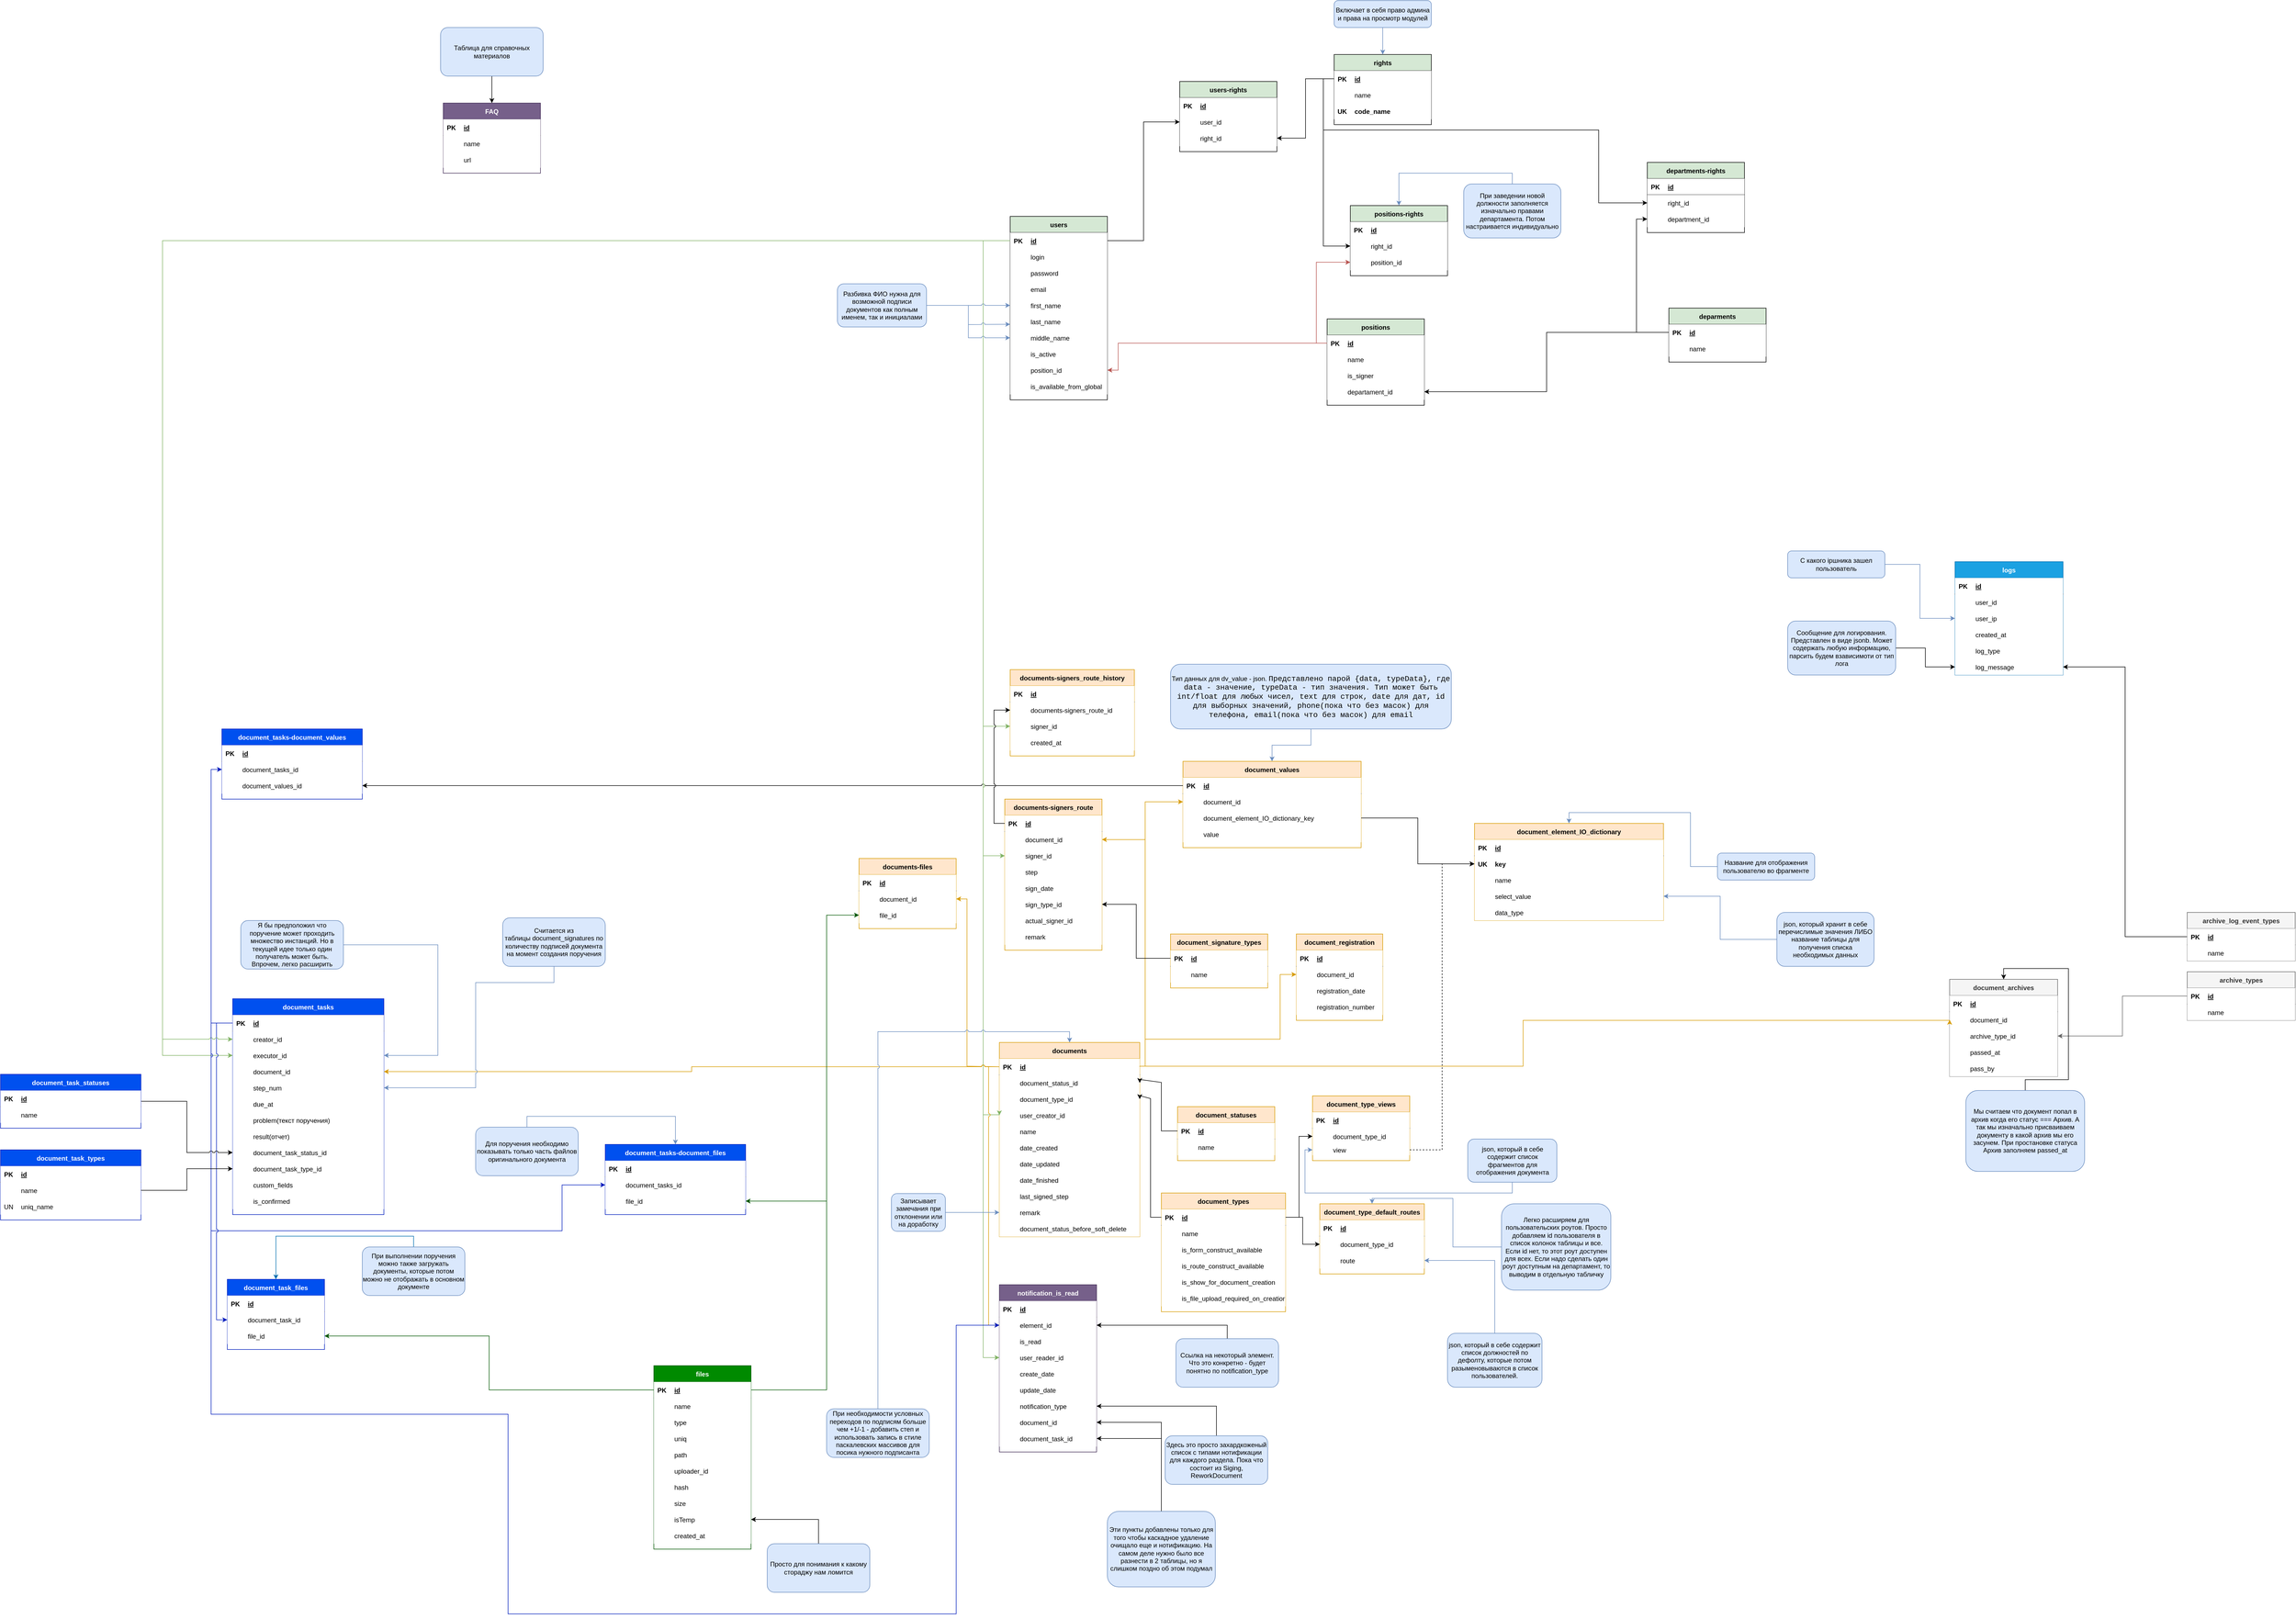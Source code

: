 <mxfile version="20.3.0" type="device" pages="2"><diagram id="7C_GGqzNcvmQ4Kk7daFP" name="Страница 1"><mxGraphModel dx="3903" dy="2034" grid="1" gridSize="10" guides="1" tooltips="1" connect="1" arrows="1" fold="1" page="1" pageScale="1" pageWidth="827" pageHeight="1169" math="0" shadow="0"><root><mxCell id="0"/><mxCell id="1" parent="0"/><mxCell id="PnlEvzlViIqgGE5cGCuZ-11" value="users" style="shape=table;startSize=30;container=1;collapsible=1;childLayout=tableLayout;fixedRows=1;rowLines=0;fontStyle=1;align=center;resizeLast=1;swimlaneLine=1;backgroundOutline=0;fillColor=#d5e8d4;strokeColor=default;labelBackgroundColor=none;" parent="1" vertex="1"><mxGeometry x="10" y="70" width="180" height="340" as="geometry"><mxRectangle x="379" y="60" width="70" height="30" as="alternateBounds"/></mxGeometry></mxCell><mxCell id="PnlEvzlViIqgGE5cGCuZ-12" value="" style="shape=tableRow;horizontal=0;startSize=0;swimlaneHead=0;swimlaneBody=0;collapsible=0;dropTarget=0;points=[[0,0.5],[1,0.5]];portConstraint=eastwest;top=0;left=0;right=0;bottom=1;swimlaneLine=1;backgroundOutline=0;fontColor=#000000;" parent="PnlEvzlViIqgGE5cGCuZ-11" vertex="1"><mxGeometry y="30" width="180" height="30" as="geometry"/></mxCell><mxCell id="PnlEvzlViIqgGE5cGCuZ-13" value="PK" style="shape=partialRectangle;connectable=0;top=0;left=0;bottom=0;right=0;fontStyle=1;overflow=hidden;swimlaneLine=1;backgroundOutline=0;fontColor=#000000;" parent="PnlEvzlViIqgGE5cGCuZ-12" vertex="1"><mxGeometry width="30" height="30" as="geometry"><mxRectangle width="30" height="30" as="alternateBounds"/></mxGeometry></mxCell><mxCell id="PnlEvzlViIqgGE5cGCuZ-14" value="id" style="shape=partialRectangle;connectable=0;top=0;left=0;bottom=0;right=0;align=left;spacingLeft=6;fontStyle=5;overflow=hidden;swimlaneLine=1;backgroundOutline=0;fontColor=#000000;" parent="PnlEvzlViIqgGE5cGCuZ-12" vertex="1"><mxGeometry x="30" width="150" height="30" as="geometry"><mxRectangle width="150" height="30" as="alternateBounds"/></mxGeometry></mxCell><mxCell id="PnlEvzlViIqgGE5cGCuZ-15" value="" style="shape=tableRow;horizontal=0;startSize=0;swimlaneHead=0;swimlaneBody=0;collapsible=0;dropTarget=0;points=[[0,0.5],[1,0.5]];portConstraint=eastwest;top=0;left=0;right=0;bottom=0;swimlaneLine=1;backgroundOutline=0;fontColor=#000000;" parent="PnlEvzlViIqgGE5cGCuZ-11" vertex="1"><mxGeometry y="60" width="180" height="30" as="geometry"/></mxCell><mxCell id="PnlEvzlViIqgGE5cGCuZ-16" value="" style="shape=partialRectangle;connectable=0;top=0;left=0;bottom=0;right=0;editable=1;overflow=hidden;swimlaneLine=1;backgroundOutline=0;fontColor=#000000;" parent="PnlEvzlViIqgGE5cGCuZ-15" vertex="1"><mxGeometry width="30" height="30" as="geometry"><mxRectangle width="30" height="30" as="alternateBounds"/></mxGeometry></mxCell><mxCell id="PnlEvzlViIqgGE5cGCuZ-17" value="login" style="shape=partialRectangle;connectable=0;top=0;left=0;bottom=0;right=0;align=left;spacingLeft=6;overflow=hidden;swimlaneLine=1;backgroundOutline=0;fontColor=#000000;" parent="PnlEvzlViIqgGE5cGCuZ-15" vertex="1"><mxGeometry x="30" width="150" height="30" as="geometry"><mxRectangle width="150" height="30" as="alternateBounds"/></mxGeometry></mxCell><mxCell id="PnlEvzlViIqgGE5cGCuZ-18" value="" style="shape=tableRow;horizontal=0;startSize=0;swimlaneHead=0;swimlaneBody=0;collapsible=0;dropTarget=0;points=[[0,0.5],[1,0.5]];portConstraint=eastwest;top=0;left=0;right=0;bottom=0;swimlaneLine=1;backgroundOutline=0;fontColor=#000000;" parent="PnlEvzlViIqgGE5cGCuZ-11" vertex="1"><mxGeometry y="90" width="180" height="30" as="geometry"/></mxCell><mxCell id="PnlEvzlViIqgGE5cGCuZ-19" value="" style="shape=partialRectangle;connectable=0;top=0;left=0;bottom=0;right=0;editable=1;overflow=hidden;swimlaneLine=1;backgroundOutline=0;fontColor=#000000;" parent="PnlEvzlViIqgGE5cGCuZ-18" vertex="1"><mxGeometry width="30" height="30" as="geometry"><mxRectangle width="30" height="30" as="alternateBounds"/></mxGeometry></mxCell><mxCell id="PnlEvzlViIqgGE5cGCuZ-20" value="password" style="shape=partialRectangle;connectable=0;top=0;left=0;bottom=0;right=0;align=left;spacingLeft=6;overflow=hidden;swimlaneLine=1;backgroundOutline=0;fontColor=#000000;" parent="PnlEvzlViIqgGE5cGCuZ-18" vertex="1"><mxGeometry x="30" width="150" height="30" as="geometry"><mxRectangle width="150" height="30" as="alternateBounds"/></mxGeometry></mxCell><mxCell id="PnlEvzlViIqgGE5cGCuZ-90" style="shape=tableRow;horizontal=0;startSize=0;swimlaneHead=0;swimlaneBody=0;collapsible=0;dropTarget=0;points=[[0,0.5],[1,0.5]];portConstraint=eastwest;top=0;left=0;right=0;bottom=0;swimlaneLine=1;backgroundOutline=0;fontColor=#000000;" parent="PnlEvzlViIqgGE5cGCuZ-11" vertex="1"><mxGeometry y="120" width="180" height="30" as="geometry"/></mxCell><mxCell id="PnlEvzlViIqgGE5cGCuZ-91" style="shape=partialRectangle;connectable=0;top=0;left=0;bottom=0;right=0;editable=1;overflow=hidden;swimlaneLine=1;backgroundOutline=0;fontColor=#000000;" parent="PnlEvzlViIqgGE5cGCuZ-90" vertex="1"><mxGeometry width="30" height="30" as="geometry"><mxRectangle width="30" height="30" as="alternateBounds"/></mxGeometry></mxCell><mxCell id="PnlEvzlViIqgGE5cGCuZ-92" value="email" style="shape=partialRectangle;connectable=0;top=0;left=0;bottom=0;right=0;align=left;spacingLeft=6;overflow=hidden;swimlaneLine=1;backgroundOutline=0;fontColor=#000000;" parent="PnlEvzlViIqgGE5cGCuZ-90" vertex="1"><mxGeometry x="30" width="150" height="30" as="geometry"><mxRectangle width="150" height="30" as="alternateBounds"/></mxGeometry></mxCell><mxCell id="PnlEvzlViIqgGE5cGCuZ-21" value="" style="shape=tableRow;horizontal=0;startSize=0;swimlaneHead=0;swimlaneBody=0;collapsible=0;dropTarget=0;points=[[0,0.5],[1,0.5]];portConstraint=eastwest;top=0;left=0;right=0;bottom=0;swimlaneLine=1;backgroundOutline=0;fontColor=#000000;" parent="PnlEvzlViIqgGE5cGCuZ-11" vertex="1"><mxGeometry y="150" width="180" height="30" as="geometry"/></mxCell><mxCell id="PnlEvzlViIqgGE5cGCuZ-22" value="" style="shape=partialRectangle;connectable=0;top=0;left=0;bottom=0;right=0;editable=1;overflow=hidden;swimlaneLine=1;backgroundOutline=0;fontColor=#000000;" parent="PnlEvzlViIqgGE5cGCuZ-21" vertex="1"><mxGeometry width="30" height="30" as="geometry"><mxRectangle width="30" height="30" as="alternateBounds"/></mxGeometry></mxCell><mxCell id="PnlEvzlViIqgGE5cGCuZ-23" value="first_name" style="shape=partialRectangle;connectable=0;top=0;left=0;bottom=0;right=0;align=left;spacingLeft=6;overflow=hidden;swimlaneLine=1;backgroundOutline=0;fontColor=#000000;" parent="PnlEvzlViIqgGE5cGCuZ-21" vertex="1"><mxGeometry x="30" width="150" height="30" as="geometry"><mxRectangle width="150" height="30" as="alternateBounds"/></mxGeometry></mxCell><mxCell id="YZOQb-iHzVDNAgPE60MV-471" style="shape=tableRow;horizontal=0;startSize=0;swimlaneHead=0;swimlaneBody=0;collapsible=0;dropTarget=0;points=[[0,0.5],[1,0.5]];portConstraint=eastwest;top=0;left=0;right=0;bottom=0;swimlaneLine=1;backgroundOutline=0;fontColor=#000000;" parent="PnlEvzlViIqgGE5cGCuZ-11" vertex="1"><mxGeometry y="180" width="180" height="30" as="geometry"/></mxCell><mxCell id="YZOQb-iHzVDNAgPE60MV-472" style="shape=partialRectangle;connectable=0;top=0;left=0;bottom=0;right=0;editable=1;overflow=hidden;swimlaneLine=1;backgroundOutline=0;fontColor=#000000;" parent="YZOQb-iHzVDNAgPE60MV-471" vertex="1"><mxGeometry width="30" height="30" as="geometry"><mxRectangle width="30" height="30" as="alternateBounds"/></mxGeometry></mxCell><mxCell id="YZOQb-iHzVDNAgPE60MV-473" value="last_name" style="shape=partialRectangle;connectable=0;top=0;left=0;bottom=0;right=0;align=left;spacingLeft=6;overflow=hidden;swimlaneLine=1;backgroundOutline=0;fontColor=#000000;" parent="YZOQb-iHzVDNAgPE60MV-471" vertex="1"><mxGeometry x="30" width="150" height="30" as="geometry"><mxRectangle width="150" height="30" as="alternateBounds"/></mxGeometry></mxCell><mxCell id="YZOQb-iHzVDNAgPE60MV-474" style="shape=tableRow;horizontal=0;startSize=0;swimlaneHead=0;swimlaneBody=0;collapsible=0;dropTarget=0;points=[[0,0.5],[1,0.5]];portConstraint=eastwest;top=0;left=0;right=0;bottom=0;swimlaneLine=1;backgroundOutline=0;fontColor=#000000;" parent="PnlEvzlViIqgGE5cGCuZ-11" vertex="1"><mxGeometry y="210" width="180" height="30" as="geometry"/></mxCell><mxCell id="YZOQb-iHzVDNAgPE60MV-475" style="shape=partialRectangle;connectable=0;top=0;left=0;bottom=0;right=0;editable=1;overflow=hidden;swimlaneLine=1;backgroundOutline=0;fontColor=#000000;" parent="YZOQb-iHzVDNAgPE60MV-474" vertex="1"><mxGeometry width="30" height="30" as="geometry"><mxRectangle width="30" height="30" as="alternateBounds"/></mxGeometry></mxCell><mxCell id="YZOQb-iHzVDNAgPE60MV-476" value="middle_name" style="shape=partialRectangle;connectable=0;top=0;left=0;bottom=0;right=0;align=left;spacingLeft=6;overflow=hidden;swimlaneLine=1;backgroundOutline=0;fontColor=#000000;" parent="YZOQb-iHzVDNAgPE60MV-474" vertex="1"><mxGeometry x="30" width="150" height="30" as="geometry"><mxRectangle width="150" height="30" as="alternateBounds"/></mxGeometry></mxCell><mxCell id="YZOQb-iHzVDNAgPE60MV-481" style="shape=tableRow;horizontal=0;startSize=0;swimlaneHead=0;swimlaneBody=0;collapsible=0;dropTarget=0;points=[[0,0.5],[1,0.5]];portConstraint=eastwest;top=0;left=0;right=0;bottom=0;swimlaneLine=1;backgroundOutline=0;fontColor=#000000;" parent="PnlEvzlViIqgGE5cGCuZ-11" vertex="1"><mxGeometry y="240" width="180" height="30" as="geometry"/></mxCell><mxCell id="YZOQb-iHzVDNAgPE60MV-482" style="shape=partialRectangle;connectable=0;top=0;left=0;bottom=0;right=0;editable=1;overflow=hidden;swimlaneLine=1;backgroundOutline=0;fontColor=#000000;" parent="YZOQb-iHzVDNAgPE60MV-481" vertex="1"><mxGeometry width="30" height="30" as="geometry"><mxRectangle width="30" height="30" as="alternateBounds"/></mxGeometry></mxCell><mxCell id="YZOQb-iHzVDNAgPE60MV-483" value="is_active" style="shape=partialRectangle;connectable=0;top=0;left=0;bottom=0;right=0;align=left;spacingLeft=6;overflow=hidden;swimlaneLine=1;backgroundOutline=0;fontColor=#000000;" parent="YZOQb-iHzVDNAgPE60MV-481" vertex="1"><mxGeometry x="30" width="150" height="30" as="geometry"><mxRectangle width="150" height="30" as="alternateBounds"/></mxGeometry></mxCell><mxCell id="8sd5yJ8NoaYPf5PPAM3H-1" style="shape=tableRow;horizontal=0;startSize=0;swimlaneHead=0;swimlaneBody=0;collapsible=0;dropTarget=0;points=[[0,0.5],[1,0.5]];portConstraint=eastwest;top=0;left=0;right=0;bottom=0;swimlaneLine=1;backgroundOutline=0;fontColor=#000000;" parent="PnlEvzlViIqgGE5cGCuZ-11" vertex="1"><mxGeometry y="270" width="180" height="30" as="geometry"/></mxCell><mxCell id="8sd5yJ8NoaYPf5PPAM3H-2" style="shape=partialRectangle;connectable=0;top=0;left=0;bottom=0;right=0;editable=1;overflow=hidden;swimlaneLine=1;backgroundOutline=0;fontColor=#000000;" parent="8sd5yJ8NoaYPf5PPAM3H-1" vertex="1"><mxGeometry width="30" height="30" as="geometry"><mxRectangle width="30" height="30" as="alternateBounds"/></mxGeometry></mxCell><mxCell id="8sd5yJ8NoaYPf5PPAM3H-3" value="position_id" style="shape=partialRectangle;connectable=0;top=0;left=0;bottom=0;right=0;align=left;spacingLeft=6;overflow=hidden;swimlaneLine=1;backgroundOutline=0;fontColor=#000000;" parent="8sd5yJ8NoaYPf5PPAM3H-1" vertex="1"><mxGeometry x="30" width="150" height="30" as="geometry"><mxRectangle width="150" height="30" as="alternateBounds"/></mxGeometry></mxCell><mxCell id="GG60MZbwShroBxEbDcgt-1" style="shape=tableRow;horizontal=0;startSize=0;swimlaneHead=0;swimlaneBody=0;collapsible=0;dropTarget=0;points=[[0,0.5],[1,0.5]];portConstraint=eastwest;top=0;left=0;right=0;bottom=0;swimlaneLine=1;backgroundOutline=0;fontColor=#000000;" vertex="1" parent="PnlEvzlViIqgGE5cGCuZ-11"><mxGeometry y="300" width="180" height="30" as="geometry"/></mxCell><mxCell id="GG60MZbwShroBxEbDcgt-2" style="shape=partialRectangle;connectable=0;top=0;left=0;bottom=0;right=0;editable=1;overflow=hidden;swimlaneLine=1;backgroundOutline=0;fontColor=#000000;" vertex="1" parent="GG60MZbwShroBxEbDcgt-1"><mxGeometry width="30" height="30" as="geometry"><mxRectangle width="30" height="30" as="alternateBounds"/></mxGeometry></mxCell><mxCell id="GG60MZbwShroBxEbDcgt-3" value="is_available_from_global" style="shape=partialRectangle;connectable=0;top=0;left=0;bottom=0;right=0;align=left;spacingLeft=6;overflow=hidden;swimlaneLine=1;backgroundOutline=0;fontColor=#000000;" vertex="1" parent="GG60MZbwShroBxEbDcgt-1"><mxGeometry x="30" width="150" height="30" as="geometry"><mxRectangle width="150" height="30" as="alternateBounds"/></mxGeometry></mxCell><mxCell id="PnlEvzlViIqgGE5cGCuZ-30" value="positions" style="shape=table;startSize=30;container=1;collapsible=1;childLayout=tableLayout;fixedRows=1;rowLines=0;fontStyle=1;align=center;resizeLast=1;swimlaneLine=1;backgroundOutline=0;fillColor=#d5e8d4;strokeColor=default;labelBackgroundColor=none;" parent="1" vertex="1"><mxGeometry x="597" y="260" width="180" height="160" as="geometry"><mxRectangle x="379" y="60" width="70" height="30" as="alternateBounds"/></mxGeometry></mxCell><mxCell id="PnlEvzlViIqgGE5cGCuZ-31" value="" style="shape=tableRow;horizontal=0;startSize=0;swimlaneHead=0;swimlaneBody=0;collapsible=0;dropTarget=0;points=[[0,0.5],[1,0.5]];portConstraint=eastwest;top=0;left=0;right=0;bottom=1;swimlaneLine=1;backgroundOutline=0;fontColor=#000000;" parent="PnlEvzlViIqgGE5cGCuZ-30" vertex="1"><mxGeometry y="30" width="180" height="30" as="geometry"/></mxCell><mxCell id="PnlEvzlViIqgGE5cGCuZ-32" value="PK" style="shape=partialRectangle;connectable=0;top=0;left=0;bottom=0;right=0;fontStyle=1;overflow=hidden;swimlaneLine=1;backgroundOutline=0;fontColor=#000000;" parent="PnlEvzlViIqgGE5cGCuZ-31" vertex="1"><mxGeometry width="30" height="30" as="geometry"><mxRectangle width="30" height="30" as="alternateBounds"/></mxGeometry></mxCell><mxCell id="PnlEvzlViIqgGE5cGCuZ-33" value="id" style="shape=partialRectangle;connectable=0;top=0;left=0;bottom=0;right=0;align=left;spacingLeft=6;fontStyle=5;overflow=hidden;swimlaneLine=1;backgroundOutline=0;fontColor=#000000;" parent="PnlEvzlViIqgGE5cGCuZ-31" vertex="1"><mxGeometry x="30" width="150" height="30" as="geometry"><mxRectangle width="150" height="30" as="alternateBounds"/></mxGeometry></mxCell><mxCell id="PnlEvzlViIqgGE5cGCuZ-34" value="" style="shape=tableRow;horizontal=0;startSize=0;swimlaneHead=0;swimlaneBody=0;collapsible=0;dropTarget=0;points=[[0,0.5],[1,0.5]];portConstraint=eastwest;top=0;left=0;right=0;bottom=0;swimlaneLine=1;backgroundOutline=0;fontColor=#000000;" parent="PnlEvzlViIqgGE5cGCuZ-30" vertex="1"><mxGeometry y="60" width="180" height="30" as="geometry"/></mxCell><mxCell id="PnlEvzlViIqgGE5cGCuZ-35" value="" style="shape=partialRectangle;connectable=0;top=0;left=0;bottom=0;right=0;editable=1;overflow=hidden;swimlaneLine=1;backgroundOutline=0;fontColor=#000000;" parent="PnlEvzlViIqgGE5cGCuZ-34" vertex="1"><mxGeometry width="30" height="30" as="geometry"><mxRectangle width="30" height="30" as="alternateBounds"/></mxGeometry></mxCell><mxCell id="PnlEvzlViIqgGE5cGCuZ-36" value="name" style="shape=partialRectangle;connectable=0;top=0;left=0;bottom=0;right=0;align=left;spacingLeft=6;overflow=hidden;swimlaneLine=1;backgroundOutline=0;fontColor=#000000;" parent="PnlEvzlViIqgGE5cGCuZ-34" vertex="1"><mxGeometry x="30" width="150" height="30" as="geometry"><mxRectangle width="150" height="30" as="alternateBounds"/></mxGeometry></mxCell><mxCell id="PnlEvzlViIqgGE5cGCuZ-37" value="" style="shape=tableRow;horizontal=0;startSize=0;swimlaneHead=0;swimlaneBody=0;collapsible=0;dropTarget=0;points=[[0,0.5],[1,0.5]];portConstraint=eastwest;top=0;left=0;right=0;bottom=0;swimlaneLine=1;backgroundOutline=0;fontColor=#000000;" parent="PnlEvzlViIqgGE5cGCuZ-30" vertex="1"><mxGeometry y="90" width="180" height="30" as="geometry"/></mxCell><mxCell id="PnlEvzlViIqgGE5cGCuZ-38" value="" style="shape=partialRectangle;connectable=0;top=0;left=0;bottom=0;right=0;editable=1;overflow=hidden;swimlaneLine=1;backgroundOutline=0;fontColor=#000000;" parent="PnlEvzlViIqgGE5cGCuZ-37" vertex="1"><mxGeometry width="30" height="30" as="geometry"><mxRectangle width="30" height="30" as="alternateBounds"/></mxGeometry></mxCell><mxCell id="PnlEvzlViIqgGE5cGCuZ-39" value="is_signer" style="shape=partialRectangle;connectable=0;top=0;left=0;bottom=0;right=0;align=left;spacingLeft=6;overflow=hidden;swimlaneLine=1;backgroundOutline=0;fontColor=#000000;" parent="PnlEvzlViIqgGE5cGCuZ-37" vertex="1"><mxGeometry x="30" width="150" height="30" as="geometry"><mxRectangle width="150" height="30" as="alternateBounds"/></mxGeometry></mxCell><mxCell id="PnlEvzlViIqgGE5cGCuZ-43" style="shape=tableRow;horizontal=0;startSize=0;swimlaneHead=0;swimlaneBody=0;collapsible=0;dropTarget=0;points=[[0,0.5],[1,0.5]];portConstraint=eastwest;top=0;left=0;right=0;bottom=0;swimlaneLine=1;backgroundOutline=0;fontColor=#000000;" parent="PnlEvzlViIqgGE5cGCuZ-30" vertex="1"><mxGeometry y="120" width="180" height="30" as="geometry"/></mxCell><mxCell id="PnlEvzlViIqgGE5cGCuZ-44" style="shape=partialRectangle;connectable=0;top=0;left=0;bottom=0;right=0;editable=1;overflow=hidden;swimlaneLine=1;backgroundOutline=0;fontColor=#000000;" parent="PnlEvzlViIqgGE5cGCuZ-43" vertex="1"><mxGeometry width="30" height="30" as="geometry"><mxRectangle width="30" height="30" as="alternateBounds"/></mxGeometry></mxCell><mxCell id="PnlEvzlViIqgGE5cGCuZ-45" value="departament_id" style="shape=partialRectangle;connectable=0;top=0;left=0;bottom=0;right=0;align=left;spacingLeft=6;overflow=hidden;swimlaneLine=1;backgroundOutline=0;fontColor=#000000;" parent="PnlEvzlViIqgGE5cGCuZ-43" vertex="1"><mxGeometry x="30" width="150" height="30" as="geometry"><mxRectangle width="150" height="30" as="alternateBounds"/></mxGeometry></mxCell><mxCell id="PnlEvzlViIqgGE5cGCuZ-60" style="rounded=0;orthogonalLoop=1;jettySize=auto;html=1;exitX=0;exitY=0.5;exitDx=0;exitDy=0;edgeStyle=orthogonalEdgeStyle;swimlaneLine=1;backgroundOutline=0;fontColor=#000000;fillColor=#f8cecc;strokeColor=#b85450;entryX=1;entryY=0.5;entryDx=0;entryDy=0;" parent="1" source="PnlEvzlViIqgGE5cGCuZ-31" target="8sd5yJ8NoaYPf5PPAM3H-1" edge="1"><mxGeometry relative="1" as="geometry"><mxPoint x="330" y="290" as="targetPoint"/><Array as="points"><mxPoint x="210" y="305"/><mxPoint x="210" y="355"/></Array></mxGeometry></mxCell><mxCell id="PnlEvzlViIqgGE5cGCuZ-61" value="rights" style="shape=table;startSize=30;container=1;collapsible=1;childLayout=tableLayout;fixedRows=1;rowLines=0;fontStyle=1;align=center;resizeLast=1;swimlaneLine=1;backgroundOutline=0;fillColor=#d5e8d4;strokeColor=default;labelBackgroundColor=none;" parent="1" vertex="1"><mxGeometry x="610" y="-230" width="180" height="130" as="geometry"><mxRectangle x="379" y="60" width="70" height="30" as="alternateBounds"/></mxGeometry></mxCell><mxCell id="PnlEvzlViIqgGE5cGCuZ-62" value="" style="shape=tableRow;horizontal=0;startSize=0;swimlaneHead=0;swimlaneBody=0;collapsible=0;dropTarget=0;points=[[0,0.5],[1,0.5]];portConstraint=eastwest;top=0;left=0;right=0;bottom=1;swimlaneLine=1;backgroundOutline=0;fontColor=#000000;" parent="PnlEvzlViIqgGE5cGCuZ-61" vertex="1"><mxGeometry y="30" width="180" height="30" as="geometry"/></mxCell><mxCell id="PnlEvzlViIqgGE5cGCuZ-63" value="PK" style="shape=partialRectangle;connectable=0;top=0;left=0;bottom=0;right=0;fontStyle=1;overflow=hidden;swimlaneLine=1;backgroundOutline=0;fontColor=#000000;" parent="PnlEvzlViIqgGE5cGCuZ-62" vertex="1"><mxGeometry width="30" height="30" as="geometry"><mxRectangle width="30" height="30" as="alternateBounds"/></mxGeometry></mxCell><mxCell id="PnlEvzlViIqgGE5cGCuZ-64" value="id" style="shape=partialRectangle;connectable=0;top=0;left=0;bottom=0;right=0;align=left;spacingLeft=6;fontStyle=5;overflow=hidden;swimlaneLine=1;backgroundOutline=0;fontColor=#000000;" parent="PnlEvzlViIqgGE5cGCuZ-62" vertex="1"><mxGeometry x="30" width="150" height="30" as="geometry"><mxRectangle width="150" height="30" as="alternateBounds"/></mxGeometry></mxCell><mxCell id="PnlEvzlViIqgGE5cGCuZ-65" value="" style="shape=tableRow;horizontal=0;startSize=0;swimlaneHead=0;swimlaneBody=0;collapsible=0;dropTarget=0;points=[[0,0.5],[1,0.5]];portConstraint=eastwest;top=0;left=0;right=0;bottom=0;swimlaneLine=1;backgroundOutline=0;fontColor=#000000;" parent="PnlEvzlViIqgGE5cGCuZ-61" vertex="1"><mxGeometry y="60" width="180" height="30" as="geometry"/></mxCell><mxCell id="PnlEvzlViIqgGE5cGCuZ-66" value="" style="shape=partialRectangle;connectable=0;top=0;left=0;bottom=0;right=0;editable=1;overflow=hidden;swimlaneLine=1;backgroundOutline=0;fontColor=#000000;" parent="PnlEvzlViIqgGE5cGCuZ-65" vertex="1"><mxGeometry width="30" height="30" as="geometry"><mxRectangle width="30" height="30" as="alternateBounds"/></mxGeometry></mxCell><mxCell id="PnlEvzlViIqgGE5cGCuZ-67" value="name" style="shape=partialRectangle;connectable=0;top=0;left=0;bottom=0;right=0;align=left;spacingLeft=6;overflow=hidden;swimlaneLine=1;backgroundOutline=0;fontColor=#000000;" parent="PnlEvzlViIqgGE5cGCuZ-65" vertex="1"><mxGeometry x="30" width="150" height="30" as="geometry"><mxRectangle width="150" height="30" as="alternateBounds"/></mxGeometry></mxCell><mxCell id="6ay-QIi5yQnva74HsRIJ-1" style="shape=tableRow;horizontal=0;startSize=0;swimlaneHead=0;swimlaneBody=0;collapsible=0;dropTarget=0;points=[[0,0.5],[1,0.5]];portConstraint=eastwest;top=0;left=0;right=0;bottom=0;swimlaneLine=1;backgroundOutline=0;fontColor=#000000;fontStyle=1" parent="PnlEvzlViIqgGE5cGCuZ-61" vertex="1"><mxGeometry y="90" width="180" height="30" as="geometry"/></mxCell><mxCell id="6ay-QIi5yQnva74HsRIJ-2" value="UK" style="shape=partialRectangle;connectable=0;top=0;left=0;bottom=0;right=0;editable=1;overflow=hidden;swimlaneLine=1;backgroundOutline=0;fontColor=#000000;fontStyle=1" parent="6ay-QIi5yQnva74HsRIJ-1" vertex="1"><mxGeometry width="30" height="30" as="geometry"><mxRectangle width="30" height="30" as="alternateBounds"/></mxGeometry></mxCell><mxCell id="6ay-QIi5yQnva74HsRIJ-3" value="code_name" style="shape=partialRectangle;connectable=0;top=0;left=0;bottom=0;right=0;align=left;spacingLeft=6;overflow=hidden;swimlaneLine=1;backgroundOutline=0;fontColor=#000000;fontStyle=1" parent="6ay-QIi5yQnva74HsRIJ-1" vertex="1"><mxGeometry x="30" width="150" height="30" as="geometry"><mxRectangle width="150" height="30" as="alternateBounds"/></mxGeometry></mxCell><mxCell id="PnlEvzlViIqgGE5cGCuZ-77" value="users-rights" style="shape=table;startSize=30;container=1;collapsible=1;childLayout=tableLayout;fixedRows=1;rowLines=0;fontStyle=1;align=center;resizeLast=1;swimlaneLine=1;backgroundOutline=0;fillColor=#d5e8d4;strokeColor=default;labelBackgroundColor=none;" parent="1" vertex="1"><mxGeometry x="324" y="-180" width="180" height="130" as="geometry"><mxRectangle x="379" y="60" width="70" height="30" as="alternateBounds"/></mxGeometry></mxCell><mxCell id="PnlEvzlViIqgGE5cGCuZ-78" value="" style="shape=tableRow;horizontal=0;startSize=0;swimlaneHead=0;swimlaneBody=0;collapsible=0;dropTarget=0;points=[[0,0.5],[1,0.5]];portConstraint=eastwest;top=0;left=0;right=0;bottom=1;swimlaneLine=1;backgroundOutline=0;fontColor=#000000;" parent="PnlEvzlViIqgGE5cGCuZ-77" vertex="1"><mxGeometry y="30" width="180" height="30" as="geometry"/></mxCell><mxCell id="PnlEvzlViIqgGE5cGCuZ-79" value="PK" style="shape=partialRectangle;connectable=0;top=0;left=0;bottom=0;right=0;fontStyle=1;overflow=hidden;swimlaneLine=1;backgroundOutline=0;fontColor=#000000;" parent="PnlEvzlViIqgGE5cGCuZ-78" vertex="1"><mxGeometry width="30" height="30" as="geometry"><mxRectangle width="30" height="30" as="alternateBounds"/></mxGeometry></mxCell><mxCell id="PnlEvzlViIqgGE5cGCuZ-80" value="id" style="shape=partialRectangle;connectable=0;top=0;left=0;bottom=0;right=0;align=left;spacingLeft=6;fontStyle=5;overflow=hidden;swimlaneLine=1;backgroundOutline=0;fontColor=#000000;" parent="PnlEvzlViIqgGE5cGCuZ-78" vertex="1"><mxGeometry x="30" width="150" height="30" as="geometry"><mxRectangle width="150" height="30" as="alternateBounds"/></mxGeometry></mxCell><mxCell id="PnlEvzlViIqgGE5cGCuZ-81" value="" style="shape=tableRow;horizontal=0;startSize=0;swimlaneHead=0;swimlaneBody=0;collapsible=0;dropTarget=0;points=[[0,0.5],[1,0.5]];portConstraint=eastwest;top=0;left=0;right=0;bottom=0;swimlaneLine=1;backgroundOutline=0;fontColor=#000000;" parent="PnlEvzlViIqgGE5cGCuZ-77" vertex="1"><mxGeometry y="60" width="180" height="30" as="geometry"/></mxCell><mxCell id="PnlEvzlViIqgGE5cGCuZ-82" value="" style="shape=partialRectangle;connectable=0;top=0;left=0;bottom=0;right=0;editable=1;overflow=hidden;swimlaneLine=1;backgroundOutline=0;fontColor=#000000;" parent="PnlEvzlViIqgGE5cGCuZ-81" vertex="1"><mxGeometry width="30" height="30" as="geometry"><mxRectangle width="30" height="30" as="alternateBounds"/></mxGeometry></mxCell><mxCell id="PnlEvzlViIqgGE5cGCuZ-83" value="user_id" style="shape=partialRectangle;connectable=0;top=0;left=0;bottom=0;right=0;align=left;spacingLeft=6;overflow=hidden;swimlaneLine=1;backgroundOutline=0;fontColor=#000000;" parent="PnlEvzlViIqgGE5cGCuZ-81" vertex="1"><mxGeometry x="30" width="150" height="30" as="geometry"><mxRectangle width="150" height="30" as="alternateBounds"/></mxGeometry></mxCell><mxCell id="PnlEvzlViIqgGE5cGCuZ-84" value="" style="shape=tableRow;horizontal=0;startSize=0;swimlaneHead=0;swimlaneBody=0;collapsible=0;dropTarget=0;points=[[0,0.5],[1,0.5]];portConstraint=eastwest;top=0;left=0;right=0;bottom=0;swimlaneLine=1;backgroundOutline=0;fontColor=#000000;" parent="PnlEvzlViIqgGE5cGCuZ-77" vertex="1"><mxGeometry y="90" width="180" height="30" as="geometry"/></mxCell><mxCell id="PnlEvzlViIqgGE5cGCuZ-85" value="" style="shape=partialRectangle;connectable=0;top=0;left=0;bottom=0;right=0;editable=1;overflow=hidden;swimlaneLine=1;backgroundOutline=0;fontColor=#000000;" parent="PnlEvzlViIqgGE5cGCuZ-84" vertex="1"><mxGeometry width="30" height="30" as="geometry"><mxRectangle width="30" height="30" as="alternateBounds"/></mxGeometry></mxCell><mxCell id="PnlEvzlViIqgGE5cGCuZ-86" value="right_id" style="shape=partialRectangle;connectable=0;top=0;left=0;bottom=0;right=0;align=left;spacingLeft=6;overflow=hidden;swimlaneLine=1;backgroundOutline=0;fontColor=#000000;" parent="PnlEvzlViIqgGE5cGCuZ-84" vertex="1"><mxGeometry x="30" width="150" height="30" as="geometry"><mxRectangle width="150" height="30" as="alternateBounds"/></mxGeometry></mxCell><mxCell id="PnlEvzlViIqgGE5cGCuZ-87" style="edgeStyle=orthogonalEdgeStyle;rounded=0;orthogonalLoop=1;jettySize=auto;html=1;exitX=0;exitY=0.5;exitDx=0;exitDy=0;entryX=1;entryY=0.5;entryDx=0;entryDy=0;swimlaneLine=1;backgroundOutline=0;fontColor=#000000;" parent="1" source="PnlEvzlViIqgGE5cGCuZ-62" target="PnlEvzlViIqgGE5cGCuZ-84" edge="1"><mxGeometry relative="1" as="geometry"/></mxCell><mxCell id="PnlEvzlViIqgGE5cGCuZ-88" style="edgeStyle=orthogonalEdgeStyle;rounded=0;orthogonalLoop=1;jettySize=auto;html=1;exitX=1;exitY=0.5;exitDx=0;exitDy=0;entryX=0;entryY=0.5;entryDx=0;entryDy=0;swimlaneLine=1;backgroundOutline=0;fontColor=#000000;" parent="1" source="PnlEvzlViIqgGE5cGCuZ-12" target="PnlEvzlViIqgGE5cGCuZ-81" edge="1"><mxGeometry relative="1" as="geometry"/></mxCell><mxCell id="PnlEvzlViIqgGE5cGCuZ-93" value="deparments" style="shape=table;startSize=30;container=1;collapsible=1;childLayout=tableLayout;fixedRows=1;rowLines=0;fontStyle=1;align=center;resizeLast=1;swimlaneLine=1;backgroundOutline=0;fillColor=#d5e8d4;strokeColor=default;labelBackgroundColor=none;" parent="1" vertex="1"><mxGeometry x="1230" y="240" width="180" height="100" as="geometry"><mxRectangle x="379" y="60" width="70" height="30" as="alternateBounds"/></mxGeometry></mxCell><mxCell id="PnlEvzlViIqgGE5cGCuZ-94" value="" style="shape=tableRow;horizontal=0;startSize=0;swimlaneHead=0;swimlaneBody=0;collapsible=0;dropTarget=0;points=[[0,0.5],[1,0.5]];portConstraint=eastwest;top=0;left=0;right=0;bottom=1;swimlaneLine=1;backgroundOutline=0;fontColor=#000000;" parent="PnlEvzlViIqgGE5cGCuZ-93" vertex="1"><mxGeometry y="30" width="180" height="30" as="geometry"/></mxCell><mxCell id="PnlEvzlViIqgGE5cGCuZ-95" value="PK" style="shape=partialRectangle;connectable=0;top=0;left=0;bottom=0;right=0;fontStyle=1;overflow=hidden;swimlaneLine=1;backgroundOutline=0;fontColor=#000000;" parent="PnlEvzlViIqgGE5cGCuZ-94" vertex="1"><mxGeometry width="30" height="30" as="geometry"><mxRectangle width="30" height="30" as="alternateBounds"/></mxGeometry></mxCell><mxCell id="PnlEvzlViIqgGE5cGCuZ-96" value="id" style="shape=partialRectangle;connectable=0;top=0;left=0;bottom=0;right=0;align=left;spacingLeft=6;fontStyle=5;overflow=hidden;swimlaneLine=1;backgroundOutline=0;fontColor=#000000;" parent="PnlEvzlViIqgGE5cGCuZ-94" vertex="1"><mxGeometry x="30" width="150" height="30" as="geometry"><mxRectangle width="150" height="30" as="alternateBounds"/></mxGeometry></mxCell><mxCell id="PnlEvzlViIqgGE5cGCuZ-97" value="" style="shape=tableRow;horizontal=0;startSize=0;swimlaneHead=0;swimlaneBody=0;collapsible=0;dropTarget=0;points=[[0,0.5],[1,0.5]];portConstraint=eastwest;top=0;left=0;right=0;bottom=0;swimlaneLine=1;backgroundOutline=0;fontColor=#000000;" parent="PnlEvzlViIqgGE5cGCuZ-93" vertex="1"><mxGeometry y="60" width="180" height="30" as="geometry"/></mxCell><mxCell id="PnlEvzlViIqgGE5cGCuZ-98" value="" style="shape=partialRectangle;connectable=0;top=0;left=0;bottom=0;right=0;editable=1;overflow=hidden;swimlaneLine=1;backgroundOutline=0;fontColor=#000000;" parent="PnlEvzlViIqgGE5cGCuZ-97" vertex="1"><mxGeometry width="30" height="30" as="geometry"><mxRectangle width="30" height="30" as="alternateBounds"/></mxGeometry></mxCell><mxCell id="PnlEvzlViIqgGE5cGCuZ-99" value="name" style="shape=partialRectangle;connectable=0;top=0;left=0;bottom=0;right=0;align=left;spacingLeft=6;overflow=hidden;swimlaneLine=1;backgroundOutline=0;fontColor=#000000;" parent="PnlEvzlViIqgGE5cGCuZ-97" vertex="1"><mxGeometry x="30" width="150" height="30" as="geometry"><mxRectangle width="150" height="30" as="alternateBounds"/></mxGeometry></mxCell><mxCell id="PnlEvzlViIqgGE5cGCuZ-110" style="edgeStyle=orthogonalEdgeStyle;rounded=0;orthogonalLoop=1;jettySize=auto;html=1;exitX=0;exitY=0.5;exitDx=0;exitDy=0;entryX=1;entryY=0.5;entryDx=0;entryDy=0;swimlaneLine=1;backgroundOutline=0;fontColor=#000000;" parent="1" source="PnlEvzlViIqgGE5cGCuZ-94" target="PnlEvzlViIqgGE5cGCuZ-43" edge="1"><mxGeometry relative="1" as="geometry"/></mxCell><mxCell id="PnlEvzlViIqgGE5cGCuZ-111" value="departments-rights" style="shape=table;startSize=30;container=1;collapsible=1;childLayout=tableLayout;fixedRows=1;rowLines=0;fontStyle=1;align=center;resizeLast=1;swimlaneLine=1;backgroundOutline=0;fillColor=#d5e8d4;strokeColor=default;labelBackgroundColor=none;" parent="1" vertex="1"><mxGeometry x="1190" y="-30" width="180" height="130" as="geometry"><mxRectangle x="379" y="60" width="70" height="30" as="alternateBounds"/></mxGeometry></mxCell><mxCell id="PnlEvzlViIqgGE5cGCuZ-112" value="" style="shape=tableRow;horizontal=0;startSize=0;swimlaneHead=0;swimlaneBody=0;collapsible=0;dropTarget=0;points=[[0,0.5],[1,0.5]];portConstraint=eastwest;top=0;left=0;right=0;bottom=1;swimlaneLine=1;backgroundOutline=0;fontColor=#000000;strokeColor=default;" parent="PnlEvzlViIqgGE5cGCuZ-111" vertex="1"><mxGeometry y="30" width="180" height="30" as="geometry"/></mxCell><mxCell id="PnlEvzlViIqgGE5cGCuZ-113" value="PK" style="shape=partialRectangle;connectable=0;top=0;left=0;bottom=0;right=0;fontStyle=1;overflow=hidden;swimlaneLine=1;backgroundOutline=0;fontColor=#000000;" parent="PnlEvzlViIqgGE5cGCuZ-112" vertex="1"><mxGeometry width="30" height="30" as="geometry"><mxRectangle width="30" height="30" as="alternateBounds"/></mxGeometry></mxCell><mxCell id="PnlEvzlViIqgGE5cGCuZ-114" value="id" style="shape=partialRectangle;connectable=0;top=0;left=0;bottom=0;right=0;align=left;spacingLeft=6;fontStyle=5;overflow=hidden;swimlaneLine=1;backgroundOutline=0;fontColor=#000000;" parent="PnlEvzlViIqgGE5cGCuZ-112" vertex="1"><mxGeometry x="30" width="150" height="30" as="geometry"><mxRectangle width="150" height="30" as="alternateBounds"/></mxGeometry></mxCell><mxCell id="PnlEvzlViIqgGE5cGCuZ-118" value="" style="shape=tableRow;horizontal=0;startSize=0;swimlaneHead=0;swimlaneBody=0;collapsible=0;dropTarget=0;points=[[0,0.5],[1,0.5]];portConstraint=eastwest;top=1;left=0;right=0;bottom=0;swimlaneLine=1;backgroundOutline=0;fontColor=#000000;" parent="PnlEvzlViIqgGE5cGCuZ-111" vertex="1"><mxGeometry y="60" width="180" height="30" as="geometry"/></mxCell><mxCell id="PnlEvzlViIqgGE5cGCuZ-119" value="" style="shape=partialRectangle;connectable=0;top=0;left=0;bottom=0;right=0;editable=1;overflow=hidden;swimlaneLine=1;backgroundOutline=0;fontColor=#000000;" parent="PnlEvzlViIqgGE5cGCuZ-118" vertex="1"><mxGeometry width="30" height="30" as="geometry"><mxRectangle width="30" height="30" as="alternateBounds"/></mxGeometry></mxCell><mxCell id="PnlEvzlViIqgGE5cGCuZ-120" value="right_id" style="shape=partialRectangle;connectable=0;top=0;left=0;bottom=0;right=0;align=left;spacingLeft=6;overflow=hidden;swimlaneLine=1;backgroundOutline=0;fontColor=#000000;" parent="PnlEvzlViIqgGE5cGCuZ-118" vertex="1"><mxGeometry x="30" width="150" height="30" as="geometry"><mxRectangle width="150" height="30" as="alternateBounds"/></mxGeometry></mxCell><mxCell id="PnlEvzlViIqgGE5cGCuZ-115" value="" style="shape=tableRow;horizontal=0;startSize=0;swimlaneHead=0;swimlaneBody=0;collapsible=0;dropTarget=0;points=[[0,0.5],[1,0.5]];portConstraint=eastwest;top=0;left=0;right=0;bottom=0;swimlaneLine=1;backgroundOutline=0;fontColor=#000000;" parent="PnlEvzlViIqgGE5cGCuZ-111" vertex="1"><mxGeometry y="90" width="180" height="30" as="geometry"/></mxCell><mxCell id="PnlEvzlViIqgGE5cGCuZ-116" value="" style="shape=partialRectangle;connectable=0;top=0;left=0;bottom=0;right=0;editable=1;overflow=hidden;swimlaneLine=1;backgroundOutline=0;fontColor=#000000;" parent="PnlEvzlViIqgGE5cGCuZ-115" vertex="1"><mxGeometry width="30" height="30" as="geometry"><mxRectangle width="30" height="30" as="alternateBounds"/></mxGeometry></mxCell><mxCell id="PnlEvzlViIqgGE5cGCuZ-117" value="department_id" style="shape=partialRectangle;connectable=0;top=0;left=0;bottom=0;right=0;align=left;spacingLeft=6;overflow=hidden;swimlaneLine=1;backgroundOutline=0;fontColor=#000000;" parent="PnlEvzlViIqgGE5cGCuZ-115" vertex="1"><mxGeometry x="30" width="150" height="30" as="geometry"><mxRectangle width="150" height="30" as="alternateBounds"/></mxGeometry></mxCell><mxCell id="PnlEvzlViIqgGE5cGCuZ-124" style="edgeStyle=orthogonalEdgeStyle;rounded=0;orthogonalLoop=1;jettySize=auto;html=1;exitX=0;exitY=0.5;exitDx=0;exitDy=0;entryX=0;entryY=0.5;entryDx=0;entryDy=0;swimlaneLine=1;backgroundOutline=0;fontColor=#000000;" parent="1" source="PnlEvzlViIqgGE5cGCuZ-62" target="PnlEvzlViIqgGE5cGCuZ-118" edge="1"><mxGeometry relative="1" as="geometry"><Array as="points"><mxPoint x="590" y="-185"/><mxPoint x="590" y="-90"/><mxPoint x="1100" y="-90"/><mxPoint x="1100" y="45"/></Array></mxGeometry></mxCell><mxCell id="PnlEvzlViIqgGE5cGCuZ-125" style="edgeStyle=orthogonalEdgeStyle;rounded=0;orthogonalLoop=1;jettySize=auto;html=1;exitX=0;exitY=0.5;exitDx=0;exitDy=0;entryX=0;entryY=0.5;entryDx=0;entryDy=0;swimlaneLine=1;backgroundOutline=0;fontColor=#000000;" parent="1" source="PnlEvzlViIqgGE5cGCuZ-94" target="PnlEvzlViIqgGE5cGCuZ-115" edge="1"><mxGeometry relative="1" as="geometry"/></mxCell><mxCell id="PnlEvzlViIqgGE5cGCuZ-135" style="edgeStyle=orthogonalEdgeStyle;rounded=0;orthogonalLoop=1;jettySize=auto;html=1;exitX=0.5;exitY=1;exitDx=0;exitDy=0;entryX=0.5;entryY=0;entryDx=0;entryDy=0;swimlaneLine=1;backgroundOutline=0;fontColor=#000000;fillColor=#dae8fc;strokeColor=#6c8ebf;" parent="1" source="PnlEvzlViIqgGE5cGCuZ-337" target="PnlEvzlViIqgGE5cGCuZ-61" edge="1"><mxGeometry relative="1" as="geometry"><mxPoint x="696.15" y="-276" as="sourcePoint"/></mxGeometry></mxCell><mxCell id="PnlEvzlViIqgGE5cGCuZ-136" value="positions-rights" style="shape=table;startSize=30;container=1;collapsible=1;childLayout=tableLayout;fixedRows=1;rowLines=0;fontStyle=1;align=center;resizeLast=1;swimlaneLine=1;backgroundOutline=0;fillColor=#d5e8d4;strokeColor=default;labelBackgroundColor=none;" parent="1" vertex="1"><mxGeometry x="640" y="50" width="180" height="130" as="geometry"><mxRectangle x="379" y="60" width="70" height="30" as="alternateBounds"/></mxGeometry></mxCell><mxCell id="PnlEvzlViIqgGE5cGCuZ-137" value="" style="shape=tableRow;horizontal=0;startSize=0;swimlaneHead=0;swimlaneBody=0;collapsible=0;dropTarget=0;points=[[0,0.5],[1,0.5]];portConstraint=eastwest;top=0;left=0;right=0;bottom=1;swimlaneLine=1;backgroundOutline=0;fontColor=#000000;" parent="PnlEvzlViIqgGE5cGCuZ-136" vertex="1"><mxGeometry y="30" width="180" height="30" as="geometry"/></mxCell><mxCell id="PnlEvzlViIqgGE5cGCuZ-138" value="PK" style="shape=partialRectangle;connectable=0;top=0;left=0;bottom=0;right=0;fontStyle=1;overflow=hidden;swimlaneLine=1;backgroundOutline=0;fontColor=#000000;" parent="PnlEvzlViIqgGE5cGCuZ-137" vertex="1"><mxGeometry width="30" height="30" as="geometry"><mxRectangle width="30" height="30" as="alternateBounds"/></mxGeometry></mxCell><mxCell id="PnlEvzlViIqgGE5cGCuZ-139" value="id" style="shape=partialRectangle;connectable=0;top=0;left=0;bottom=0;right=0;align=left;spacingLeft=6;fontStyle=5;overflow=hidden;swimlaneLine=1;backgroundOutline=0;fontColor=#000000;" parent="PnlEvzlViIqgGE5cGCuZ-137" vertex="1"><mxGeometry x="30" width="150" height="30" as="geometry"><mxRectangle width="150" height="30" as="alternateBounds"/></mxGeometry></mxCell><mxCell id="PnlEvzlViIqgGE5cGCuZ-140" value="" style="shape=tableRow;horizontal=0;startSize=0;swimlaneHead=0;swimlaneBody=0;collapsible=0;dropTarget=0;points=[[0,0.5],[1,0.5]];portConstraint=eastwest;top=0;left=0;right=0;bottom=0;swimlaneLine=1;backgroundOutline=0;fontColor=#000000;" parent="PnlEvzlViIqgGE5cGCuZ-136" vertex="1"><mxGeometry y="60" width="180" height="30" as="geometry"/></mxCell><mxCell id="PnlEvzlViIqgGE5cGCuZ-141" value="" style="shape=partialRectangle;connectable=0;top=0;left=0;bottom=0;right=0;editable=1;overflow=hidden;swimlaneLine=1;backgroundOutline=0;fontColor=#000000;" parent="PnlEvzlViIqgGE5cGCuZ-140" vertex="1"><mxGeometry width="30" height="30" as="geometry"><mxRectangle width="30" height="30" as="alternateBounds"/></mxGeometry></mxCell><mxCell id="PnlEvzlViIqgGE5cGCuZ-142" value="right_id" style="shape=partialRectangle;connectable=0;top=0;left=0;bottom=0;right=0;align=left;spacingLeft=6;overflow=hidden;swimlaneLine=1;backgroundOutline=0;fontColor=#000000;" parent="PnlEvzlViIqgGE5cGCuZ-140" vertex="1"><mxGeometry x="30" width="150" height="30" as="geometry"><mxRectangle width="150" height="30" as="alternateBounds"/></mxGeometry></mxCell><mxCell id="PnlEvzlViIqgGE5cGCuZ-143" value="" style="shape=tableRow;horizontal=0;startSize=0;swimlaneHead=0;swimlaneBody=0;collapsible=0;dropTarget=0;points=[[0,0.5],[1,0.5]];portConstraint=eastwest;top=0;left=0;right=0;bottom=0;swimlaneLine=1;backgroundOutline=0;fontColor=#000000;" parent="PnlEvzlViIqgGE5cGCuZ-136" vertex="1"><mxGeometry y="90" width="180" height="30" as="geometry"/></mxCell><mxCell id="PnlEvzlViIqgGE5cGCuZ-144" value="" style="shape=partialRectangle;connectable=0;top=0;left=0;bottom=0;right=0;editable=1;overflow=hidden;swimlaneLine=1;backgroundOutline=0;fontColor=#000000;" parent="PnlEvzlViIqgGE5cGCuZ-143" vertex="1"><mxGeometry width="30" height="30" as="geometry"><mxRectangle width="30" height="30" as="alternateBounds"/></mxGeometry></mxCell><mxCell id="PnlEvzlViIqgGE5cGCuZ-145" value="position_id" style="shape=partialRectangle;connectable=0;top=0;left=0;bottom=0;right=0;align=left;spacingLeft=6;overflow=hidden;swimlaneLine=1;backgroundOutline=0;fontColor=#000000;" parent="PnlEvzlViIqgGE5cGCuZ-143" vertex="1"><mxGeometry x="30" width="150" height="30" as="geometry"><mxRectangle width="150" height="30" as="alternateBounds"/></mxGeometry></mxCell><mxCell id="PnlEvzlViIqgGE5cGCuZ-146" style="edgeStyle=orthogonalEdgeStyle;rounded=0;orthogonalLoop=1;jettySize=auto;html=1;exitX=0;exitY=0.5;exitDx=0;exitDy=0;entryX=0;entryY=0.5;entryDx=0;entryDy=0;swimlaneLine=1;backgroundOutline=0;fontColor=#000000;fillColor=#f8cecc;strokeColor=#b85450;" parent="1" source="PnlEvzlViIqgGE5cGCuZ-31" target="PnlEvzlViIqgGE5cGCuZ-143" edge="1"><mxGeometry relative="1" as="geometry"/></mxCell><mxCell id="PnlEvzlViIqgGE5cGCuZ-147" style="edgeStyle=orthogonalEdgeStyle;rounded=0;orthogonalLoop=1;jettySize=auto;html=1;exitX=0;exitY=0.5;exitDx=0;exitDy=0;entryX=0;entryY=0.5;entryDx=0;entryDy=0;swimlaneLine=1;backgroundOutline=0;fontColor=#000000;" parent="1" source="PnlEvzlViIqgGE5cGCuZ-62" target="PnlEvzlViIqgGE5cGCuZ-140" edge="1"><mxGeometry relative="1" as="geometry"/></mxCell><mxCell id="PnlEvzlViIqgGE5cGCuZ-149" style="edgeStyle=orthogonalEdgeStyle;rounded=0;orthogonalLoop=1;jettySize=auto;html=1;exitX=0.5;exitY=0;exitDx=0;exitDy=0;entryX=0.5;entryY=0;entryDx=0;entryDy=0;swimlaneLine=1;backgroundOutline=0;fontColor=#000000;fillColor=#dae8fc;strokeColor=#6c8ebf;" parent="1" source="PnlEvzlViIqgGE5cGCuZ-335" target="PnlEvzlViIqgGE5cGCuZ-136" edge="1"><mxGeometry relative="1" as="geometry"><mxPoint x="926" y="-18.0" as="sourcePoint"/></mxGeometry></mxCell><mxCell id="PnlEvzlViIqgGE5cGCuZ-150" value="documents" style="shape=table;startSize=30;container=1;collapsible=1;childLayout=tableLayout;fixedRows=1;rowLines=0;fontStyle=1;align=center;resizeLast=1;swimlaneLine=1;backgroundOutline=0;fillColor=#ffe6cc;strokeColor=#d79b00;" parent="1" vertex="1"><mxGeometry x="-10" y="1601" width="260" height="360" as="geometry"><mxRectangle x="379" y="60" width="70" height="30" as="alternateBounds"/></mxGeometry></mxCell><mxCell id="PnlEvzlViIqgGE5cGCuZ-151" value="" style="shape=tableRow;horizontal=0;startSize=0;swimlaneHead=0;swimlaneBody=0;collapsible=0;dropTarget=0;points=[[0,0.5],[1,0.5]];portConstraint=eastwest;top=0;left=0;right=0;bottom=1;swimlaneLine=1;backgroundOutline=0;fontColor=#000000;" parent="PnlEvzlViIqgGE5cGCuZ-150" vertex="1"><mxGeometry y="30" width="260" height="30" as="geometry"/></mxCell><mxCell id="PnlEvzlViIqgGE5cGCuZ-152" value="PK" style="shape=partialRectangle;connectable=0;top=0;left=0;bottom=0;right=0;fontStyle=1;overflow=hidden;swimlaneLine=1;backgroundOutline=0;fontColor=#000000;" parent="PnlEvzlViIqgGE5cGCuZ-151" vertex="1"><mxGeometry width="30" height="30" as="geometry"><mxRectangle width="30" height="30" as="alternateBounds"/></mxGeometry></mxCell><mxCell id="PnlEvzlViIqgGE5cGCuZ-153" value="id" style="shape=partialRectangle;connectable=0;top=0;left=0;bottom=0;right=0;align=left;spacingLeft=6;fontStyle=5;overflow=hidden;swimlaneLine=1;backgroundOutline=0;fontColor=#000000;" parent="PnlEvzlViIqgGE5cGCuZ-151" vertex="1"><mxGeometry x="30" width="230" height="30" as="geometry"><mxRectangle width="230" height="30" as="alternateBounds"/></mxGeometry></mxCell><mxCell id="PnlEvzlViIqgGE5cGCuZ-157" value="" style="shape=tableRow;horizontal=0;startSize=0;swimlaneHead=0;swimlaneBody=0;collapsible=0;dropTarget=0;points=[[0,0.5],[1,0.5]];portConstraint=eastwest;top=0;left=0;right=0;bottom=0;swimlaneLine=1;backgroundOutline=0;fontColor=#000000;" parent="PnlEvzlViIqgGE5cGCuZ-150" vertex="1"><mxGeometry y="60" width="260" height="30" as="geometry"/></mxCell><mxCell id="PnlEvzlViIqgGE5cGCuZ-158" value="" style="shape=partialRectangle;connectable=0;top=0;left=0;bottom=0;right=0;editable=1;overflow=hidden;swimlaneLine=1;backgroundOutline=0;fontColor=#000000;" parent="PnlEvzlViIqgGE5cGCuZ-157" vertex="1"><mxGeometry width="30" height="30" as="geometry"><mxRectangle width="30" height="30" as="alternateBounds"/></mxGeometry></mxCell><mxCell id="PnlEvzlViIqgGE5cGCuZ-159" value="document_status_id" style="shape=partialRectangle;connectable=0;top=0;left=0;bottom=0;right=0;align=left;spacingLeft=6;overflow=hidden;swimlaneLine=1;backgroundOutline=0;fontColor=#000000;" parent="PnlEvzlViIqgGE5cGCuZ-157" vertex="1"><mxGeometry x="30" width="230" height="30" as="geometry"><mxRectangle width="230" height="30" as="alternateBounds"/></mxGeometry></mxCell><mxCell id="PnlEvzlViIqgGE5cGCuZ-154" value="" style="shape=tableRow;horizontal=0;startSize=0;swimlaneHead=0;swimlaneBody=0;collapsible=0;dropTarget=0;points=[[0,0.5],[1,0.5]];portConstraint=eastwest;top=0;left=0;right=0;bottom=0;swimlaneLine=1;backgroundOutline=0;fontColor=#000000;" parent="PnlEvzlViIqgGE5cGCuZ-150" vertex="1"><mxGeometry y="90" width="260" height="30" as="geometry"/></mxCell><mxCell id="PnlEvzlViIqgGE5cGCuZ-155" value="" style="shape=partialRectangle;connectable=0;top=0;left=0;bottom=0;right=0;editable=1;overflow=hidden;swimlaneLine=1;backgroundOutline=0;fontColor=#000000;" parent="PnlEvzlViIqgGE5cGCuZ-154" vertex="1"><mxGeometry width="30" height="30" as="geometry"><mxRectangle width="30" height="30" as="alternateBounds"/></mxGeometry></mxCell><mxCell id="PnlEvzlViIqgGE5cGCuZ-156" value="document_type_id" style="shape=partialRectangle;connectable=0;top=0;left=0;bottom=0;right=0;align=left;spacingLeft=6;overflow=hidden;swimlaneLine=1;backgroundOutline=0;fontColor=#000000;" parent="PnlEvzlViIqgGE5cGCuZ-154" vertex="1"><mxGeometry x="30" width="230" height="30" as="geometry"><mxRectangle width="230" height="30" as="alternateBounds"/></mxGeometry></mxCell><mxCell id="PnlEvzlViIqgGE5cGCuZ-160" value="" style="shape=tableRow;horizontal=0;startSize=0;swimlaneHead=0;swimlaneBody=0;collapsible=0;dropTarget=0;points=[[0,0.5],[1,0.5]];portConstraint=eastwest;top=0;left=0;right=0;bottom=0;swimlaneLine=1;backgroundOutline=0;fontColor=#000000;" parent="PnlEvzlViIqgGE5cGCuZ-150" vertex="1"><mxGeometry y="120" width="260" height="30" as="geometry"/></mxCell><mxCell id="PnlEvzlViIqgGE5cGCuZ-161" value="" style="shape=partialRectangle;connectable=0;top=0;left=0;bottom=0;right=0;editable=1;overflow=hidden;swimlaneLine=1;backgroundOutline=0;fontColor=#000000;" parent="PnlEvzlViIqgGE5cGCuZ-160" vertex="1"><mxGeometry width="30" height="30" as="geometry"><mxRectangle width="30" height="30" as="alternateBounds"/></mxGeometry></mxCell><mxCell id="PnlEvzlViIqgGE5cGCuZ-162" value="user_creator_id" style="shape=partialRectangle;connectable=0;top=0;left=0;bottom=0;right=0;align=left;spacingLeft=6;overflow=hidden;swimlaneLine=1;backgroundOutline=0;fontColor=#000000;" parent="PnlEvzlViIqgGE5cGCuZ-160" vertex="1"><mxGeometry x="30" width="230" height="30" as="geometry"><mxRectangle width="230" height="30" as="alternateBounds"/></mxGeometry></mxCell><mxCell id="PnlEvzlViIqgGE5cGCuZ-269" style="shape=tableRow;horizontal=0;startSize=0;swimlaneHead=0;swimlaneBody=0;collapsible=0;dropTarget=0;points=[[0,0.5],[1,0.5]];portConstraint=eastwest;top=0;left=0;right=0;bottom=0;swimlaneLine=1;backgroundOutline=0;fontColor=#000000;" parent="PnlEvzlViIqgGE5cGCuZ-150" vertex="1"><mxGeometry y="150" width="260" height="30" as="geometry"/></mxCell><mxCell id="PnlEvzlViIqgGE5cGCuZ-270" style="shape=partialRectangle;connectable=0;top=0;left=0;bottom=0;right=0;editable=1;overflow=hidden;swimlaneLine=1;backgroundOutline=0;fontColor=#000000;" parent="PnlEvzlViIqgGE5cGCuZ-269" vertex="1"><mxGeometry width="30" height="30" as="geometry"><mxRectangle width="30" height="30" as="alternateBounds"/></mxGeometry></mxCell><mxCell id="PnlEvzlViIqgGE5cGCuZ-271" value="name" style="shape=partialRectangle;connectable=0;top=0;left=0;bottom=0;right=0;align=left;spacingLeft=6;overflow=hidden;swimlaneLine=1;backgroundOutline=0;fontColor=#000000;" parent="PnlEvzlViIqgGE5cGCuZ-269" vertex="1"><mxGeometry x="30" width="230" height="30" as="geometry"><mxRectangle width="230" height="30" as="alternateBounds"/></mxGeometry></mxCell><mxCell id="PnlEvzlViIqgGE5cGCuZ-163" style="shape=tableRow;horizontal=0;startSize=0;swimlaneHead=0;swimlaneBody=0;collapsible=0;dropTarget=0;points=[[0,0.5],[1,0.5]];portConstraint=eastwest;top=0;left=0;right=0;bottom=0;swimlaneLine=1;backgroundOutline=0;fontColor=#000000;" parent="PnlEvzlViIqgGE5cGCuZ-150" vertex="1"><mxGeometry y="180" width="260" height="30" as="geometry"/></mxCell><mxCell id="PnlEvzlViIqgGE5cGCuZ-164" style="shape=partialRectangle;connectable=0;top=0;left=0;bottom=0;right=0;editable=1;overflow=hidden;swimlaneLine=1;backgroundOutline=0;fontColor=#000000;" parent="PnlEvzlViIqgGE5cGCuZ-163" vertex="1"><mxGeometry width="30" height="30" as="geometry"><mxRectangle width="30" height="30" as="alternateBounds"/></mxGeometry></mxCell><mxCell id="PnlEvzlViIqgGE5cGCuZ-165" value="date_created" style="shape=partialRectangle;connectable=0;top=0;left=0;bottom=0;right=0;align=left;spacingLeft=6;overflow=hidden;swimlaneLine=1;backgroundOutline=0;fontColor=#000000;" parent="PnlEvzlViIqgGE5cGCuZ-163" vertex="1"><mxGeometry x="30" width="230" height="30" as="geometry"><mxRectangle width="230" height="30" as="alternateBounds"/></mxGeometry></mxCell><mxCell id="PnlEvzlViIqgGE5cGCuZ-260" style="shape=tableRow;horizontal=0;startSize=0;swimlaneHead=0;swimlaneBody=0;collapsible=0;dropTarget=0;points=[[0,0.5],[1,0.5]];portConstraint=eastwest;top=0;left=0;right=0;bottom=0;swimlaneLine=1;backgroundOutline=0;fontColor=#000000;" parent="PnlEvzlViIqgGE5cGCuZ-150" vertex="1"><mxGeometry y="210" width="260" height="30" as="geometry"/></mxCell><mxCell id="PnlEvzlViIqgGE5cGCuZ-261" style="shape=partialRectangle;connectable=0;top=0;left=0;bottom=0;right=0;editable=1;overflow=hidden;swimlaneLine=1;backgroundOutline=0;fontColor=#000000;" parent="PnlEvzlViIqgGE5cGCuZ-260" vertex="1"><mxGeometry width="30" height="30" as="geometry"><mxRectangle width="30" height="30" as="alternateBounds"/></mxGeometry></mxCell><mxCell id="PnlEvzlViIqgGE5cGCuZ-262" value="date_updated" style="shape=partialRectangle;connectable=0;top=0;left=0;bottom=0;right=0;align=left;spacingLeft=6;overflow=hidden;swimlaneLine=1;backgroundOutline=0;fontColor=#000000;" parent="PnlEvzlViIqgGE5cGCuZ-260" vertex="1"><mxGeometry x="30" width="230" height="30" as="geometry"><mxRectangle width="230" height="30" as="alternateBounds"/></mxGeometry></mxCell><mxCell id="PnlEvzlViIqgGE5cGCuZ-263" style="shape=tableRow;horizontal=0;startSize=0;swimlaneHead=0;swimlaneBody=0;collapsible=0;dropTarget=0;points=[[0,0.5],[1,0.5]];portConstraint=eastwest;top=0;left=0;right=0;bottom=0;swimlaneLine=1;backgroundOutline=0;fontColor=#000000;" parent="PnlEvzlViIqgGE5cGCuZ-150" vertex="1"><mxGeometry y="240" width="260" height="30" as="geometry"/></mxCell><mxCell id="PnlEvzlViIqgGE5cGCuZ-264" style="shape=partialRectangle;connectable=0;top=0;left=0;bottom=0;right=0;editable=1;overflow=hidden;swimlaneLine=1;backgroundOutline=0;fontColor=#000000;" parent="PnlEvzlViIqgGE5cGCuZ-263" vertex="1"><mxGeometry width="30" height="30" as="geometry"><mxRectangle width="30" height="30" as="alternateBounds"/></mxGeometry></mxCell><mxCell id="PnlEvzlViIqgGE5cGCuZ-265" value="date_finished" style="shape=partialRectangle;connectable=0;top=0;left=0;bottom=0;right=0;align=left;spacingLeft=6;overflow=hidden;swimlaneLine=1;backgroundOutline=0;fontColor=#000000;" parent="PnlEvzlViIqgGE5cGCuZ-263" vertex="1"><mxGeometry x="30" width="230" height="30" as="geometry"><mxRectangle width="230" height="30" as="alternateBounds"/></mxGeometry></mxCell><mxCell id="UPticSN197YH-XrmqFa7-1" style="shape=tableRow;horizontal=0;startSize=0;swimlaneHead=0;swimlaneBody=0;collapsible=0;dropTarget=0;points=[[0,0.5],[1,0.5]];portConstraint=eastwest;top=0;left=0;right=0;bottom=0;swimlaneLine=1;backgroundOutline=0;fontColor=#000000;" parent="PnlEvzlViIqgGE5cGCuZ-150" vertex="1"><mxGeometry y="270" width="260" height="30" as="geometry"/></mxCell><mxCell id="UPticSN197YH-XrmqFa7-2" style="shape=partialRectangle;connectable=0;top=0;left=0;bottom=0;right=0;editable=1;overflow=hidden;swimlaneLine=1;backgroundOutline=0;fontColor=#000000;" parent="UPticSN197YH-XrmqFa7-1" vertex="1"><mxGeometry width="30" height="30" as="geometry"><mxRectangle width="30" height="30" as="alternateBounds"/></mxGeometry></mxCell><mxCell id="UPticSN197YH-XrmqFa7-3" value="last_signed_step" style="shape=partialRectangle;connectable=0;top=0;left=0;bottom=0;right=0;align=left;spacingLeft=6;overflow=hidden;swimlaneLine=1;backgroundOutline=0;fontColor=#000000;" parent="UPticSN197YH-XrmqFa7-1" vertex="1"><mxGeometry x="30" width="230" height="30" as="geometry"><mxRectangle width="230" height="30" as="alternateBounds"/></mxGeometry></mxCell><mxCell id="F17xRjFXZ3wYApJHPplU-1" style="shape=tableRow;horizontal=0;startSize=0;swimlaneHead=0;swimlaneBody=0;collapsible=0;dropTarget=0;points=[[0,0.5],[1,0.5]];portConstraint=eastwest;top=0;left=0;right=0;bottom=0;swimlaneLine=1;backgroundOutline=0;fontColor=#000000;" parent="PnlEvzlViIqgGE5cGCuZ-150" vertex="1"><mxGeometry y="300" width="260" height="30" as="geometry"/></mxCell><mxCell id="F17xRjFXZ3wYApJHPplU-2" style="shape=partialRectangle;connectable=0;top=0;left=0;bottom=0;right=0;editable=1;overflow=hidden;swimlaneLine=1;backgroundOutline=0;fontColor=#000000;" parent="F17xRjFXZ3wYApJHPplU-1" vertex="1"><mxGeometry width="30" height="30" as="geometry"><mxRectangle width="30" height="30" as="alternateBounds"/></mxGeometry></mxCell><mxCell id="F17xRjFXZ3wYApJHPplU-3" value="remark" style="shape=partialRectangle;connectable=0;top=0;left=0;bottom=0;right=0;align=left;spacingLeft=6;overflow=hidden;swimlaneLine=1;backgroundOutline=0;fontColor=#000000;" parent="F17xRjFXZ3wYApJHPplU-1" vertex="1"><mxGeometry x="30" width="230" height="30" as="geometry"><mxRectangle width="230" height="30" as="alternateBounds"/></mxGeometry></mxCell><mxCell id="2mNgPVX4czT7vm-XZQjp-11" style="shape=tableRow;horizontal=0;startSize=0;swimlaneHead=0;swimlaneBody=0;collapsible=0;dropTarget=0;points=[[0,0.5],[1,0.5]];portConstraint=eastwest;top=0;left=0;right=0;bottom=0;swimlaneLine=1;backgroundOutline=0;fontColor=#000000;" parent="PnlEvzlViIqgGE5cGCuZ-150" vertex="1"><mxGeometry y="330" width="260" height="30" as="geometry"/></mxCell><mxCell id="2mNgPVX4czT7vm-XZQjp-12" style="shape=partialRectangle;connectable=0;top=0;left=0;bottom=0;right=0;editable=1;overflow=hidden;swimlaneLine=1;backgroundOutline=0;fontColor=#000000;" parent="2mNgPVX4czT7vm-XZQjp-11" vertex="1"><mxGeometry width="30" height="30" as="geometry"><mxRectangle width="30" height="30" as="alternateBounds"/></mxGeometry></mxCell><mxCell id="2mNgPVX4czT7vm-XZQjp-13" value="document_status_before_soft_delete" style="shape=partialRectangle;connectable=0;top=0;left=0;bottom=0;right=0;align=left;spacingLeft=6;overflow=hidden;swimlaneLine=1;backgroundOutline=0;fontColor=#000000;" parent="2mNgPVX4czT7vm-XZQjp-11" vertex="1"><mxGeometry x="30" width="230" height="30" as="geometry"><mxRectangle width="230" height="30" as="alternateBounds"/></mxGeometry></mxCell><mxCell id="PnlEvzlViIqgGE5cGCuZ-170" value="document_types" style="shape=table;startSize=30;container=1;collapsible=1;childLayout=tableLayout;fixedRows=1;rowLines=0;fontStyle=1;align=center;resizeLast=1;swimlaneLine=1;backgroundOutline=0;fillColor=#ffe6cc;strokeColor=#d79b00;" parent="1" vertex="1"><mxGeometry x="290" y="1880" width="230" height="220" as="geometry"><mxRectangle x="379" y="60" width="70" height="30" as="alternateBounds"/></mxGeometry></mxCell><mxCell id="PnlEvzlViIqgGE5cGCuZ-171" value="" style="shape=tableRow;horizontal=0;startSize=0;swimlaneHead=0;swimlaneBody=0;collapsible=0;dropTarget=0;points=[[0,0.5],[1,0.5]];portConstraint=eastwest;top=0;left=0;right=0;bottom=1;swimlaneLine=1;backgroundOutline=0;fontColor=#000000;" parent="PnlEvzlViIqgGE5cGCuZ-170" vertex="1"><mxGeometry y="30" width="230" height="30" as="geometry"/></mxCell><mxCell id="PnlEvzlViIqgGE5cGCuZ-172" value="PK" style="shape=partialRectangle;connectable=0;top=0;left=0;bottom=0;right=0;fontStyle=1;overflow=hidden;swimlaneLine=1;backgroundOutline=0;fontColor=#000000;" parent="PnlEvzlViIqgGE5cGCuZ-171" vertex="1"><mxGeometry width="30" height="30" as="geometry"><mxRectangle width="30" height="30" as="alternateBounds"/></mxGeometry></mxCell><mxCell id="PnlEvzlViIqgGE5cGCuZ-173" value="id" style="shape=partialRectangle;connectable=0;top=0;left=0;bottom=0;right=0;align=left;spacingLeft=6;fontStyle=5;overflow=hidden;swimlaneLine=1;backgroundOutline=0;fontColor=#000000;" parent="PnlEvzlViIqgGE5cGCuZ-171" vertex="1"><mxGeometry x="30" width="200" height="30" as="geometry"><mxRectangle width="200" height="30" as="alternateBounds"/></mxGeometry></mxCell><mxCell id="PnlEvzlViIqgGE5cGCuZ-174" value="" style="shape=tableRow;horizontal=0;startSize=0;swimlaneHead=0;swimlaneBody=0;collapsible=0;dropTarget=0;points=[[0,0.5],[1,0.5]];portConstraint=eastwest;top=0;left=0;right=0;bottom=0;swimlaneLine=1;backgroundOutline=0;fontColor=#000000;" parent="PnlEvzlViIqgGE5cGCuZ-170" vertex="1"><mxGeometry y="60" width="230" height="30" as="geometry"/></mxCell><mxCell id="PnlEvzlViIqgGE5cGCuZ-175" value="" style="shape=partialRectangle;connectable=0;top=0;left=0;bottom=0;right=0;editable=1;overflow=hidden;swimlaneLine=1;backgroundOutline=0;fontColor=#000000;" parent="PnlEvzlViIqgGE5cGCuZ-174" vertex="1"><mxGeometry width="30" height="30" as="geometry"><mxRectangle width="30" height="30" as="alternateBounds"/></mxGeometry></mxCell><mxCell id="PnlEvzlViIqgGE5cGCuZ-176" value="name" style="shape=partialRectangle;connectable=0;top=0;left=0;bottom=0;right=0;align=left;spacingLeft=6;overflow=hidden;swimlaneLine=1;backgroundOutline=0;fontColor=#000000;" parent="PnlEvzlViIqgGE5cGCuZ-174" vertex="1"><mxGeometry x="30" width="200" height="30" as="geometry"><mxRectangle width="200" height="30" as="alternateBounds"/></mxGeometry></mxCell><mxCell id="KzyWYJPN2BYwjxCZtO0T-1" style="shape=tableRow;horizontal=0;startSize=0;swimlaneHead=0;swimlaneBody=0;collapsible=0;dropTarget=0;points=[[0,0.5],[1,0.5]];portConstraint=eastwest;top=0;left=0;right=0;bottom=0;swimlaneLine=1;backgroundOutline=0;fontColor=#000000;" parent="PnlEvzlViIqgGE5cGCuZ-170" vertex="1"><mxGeometry y="90" width="230" height="30" as="geometry"/></mxCell><mxCell id="KzyWYJPN2BYwjxCZtO0T-2" style="shape=partialRectangle;connectable=0;top=0;left=0;bottom=0;right=0;editable=1;overflow=hidden;swimlaneLine=1;backgroundOutline=0;fontColor=#000000;" parent="KzyWYJPN2BYwjxCZtO0T-1" vertex="1"><mxGeometry width="30" height="30" as="geometry"><mxRectangle width="30" height="30" as="alternateBounds"/></mxGeometry></mxCell><mxCell id="KzyWYJPN2BYwjxCZtO0T-3" value="is_form_construct_available" style="shape=partialRectangle;connectable=0;top=0;left=0;bottom=0;right=0;align=left;spacingLeft=6;overflow=hidden;swimlaneLine=1;backgroundOutline=0;fontColor=#000000;" parent="KzyWYJPN2BYwjxCZtO0T-1" vertex="1"><mxGeometry x="30" width="200" height="30" as="geometry"><mxRectangle width="200" height="30" as="alternateBounds"/></mxGeometry></mxCell><mxCell id="KzyWYJPN2BYwjxCZtO0T-4" style="shape=tableRow;horizontal=0;startSize=0;swimlaneHead=0;swimlaneBody=0;collapsible=0;dropTarget=0;points=[[0,0.5],[1,0.5]];portConstraint=eastwest;top=0;left=0;right=0;bottom=0;swimlaneLine=1;backgroundOutline=0;fontColor=#000000;" parent="PnlEvzlViIqgGE5cGCuZ-170" vertex="1"><mxGeometry y="120" width="230" height="30" as="geometry"/></mxCell><mxCell id="KzyWYJPN2BYwjxCZtO0T-5" style="shape=partialRectangle;connectable=0;top=0;left=0;bottom=0;right=0;editable=1;overflow=hidden;swimlaneLine=1;backgroundOutline=0;fontColor=#000000;" parent="KzyWYJPN2BYwjxCZtO0T-4" vertex="1"><mxGeometry width="30" height="30" as="geometry"><mxRectangle width="30" height="30" as="alternateBounds"/></mxGeometry></mxCell><mxCell id="KzyWYJPN2BYwjxCZtO0T-6" value="is_route_construct_available" style="shape=partialRectangle;connectable=0;top=0;left=0;bottom=0;right=0;align=left;spacingLeft=6;overflow=hidden;swimlaneLine=1;backgroundOutline=0;fontColor=#000000;" parent="KzyWYJPN2BYwjxCZtO0T-4" vertex="1"><mxGeometry x="30" width="200" height="30" as="geometry"><mxRectangle width="200" height="30" as="alternateBounds"/></mxGeometry></mxCell><mxCell id="b6IVXvRgRF0okmDMR_Mz-1" style="shape=tableRow;horizontal=0;startSize=0;swimlaneHead=0;swimlaneBody=0;collapsible=0;dropTarget=0;points=[[0,0.5],[1,0.5]];portConstraint=eastwest;top=0;left=0;right=0;bottom=0;swimlaneLine=1;backgroundOutline=0;fontColor=#000000;" parent="PnlEvzlViIqgGE5cGCuZ-170" vertex="1"><mxGeometry y="150" width="230" height="30" as="geometry"/></mxCell><mxCell id="b6IVXvRgRF0okmDMR_Mz-2" style="shape=partialRectangle;connectable=0;top=0;left=0;bottom=0;right=0;editable=1;overflow=hidden;swimlaneLine=1;backgroundOutline=0;fontColor=#000000;" parent="b6IVXvRgRF0okmDMR_Mz-1" vertex="1"><mxGeometry width="30" height="30" as="geometry"><mxRectangle width="30" height="30" as="alternateBounds"/></mxGeometry></mxCell><mxCell id="b6IVXvRgRF0okmDMR_Mz-3" value="is_show_for_document_creation" style="shape=partialRectangle;connectable=0;top=0;left=0;bottom=0;right=0;align=left;spacingLeft=6;overflow=hidden;swimlaneLine=1;backgroundOutline=0;fontColor=#000000;" parent="b6IVXvRgRF0okmDMR_Mz-1" vertex="1"><mxGeometry x="30" width="200" height="30" as="geometry"><mxRectangle width="200" height="30" as="alternateBounds"/></mxGeometry></mxCell><mxCell id="b6IVXvRgRF0okmDMR_Mz-4" style="shape=tableRow;horizontal=0;startSize=0;swimlaneHead=0;swimlaneBody=0;collapsible=0;dropTarget=0;points=[[0,0.5],[1,0.5]];portConstraint=eastwest;top=0;left=0;right=0;bottom=0;swimlaneLine=1;backgroundOutline=0;fontColor=#000000;" parent="PnlEvzlViIqgGE5cGCuZ-170" vertex="1"><mxGeometry y="180" width="230" height="30" as="geometry"/></mxCell><mxCell id="b6IVXvRgRF0okmDMR_Mz-5" style="shape=partialRectangle;connectable=0;top=0;left=0;bottom=0;right=0;editable=1;overflow=hidden;swimlaneLine=1;backgroundOutline=0;fontColor=#000000;" parent="b6IVXvRgRF0okmDMR_Mz-4" vertex="1"><mxGeometry width="30" height="30" as="geometry"><mxRectangle width="30" height="30" as="alternateBounds"/></mxGeometry></mxCell><mxCell id="b6IVXvRgRF0okmDMR_Mz-6" value="is_file_upload_required_on_creation" style="shape=partialRectangle;connectable=0;top=0;left=0;bottom=0;right=0;align=left;spacingLeft=6;overflow=hidden;swimlaneLine=1;backgroundOutline=0;fontColor=#000000;" parent="b6IVXvRgRF0okmDMR_Mz-4" vertex="1"><mxGeometry x="30" width="200" height="30" as="geometry"><mxRectangle width="200" height="30" as="alternateBounds"/></mxGeometry></mxCell><mxCell id="PnlEvzlViIqgGE5cGCuZ-186" value="documents-files" style="shape=table;startSize=30;container=1;collapsible=1;childLayout=tableLayout;fixedRows=1;rowLines=0;fontStyle=1;align=center;resizeLast=1;swimlaneLine=1;backgroundOutline=0;fillColor=#ffe6cc;strokeColor=#d79b00;gradientColor=none;gradientDirection=west;" parent="1" vertex="1"><mxGeometry x="-270" y="1260" width="180" height="130" as="geometry"><mxRectangle x="379" y="60" width="70" height="30" as="alternateBounds"/></mxGeometry></mxCell><mxCell id="PnlEvzlViIqgGE5cGCuZ-187" value="" style="shape=tableRow;horizontal=0;startSize=0;swimlaneHead=0;swimlaneBody=0;collapsible=0;dropTarget=0;points=[[0,0.5],[1,0.5]];portConstraint=eastwest;top=0;left=0;right=0;bottom=1;swimlaneLine=1;backgroundOutline=0;fontColor=#000000;" parent="PnlEvzlViIqgGE5cGCuZ-186" vertex="1"><mxGeometry y="30" width="180" height="30" as="geometry"/></mxCell><mxCell id="PnlEvzlViIqgGE5cGCuZ-188" value="PK" style="shape=partialRectangle;connectable=0;top=0;left=0;bottom=0;right=0;fontStyle=1;overflow=hidden;swimlaneLine=1;backgroundOutline=0;fontColor=#000000;" parent="PnlEvzlViIqgGE5cGCuZ-187" vertex="1"><mxGeometry width="30" height="30" as="geometry"><mxRectangle width="30" height="30" as="alternateBounds"/></mxGeometry></mxCell><mxCell id="PnlEvzlViIqgGE5cGCuZ-189" value="id" style="shape=partialRectangle;connectable=0;top=0;left=0;bottom=0;right=0;align=left;spacingLeft=6;fontStyle=5;overflow=hidden;swimlaneLine=1;backgroundOutline=0;fontColor=#000000;" parent="PnlEvzlViIqgGE5cGCuZ-187" vertex="1"><mxGeometry x="30" width="150" height="30" as="geometry"><mxRectangle width="150" height="30" as="alternateBounds"/></mxGeometry></mxCell><mxCell id="PnlEvzlViIqgGE5cGCuZ-234" style="shape=tableRow;horizontal=0;startSize=0;swimlaneHead=0;swimlaneBody=0;collapsible=0;dropTarget=0;points=[[0,0.5],[1,0.5]];portConstraint=eastwest;top=0;left=0;right=0;bottom=0;swimlaneLine=1;backgroundOutline=0;fontColor=#000000;" parent="PnlEvzlViIqgGE5cGCuZ-186" vertex="1"><mxGeometry y="60" width="180" height="30" as="geometry"/></mxCell><mxCell id="PnlEvzlViIqgGE5cGCuZ-235" style="shape=partialRectangle;connectable=0;top=0;left=0;bottom=0;right=0;editable=1;overflow=hidden;swimlaneLine=1;backgroundOutline=0;fontColor=#000000;" parent="PnlEvzlViIqgGE5cGCuZ-234" vertex="1"><mxGeometry width="30" height="30" as="geometry"><mxRectangle width="30" height="30" as="alternateBounds"/></mxGeometry></mxCell><mxCell id="PnlEvzlViIqgGE5cGCuZ-236" value="document_id" style="shape=partialRectangle;connectable=0;top=0;left=0;bottom=0;right=0;align=left;spacingLeft=6;overflow=hidden;swimlaneLine=1;backgroundOutline=0;fontColor=#000000;" parent="PnlEvzlViIqgGE5cGCuZ-234" vertex="1"><mxGeometry x="30" width="150" height="30" as="geometry"><mxRectangle width="150" height="30" as="alternateBounds"/></mxGeometry></mxCell><mxCell id="PnlEvzlViIqgGE5cGCuZ-190" value="" style="shape=tableRow;horizontal=0;startSize=0;swimlaneHead=0;swimlaneBody=0;collapsible=0;dropTarget=0;points=[[0,0.5],[1,0.5]];portConstraint=eastwest;top=0;left=0;right=0;bottom=0;swimlaneLine=1;backgroundOutline=0;fontColor=#000000;" parent="PnlEvzlViIqgGE5cGCuZ-186" vertex="1"><mxGeometry y="90" width="180" height="30" as="geometry"/></mxCell><mxCell id="PnlEvzlViIqgGE5cGCuZ-191" value="" style="shape=partialRectangle;connectable=0;top=0;left=0;bottom=0;right=0;editable=1;overflow=hidden;swimlaneLine=1;backgroundOutline=0;fontColor=#000000;" parent="PnlEvzlViIqgGE5cGCuZ-190" vertex="1"><mxGeometry width="30" height="30" as="geometry"><mxRectangle width="30" height="30" as="alternateBounds"/></mxGeometry></mxCell><mxCell id="PnlEvzlViIqgGE5cGCuZ-192" value="file_id" style="shape=partialRectangle;connectable=0;top=0;left=0;bottom=0;right=0;align=left;spacingLeft=6;overflow=hidden;swimlaneLine=1;backgroundOutline=0;fontColor=#000000;" parent="PnlEvzlViIqgGE5cGCuZ-190" vertex="1"><mxGeometry x="30" width="150" height="30" as="geometry"><mxRectangle width="150" height="30" as="alternateBounds"/></mxGeometry></mxCell><mxCell id="PnlEvzlViIqgGE5cGCuZ-202" value="document_type_default_routes" style="shape=table;startSize=30;container=1;collapsible=1;childLayout=tableLayout;fixedRows=1;rowLines=0;fontStyle=1;align=center;resizeLast=1;swimlaneLine=1;backgroundOutline=0;fillColor=#ffe6cc;strokeColor=#d79b00;" parent="1" vertex="1"><mxGeometry x="583.5" y="1900" width="193.5" height="130" as="geometry"><mxRectangle x="379" y="60" width="70" height="30" as="alternateBounds"/></mxGeometry></mxCell><mxCell id="PnlEvzlViIqgGE5cGCuZ-203" value="" style="shape=tableRow;horizontal=0;startSize=0;swimlaneHead=0;swimlaneBody=0;collapsible=0;dropTarget=0;points=[[0,0.5],[1,0.5]];portConstraint=eastwest;top=0;left=0;right=0;bottom=1;swimlaneLine=1;backgroundOutline=0;fontColor=#000000;" parent="PnlEvzlViIqgGE5cGCuZ-202" vertex="1"><mxGeometry y="30" width="193.5" height="30" as="geometry"/></mxCell><mxCell id="PnlEvzlViIqgGE5cGCuZ-204" value="PK" style="shape=partialRectangle;connectable=0;top=0;left=0;bottom=0;right=0;fontStyle=1;overflow=hidden;swimlaneLine=1;backgroundOutline=0;fontColor=#000000;" parent="PnlEvzlViIqgGE5cGCuZ-203" vertex="1"><mxGeometry width="30" height="30" as="geometry"><mxRectangle width="30" height="30" as="alternateBounds"/></mxGeometry></mxCell><mxCell id="PnlEvzlViIqgGE5cGCuZ-205" value="id" style="shape=partialRectangle;connectable=0;top=0;left=0;bottom=0;right=0;align=left;spacingLeft=6;fontStyle=5;overflow=hidden;swimlaneLine=1;backgroundOutline=0;fontColor=#000000;" parent="PnlEvzlViIqgGE5cGCuZ-203" vertex="1"><mxGeometry x="30" width="163.5" height="30" as="geometry"><mxRectangle width="163.5" height="30" as="alternateBounds"/></mxGeometry></mxCell><mxCell id="PnlEvzlViIqgGE5cGCuZ-206" value="" style="shape=tableRow;horizontal=0;startSize=0;swimlaneHead=0;swimlaneBody=0;collapsible=0;dropTarget=0;points=[[0,0.5],[1,0.5]];portConstraint=eastwest;top=0;left=0;right=0;bottom=0;swimlaneLine=1;backgroundOutline=0;fontColor=#000000;" parent="PnlEvzlViIqgGE5cGCuZ-202" vertex="1"><mxGeometry y="60" width="193.5" height="30" as="geometry"/></mxCell><mxCell id="PnlEvzlViIqgGE5cGCuZ-207" value="" style="shape=partialRectangle;connectable=0;top=0;left=0;bottom=0;right=0;editable=1;overflow=hidden;swimlaneLine=1;backgroundOutline=0;fontColor=#000000;" parent="PnlEvzlViIqgGE5cGCuZ-206" vertex="1"><mxGeometry width="30" height="30" as="geometry"><mxRectangle width="30" height="30" as="alternateBounds"/></mxGeometry></mxCell><mxCell id="PnlEvzlViIqgGE5cGCuZ-208" value="document_type_id" style="shape=partialRectangle;connectable=0;top=0;left=0;bottom=0;right=0;align=left;spacingLeft=6;overflow=hidden;swimlaneLine=1;backgroundOutline=0;fontColor=#000000;" parent="PnlEvzlViIqgGE5cGCuZ-206" vertex="1"><mxGeometry x="30" width="163.5" height="30" as="geometry"><mxRectangle width="163.5" height="30" as="alternateBounds"/></mxGeometry></mxCell><mxCell id="PnlEvzlViIqgGE5cGCuZ-209" value="" style="shape=tableRow;horizontal=0;startSize=0;swimlaneHead=0;swimlaneBody=0;collapsible=0;dropTarget=0;points=[[0,0.5],[1,0.5]];portConstraint=eastwest;top=0;left=0;right=0;bottom=0;swimlaneLine=1;backgroundOutline=0;fontColor=#000000;" parent="PnlEvzlViIqgGE5cGCuZ-202" vertex="1"><mxGeometry y="90" width="193.5" height="30" as="geometry"/></mxCell><mxCell id="PnlEvzlViIqgGE5cGCuZ-210" value="" style="shape=partialRectangle;connectable=0;top=0;left=0;bottom=0;right=0;editable=1;overflow=hidden;swimlaneLine=1;backgroundOutline=0;fontColor=#000000;" parent="PnlEvzlViIqgGE5cGCuZ-209" vertex="1"><mxGeometry width="30" height="30" as="geometry"><mxRectangle width="30" height="30" as="alternateBounds"/></mxGeometry></mxCell><mxCell id="PnlEvzlViIqgGE5cGCuZ-211" value="route" style="shape=partialRectangle;connectable=0;top=0;left=0;bottom=0;right=0;align=left;spacingLeft=6;overflow=hidden;swimlaneLine=1;backgroundOutline=0;fontColor=#000000;" parent="PnlEvzlViIqgGE5cGCuZ-209" vertex="1"><mxGeometry x="30" width="163.5" height="30" as="geometry"><mxRectangle width="163.5" height="30" as="alternateBounds"/></mxGeometry></mxCell><mxCell id="PnlEvzlViIqgGE5cGCuZ-218" value="document_type_views" style="shape=table;startSize=30;container=1;collapsible=1;childLayout=tableLayout;fixedRows=1;rowLines=0;fontStyle=1;align=center;resizeLast=1;swimlaneLine=1;backgroundOutline=0;fillColor=#ffe6cc;strokeColor=#d79b00;" parent="1" vertex="1"><mxGeometry x="570" y="1700" width="180" height="120" as="geometry"><mxRectangle x="596.5" y="1080" width="70" height="30" as="alternateBounds"/></mxGeometry></mxCell><mxCell id="PnlEvzlViIqgGE5cGCuZ-219" value="" style="shape=tableRow;horizontal=0;startSize=0;swimlaneHead=0;swimlaneBody=0;collapsible=0;dropTarget=0;points=[[0,0.5],[1,0.5]];portConstraint=eastwest;top=0;left=0;right=0;bottom=1;swimlaneLine=1;backgroundOutline=0;fontColor=#000000;" parent="PnlEvzlViIqgGE5cGCuZ-218" vertex="1"><mxGeometry y="30" width="180" height="30" as="geometry"/></mxCell><mxCell id="PnlEvzlViIqgGE5cGCuZ-220" value="PK" style="shape=partialRectangle;connectable=0;top=0;left=0;bottom=0;right=0;fontStyle=1;overflow=hidden;swimlaneLine=1;backgroundOutline=0;fontColor=#000000;" parent="PnlEvzlViIqgGE5cGCuZ-219" vertex="1"><mxGeometry width="30" height="30" as="geometry"><mxRectangle width="30" height="30" as="alternateBounds"/></mxGeometry></mxCell><mxCell id="PnlEvzlViIqgGE5cGCuZ-221" value="id" style="shape=partialRectangle;connectable=0;top=0;left=0;bottom=0;right=0;align=left;spacingLeft=6;fontStyle=5;overflow=hidden;swimlaneLine=1;backgroundOutline=0;fontColor=#000000;" parent="PnlEvzlViIqgGE5cGCuZ-219" vertex="1"><mxGeometry x="30" width="150" height="30" as="geometry"><mxRectangle width="150" height="30" as="alternateBounds"/></mxGeometry></mxCell><mxCell id="PnlEvzlViIqgGE5cGCuZ-278" style="shape=tableRow;horizontal=0;startSize=0;swimlaneHead=0;swimlaneBody=0;collapsible=0;dropTarget=0;points=[[0,0.5],[1,0.5]];portConstraint=eastwest;top=0;left=0;right=0;bottom=0;swimlaneLine=1;backgroundOutline=0;fontColor=#000000;" parent="PnlEvzlViIqgGE5cGCuZ-218" vertex="1"><mxGeometry y="60" width="180" height="30" as="geometry"/></mxCell><mxCell id="PnlEvzlViIqgGE5cGCuZ-279" style="shape=partialRectangle;connectable=0;top=0;left=0;bottom=0;right=0;editable=1;overflow=hidden;swimlaneLine=1;backgroundOutline=0;fontColor=#000000;" parent="PnlEvzlViIqgGE5cGCuZ-278" vertex="1"><mxGeometry width="30" height="30" as="geometry"><mxRectangle width="30" height="30" as="alternateBounds"/></mxGeometry></mxCell><mxCell id="PnlEvzlViIqgGE5cGCuZ-280" value="document_type_id" style="shape=partialRectangle;connectable=0;top=0;left=0;bottom=0;right=0;align=left;spacingLeft=6;overflow=hidden;swimlaneLine=1;backgroundOutline=0;fontColor=#000000;" parent="PnlEvzlViIqgGE5cGCuZ-278" vertex="1"><mxGeometry x="30" width="150" height="30" as="geometry"><mxRectangle width="150" height="30" as="alternateBounds"/></mxGeometry></mxCell><mxCell id="PnlEvzlViIqgGE5cGCuZ-222" value="" style="shape=tableRow;horizontal=0;startSize=0;swimlaneHead=0;swimlaneBody=0;collapsible=0;dropTarget=0;points=[[0,0.5],[1,0.5]];portConstraint=eastwest;top=0;left=0;right=0;bottom=0;swimlaneLine=1;backgroundOutline=0;fontColor=#000000;" parent="PnlEvzlViIqgGE5cGCuZ-218" vertex="1"><mxGeometry y="90" width="180" height="20" as="geometry"/></mxCell><mxCell id="PnlEvzlViIqgGE5cGCuZ-223" value="" style="shape=partialRectangle;connectable=0;top=0;left=0;bottom=0;right=0;editable=1;overflow=hidden;swimlaneLine=1;backgroundOutline=0;fontColor=#000000;" parent="PnlEvzlViIqgGE5cGCuZ-222" vertex="1"><mxGeometry width="30" height="20" as="geometry"><mxRectangle width="30" height="20" as="alternateBounds"/></mxGeometry></mxCell><mxCell id="PnlEvzlViIqgGE5cGCuZ-224" value="view" style="shape=partialRectangle;connectable=0;top=0;left=0;bottom=0;right=0;align=left;spacingLeft=6;overflow=hidden;swimlaneLine=1;backgroundOutline=0;fontColor=#000000;" parent="PnlEvzlViIqgGE5cGCuZ-222" vertex="1"><mxGeometry x="30" width="150" height="20" as="geometry"><mxRectangle width="150" height="20" as="alternateBounds"/></mxGeometry></mxCell><mxCell id="PnlEvzlViIqgGE5cGCuZ-238" value="document_statuses" style="shape=table;startSize=30;container=1;collapsible=1;childLayout=tableLayout;fixedRows=1;rowLines=0;fontStyle=1;align=center;resizeLast=1;swimlaneLine=1;backgroundOutline=0;fillColor=#ffe6cc;strokeColor=#d79b00;" parent="1" vertex="1"><mxGeometry x="320" y="1720" width="180" height="100" as="geometry"><mxRectangle x="379" y="60" width="70" height="30" as="alternateBounds"/></mxGeometry></mxCell><mxCell id="PnlEvzlViIqgGE5cGCuZ-239" value="" style="shape=tableRow;horizontal=0;startSize=0;swimlaneHead=0;swimlaneBody=0;collapsible=0;dropTarget=0;points=[[0,0.5],[1,0.5]];portConstraint=eastwest;top=0;left=0;right=0;bottom=1;swimlaneLine=1;backgroundOutline=0;fontColor=#000000;" parent="PnlEvzlViIqgGE5cGCuZ-238" vertex="1"><mxGeometry y="30" width="180" height="30" as="geometry"/></mxCell><mxCell id="PnlEvzlViIqgGE5cGCuZ-240" value="PK" style="shape=partialRectangle;connectable=0;top=0;left=0;bottom=0;right=0;fontStyle=1;overflow=hidden;swimlaneLine=1;backgroundOutline=0;fontColor=#000000;" parent="PnlEvzlViIqgGE5cGCuZ-239" vertex="1"><mxGeometry width="30" height="30" as="geometry"><mxRectangle width="30" height="30" as="alternateBounds"/></mxGeometry></mxCell><mxCell id="PnlEvzlViIqgGE5cGCuZ-241" value="id" style="shape=partialRectangle;connectable=0;top=0;left=0;bottom=0;right=0;align=left;spacingLeft=6;fontStyle=5;overflow=hidden;swimlaneLine=1;backgroundOutline=0;fontColor=#000000;" parent="PnlEvzlViIqgGE5cGCuZ-239" vertex="1"><mxGeometry x="30" width="150" height="30" as="geometry"><mxRectangle width="150" height="30" as="alternateBounds"/></mxGeometry></mxCell><mxCell id="PnlEvzlViIqgGE5cGCuZ-242" value="" style="shape=tableRow;horizontal=0;startSize=0;swimlaneHead=0;swimlaneBody=0;collapsible=0;dropTarget=0;points=[[0,0.5],[1,0.5]];portConstraint=eastwest;top=0;left=0;right=0;bottom=0;swimlaneLine=1;backgroundOutline=0;fontColor=#000000;" parent="PnlEvzlViIqgGE5cGCuZ-238" vertex="1"><mxGeometry y="60" width="180" height="30" as="geometry"/></mxCell><mxCell id="PnlEvzlViIqgGE5cGCuZ-243" value="" style="shape=partialRectangle;connectable=0;top=0;left=0;bottom=0;right=0;editable=1;overflow=hidden;swimlaneLine=1;backgroundOutline=0;fontColor=#000000;" parent="PnlEvzlViIqgGE5cGCuZ-242" vertex="1"><mxGeometry width="30" height="30" as="geometry"><mxRectangle width="30" height="30" as="alternateBounds"/></mxGeometry></mxCell><mxCell id="PnlEvzlViIqgGE5cGCuZ-244" value="name" style="shape=partialRectangle;connectable=0;top=0;left=0;bottom=0;right=0;align=left;spacingLeft=6;overflow=hidden;swimlaneLine=1;backgroundOutline=0;fontColor=#000000;" parent="PnlEvzlViIqgGE5cGCuZ-242" vertex="1"><mxGeometry x="30" width="150" height="30" as="geometry"><mxRectangle width="150" height="30" as="alternateBounds"/></mxGeometry></mxCell><mxCell id="PnlEvzlViIqgGE5cGCuZ-256" style="edgeStyle=orthogonalEdgeStyle;rounded=0;orthogonalLoop=1;jettySize=auto;html=1;exitX=0;exitY=0.5;exitDx=0;exitDy=0;entryX=0;entryY=0.5;entryDx=0;entryDy=0;fontColor=#000000;swimlaneLine=1;backgroundOutline=0;fillColor=#d5e8d4;strokeColor=#82b366;" parent="1" source="PnlEvzlViIqgGE5cGCuZ-12" target="PnlEvzlViIqgGE5cGCuZ-160" edge="1"><mxGeometry relative="1" as="geometry"><Array as="points"><mxPoint x="-40" y="115"/><mxPoint x="-40" y="1735"/></Array></mxGeometry></mxCell><mxCell id="PnlEvzlViIqgGE5cGCuZ-281" style="edgeStyle=orthogonalEdgeStyle;rounded=0;orthogonalLoop=1;jettySize=auto;html=1;exitX=1;exitY=0.5;exitDx=0;exitDy=0;entryX=0;entryY=0.5;entryDx=0;entryDy=0;fontColor=#000000;swimlaneLine=1;backgroundOutline=0;" parent="1" source="PnlEvzlViIqgGE5cGCuZ-171" target="PnlEvzlViIqgGE5cGCuZ-278" edge="1"><mxGeometry relative="1" as="geometry"/></mxCell><mxCell id="PnlEvzlViIqgGE5cGCuZ-283" style="edgeStyle=orthogonalEdgeStyle;rounded=0;orthogonalLoop=1;jettySize=auto;html=1;exitX=0.5;exitY=0;exitDx=0;exitDy=0;entryX=0;entryY=0.5;entryDx=0;entryDy=0;fontColor=#000000;startArrow=none;swimlaneLine=1;backgroundOutline=0;fillColor=#dae8fc;strokeColor=#6c8ebf;" parent="1" source="PnlEvzlViIqgGE5cGCuZ-332" target="PnlEvzlViIqgGE5cGCuZ-222" edge="1"><mxGeometry relative="1" as="geometry"><mxPoint x="916" y="1692" as="sourcePoint"/><Array as="points"><mxPoint x="940" y="1880"/><mxPoint x="556" y="1880"/><mxPoint x="556" y="1800"/></Array></mxGeometry></mxCell><mxCell id="PnlEvzlViIqgGE5cGCuZ-284" style="edgeStyle=orthogonalEdgeStyle;rounded=0;orthogonalLoop=1;jettySize=auto;html=1;exitX=1;exitY=0.5;exitDx=0;exitDy=0;entryX=0;entryY=0.5;entryDx=0;entryDy=0;fontColor=#000000;swimlaneLine=1;backgroundOutline=0;" parent="1" source="PnlEvzlViIqgGE5cGCuZ-171" target="PnlEvzlViIqgGE5cGCuZ-206" edge="1"><mxGeometry relative="1" as="geometry"/></mxCell><mxCell id="PnlEvzlViIqgGE5cGCuZ-286" style="edgeStyle=orthogonalEdgeStyle;rounded=0;orthogonalLoop=1;jettySize=auto;html=1;exitX=0.5;exitY=0;exitDx=0;exitDy=0;entryX=1;entryY=0.5;entryDx=0;entryDy=0;fontColor=#000000;swimlaneLine=1;backgroundOutline=0;fillColor=#dae8fc;strokeColor=#6c8ebf;" parent="1" source="PnlEvzlViIqgGE5cGCuZ-334" target="PnlEvzlViIqgGE5cGCuZ-209" edge="1"><mxGeometry relative="1" as="geometry"><mxPoint x="896" y="1942.0" as="sourcePoint"/></mxGeometry></mxCell><mxCell id="PnlEvzlViIqgGE5cGCuZ-294" value="documents-signers_route" style="shape=table;startSize=30;container=1;collapsible=1;childLayout=tableLayout;fixedRows=1;rowLines=0;fontStyle=1;align=center;resizeLast=1;swimlaneLine=1;backgroundOutline=0;fillColor=#ffe6cc;strokeColor=#d79b00;" parent="1" vertex="1"><mxGeometry y="1150" width="180" height="280" as="geometry"><mxRectangle x="379" y="60" width="70" height="30" as="alternateBounds"/></mxGeometry></mxCell><mxCell id="PnlEvzlViIqgGE5cGCuZ-295" value="" style="shape=tableRow;horizontal=0;startSize=0;swimlaneHead=0;swimlaneBody=0;collapsible=0;dropTarget=0;points=[[0,0.5],[1,0.5]];portConstraint=eastwest;top=0;left=0;right=0;bottom=1;swimlaneLine=1;backgroundOutline=0;fontColor=#000000;" parent="PnlEvzlViIqgGE5cGCuZ-294" vertex="1"><mxGeometry y="30" width="180" height="30" as="geometry"/></mxCell><mxCell id="PnlEvzlViIqgGE5cGCuZ-296" value="PK" style="shape=partialRectangle;connectable=0;top=0;left=0;bottom=0;right=0;fontStyle=1;overflow=hidden;swimlaneLine=1;backgroundOutline=0;fontColor=#000000;" parent="PnlEvzlViIqgGE5cGCuZ-295" vertex="1"><mxGeometry width="30" height="30" as="geometry"><mxRectangle width="30" height="30" as="alternateBounds"/></mxGeometry></mxCell><mxCell id="PnlEvzlViIqgGE5cGCuZ-297" value="id" style="shape=partialRectangle;connectable=0;top=0;left=0;bottom=0;right=0;align=left;spacingLeft=6;fontStyle=5;overflow=hidden;swimlaneLine=1;backgroundOutline=0;fontColor=#000000;" parent="PnlEvzlViIqgGE5cGCuZ-295" vertex="1"><mxGeometry x="30" width="150" height="30" as="geometry"><mxRectangle width="150" height="30" as="alternateBounds"/></mxGeometry></mxCell><mxCell id="PnlEvzlViIqgGE5cGCuZ-298" style="shape=tableRow;horizontal=0;startSize=0;swimlaneHead=0;swimlaneBody=0;collapsible=0;dropTarget=0;points=[[0,0.5],[1,0.5]];portConstraint=eastwest;top=0;left=0;right=0;bottom=0;swimlaneLine=1;backgroundOutline=0;fontColor=#000000;" parent="PnlEvzlViIqgGE5cGCuZ-294" vertex="1"><mxGeometry y="60" width="180" height="30" as="geometry"/></mxCell><mxCell id="PnlEvzlViIqgGE5cGCuZ-299" style="shape=partialRectangle;connectable=0;top=0;left=0;bottom=0;right=0;editable=1;overflow=hidden;swimlaneLine=1;backgroundOutline=0;fontColor=#000000;" parent="PnlEvzlViIqgGE5cGCuZ-298" vertex="1"><mxGeometry width="30" height="30" as="geometry"><mxRectangle width="30" height="30" as="alternateBounds"/></mxGeometry></mxCell><mxCell id="PnlEvzlViIqgGE5cGCuZ-300" value="document_id" style="shape=partialRectangle;connectable=0;top=0;left=0;bottom=0;right=0;align=left;spacingLeft=6;overflow=hidden;swimlaneLine=1;backgroundOutline=0;fontColor=#000000;" parent="PnlEvzlViIqgGE5cGCuZ-298" vertex="1"><mxGeometry x="30" width="150" height="30" as="geometry"><mxRectangle width="150" height="30" as="alternateBounds"/></mxGeometry></mxCell><mxCell id="46ai68zWpX5Ge7U8nQ6k-27" style="shape=tableRow;horizontal=0;startSize=0;swimlaneHead=0;swimlaneBody=0;collapsible=0;dropTarget=0;points=[[0,0.5],[1,0.5]];portConstraint=eastwest;top=0;left=0;right=0;bottom=0;swimlaneLine=1;backgroundOutline=0;fontColor=#000000;" parent="PnlEvzlViIqgGE5cGCuZ-294" vertex="1"><mxGeometry y="90" width="180" height="30" as="geometry"/></mxCell><mxCell id="46ai68zWpX5Ge7U8nQ6k-28" style="shape=partialRectangle;connectable=0;top=0;left=0;bottom=0;right=0;editable=1;overflow=hidden;swimlaneLine=1;backgroundOutline=0;fontColor=#000000;" parent="46ai68zWpX5Ge7U8nQ6k-27" vertex="1"><mxGeometry width="30" height="30" as="geometry"><mxRectangle width="30" height="30" as="alternateBounds"/></mxGeometry></mxCell><mxCell id="46ai68zWpX5Ge7U8nQ6k-29" value="signer_id" style="shape=partialRectangle;connectable=0;top=0;left=0;bottom=0;right=0;align=left;spacingLeft=6;overflow=hidden;swimlaneLine=1;backgroundOutline=0;fontColor=#000000;" parent="46ai68zWpX5Ge7U8nQ6k-27" vertex="1"><mxGeometry x="30" width="150" height="30" as="geometry"><mxRectangle width="150" height="30" as="alternateBounds"/></mxGeometry></mxCell><mxCell id="PnlEvzlViIqgGE5cGCuZ-304" value="" style="shape=tableRow;horizontal=0;startSize=0;swimlaneHead=0;swimlaneBody=0;collapsible=0;dropTarget=0;points=[[0,0.5],[1,0.5]];portConstraint=eastwest;top=0;left=0;right=0;bottom=0;swimlaneLine=1;backgroundOutline=0;fontColor=#000000;" parent="PnlEvzlViIqgGE5cGCuZ-294" vertex="1"><mxGeometry y="120" width="180" height="30" as="geometry"/></mxCell><mxCell id="PnlEvzlViIqgGE5cGCuZ-305" value="" style="shape=partialRectangle;connectable=0;top=0;left=0;bottom=0;right=0;editable=1;overflow=hidden;swimlaneLine=1;backgroundOutline=0;fontColor=#000000;" parent="PnlEvzlViIqgGE5cGCuZ-304" vertex="1"><mxGeometry width="30" height="30" as="geometry"><mxRectangle width="30" height="30" as="alternateBounds"/></mxGeometry></mxCell><mxCell id="PnlEvzlViIqgGE5cGCuZ-306" value="step" style="shape=partialRectangle;connectable=0;top=0;left=0;bottom=0;right=0;align=left;spacingLeft=6;overflow=hidden;swimlaneLine=1;backgroundOutline=0;fontColor=#000000;" parent="PnlEvzlViIqgGE5cGCuZ-304" vertex="1"><mxGeometry x="30" width="150" height="30" as="geometry"><mxRectangle width="150" height="30" as="alternateBounds"/></mxGeometry></mxCell><mxCell id="CUC58spDtts4bOJrn9hD-2" style="shape=tableRow;horizontal=0;startSize=0;swimlaneHead=0;swimlaneBody=0;collapsible=0;dropTarget=0;points=[[0,0.5],[1,0.5]];portConstraint=eastwest;top=0;left=0;right=0;bottom=0;swimlaneLine=1;backgroundOutline=0;fontColor=#000000;" parent="PnlEvzlViIqgGE5cGCuZ-294" vertex="1"><mxGeometry y="150" width="180" height="30" as="geometry"/></mxCell><mxCell id="CUC58spDtts4bOJrn9hD-3" style="shape=partialRectangle;connectable=0;top=0;left=0;bottom=0;right=0;editable=1;overflow=hidden;swimlaneLine=1;backgroundOutline=0;fontColor=#000000;" parent="CUC58spDtts4bOJrn9hD-2" vertex="1"><mxGeometry width="30" height="30" as="geometry"><mxRectangle width="30" height="30" as="alternateBounds"/></mxGeometry></mxCell><mxCell id="CUC58spDtts4bOJrn9hD-4" value="sign_date" style="shape=partialRectangle;connectable=0;top=0;left=0;bottom=0;right=0;align=left;spacingLeft=6;overflow=hidden;swimlaneLine=1;backgroundOutline=0;fontColor=#000000;" parent="CUC58spDtts4bOJrn9hD-2" vertex="1"><mxGeometry x="30" width="150" height="30" as="geometry"><mxRectangle width="150" height="30" as="alternateBounds"/></mxGeometry></mxCell><mxCell id="CUC58spDtts4bOJrn9hD-5" style="shape=tableRow;horizontal=0;startSize=0;swimlaneHead=0;swimlaneBody=0;collapsible=0;dropTarget=0;points=[[0,0.5],[1,0.5]];portConstraint=eastwest;top=0;left=0;right=0;bottom=0;swimlaneLine=1;backgroundOutline=0;fontColor=#000000;" parent="PnlEvzlViIqgGE5cGCuZ-294" vertex="1"><mxGeometry y="180" width="180" height="30" as="geometry"/></mxCell><mxCell id="CUC58spDtts4bOJrn9hD-6" style="shape=partialRectangle;connectable=0;top=0;left=0;bottom=0;right=0;editable=1;overflow=hidden;swimlaneLine=1;backgroundOutline=0;fontColor=#000000;" parent="CUC58spDtts4bOJrn9hD-5" vertex="1"><mxGeometry width="30" height="30" as="geometry"><mxRectangle width="30" height="30" as="alternateBounds"/></mxGeometry></mxCell><mxCell id="CUC58spDtts4bOJrn9hD-7" value="sign_type_id" style="shape=partialRectangle;connectable=0;top=0;left=0;bottom=0;right=0;align=left;spacingLeft=6;overflow=hidden;swimlaneLine=1;backgroundOutline=0;fontColor=#000000;" parent="CUC58spDtts4bOJrn9hD-5" vertex="1"><mxGeometry x="30" width="150" height="30" as="geometry"><mxRectangle width="150" height="30" as="alternateBounds"/></mxGeometry></mxCell><mxCell id="CUC58spDtts4bOJrn9hD-20" style="shape=tableRow;horizontal=0;startSize=0;swimlaneHead=0;swimlaneBody=0;collapsible=0;dropTarget=0;points=[[0,0.5],[1,0.5]];portConstraint=eastwest;top=0;left=0;right=0;bottom=0;swimlaneLine=1;backgroundOutline=0;fontColor=#000000;" parent="PnlEvzlViIqgGE5cGCuZ-294" vertex="1"><mxGeometry y="210" width="180" height="30" as="geometry"/></mxCell><mxCell id="CUC58spDtts4bOJrn9hD-21" style="shape=partialRectangle;connectable=0;top=0;left=0;bottom=0;right=0;editable=1;overflow=hidden;swimlaneLine=1;backgroundOutline=0;fontColor=#000000;" parent="CUC58spDtts4bOJrn9hD-20" vertex="1"><mxGeometry width="30" height="30" as="geometry"><mxRectangle width="30" height="30" as="alternateBounds"/></mxGeometry></mxCell><mxCell id="CUC58spDtts4bOJrn9hD-22" value="actual_signer_id" style="shape=partialRectangle;connectable=0;top=0;left=0;bottom=0;right=0;align=left;spacingLeft=6;overflow=hidden;swimlaneLine=1;backgroundOutline=0;fontColor=#000000;" parent="CUC58spDtts4bOJrn9hD-20" vertex="1"><mxGeometry x="30" width="150" height="30" as="geometry"><mxRectangle width="150" height="30" as="alternateBounds"/></mxGeometry></mxCell><mxCell id="igaABBfaqTQYnJ5ZLT4f-4" style="shape=tableRow;horizontal=0;startSize=0;swimlaneHead=0;swimlaneBody=0;collapsible=0;dropTarget=0;points=[[0,0.5],[1,0.5]];portConstraint=eastwest;top=0;left=0;right=0;bottom=0;swimlaneLine=1;backgroundOutline=0;fontColor=#000000;" parent="PnlEvzlViIqgGE5cGCuZ-294" vertex="1"><mxGeometry y="240" width="180" height="30" as="geometry"/></mxCell><mxCell id="igaABBfaqTQYnJ5ZLT4f-5" style="shape=partialRectangle;connectable=0;top=0;left=0;bottom=0;right=0;editable=1;overflow=hidden;swimlaneLine=1;backgroundOutline=0;fontColor=#000000;" parent="igaABBfaqTQYnJ5ZLT4f-4" vertex="1"><mxGeometry width="30" height="30" as="geometry"><mxRectangle width="30" height="30" as="alternateBounds"/></mxGeometry></mxCell><mxCell id="igaABBfaqTQYnJ5ZLT4f-6" value="remark" style="shape=partialRectangle;connectable=0;top=0;left=0;bottom=0;right=0;align=left;spacingLeft=6;overflow=hidden;swimlaneLine=1;backgroundOutline=0;fontColor=#000000;" parent="igaABBfaqTQYnJ5ZLT4f-4" vertex="1"><mxGeometry x="30" width="150" height="30" as="geometry"><mxRectangle width="150" height="30" as="alternateBounds"/></mxGeometry></mxCell><mxCell id="PnlEvzlViIqgGE5cGCuZ-313" style="edgeStyle=orthogonalEdgeStyle;rounded=0;orthogonalLoop=1;jettySize=auto;html=1;exitX=1;exitY=0.5;exitDx=0;exitDy=0;entryX=1;entryY=0.5;entryDx=0;entryDy=0;fontColor=#000000;swimlaneLine=1;backgroundOutline=0;fillColor=#ffe6cc;strokeColor=#d79b00;" parent="1" source="PnlEvzlViIqgGE5cGCuZ-151" target="PnlEvzlViIqgGE5cGCuZ-298" edge="1"><mxGeometry relative="1" as="geometry"><Array as="points"><mxPoint x="260" y="1645"/><mxPoint x="260" y="1225"/></Array></mxGeometry></mxCell><mxCell id="PnlEvzlViIqgGE5cGCuZ-315" value="document_values" style="shape=table;startSize=30;container=1;collapsible=1;childLayout=tableLayout;fixedRows=1;rowLines=0;fontStyle=1;align=center;resizeLast=1;swimlaneLine=1;backgroundOutline=0;strokeColor=#d79b00;fillColor=#ffe6cc;" parent="1" vertex="1"><mxGeometry x="330" y="1080" width="330" height="160" as="geometry"><mxRectangle x="379" y="60" width="70" height="30" as="alternateBounds"/></mxGeometry></mxCell><mxCell id="PnlEvzlViIqgGE5cGCuZ-316" value="" style="shape=tableRow;horizontal=0;startSize=0;swimlaneHead=0;swimlaneBody=0;collapsible=0;dropTarget=0;points=[[0,0.5],[1,0.5]];portConstraint=eastwest;top=0;left=0;right=0;bottom=1;swimlaneLine=1;backgroundOutline=0;fontColor=#000000;" parent="PnlEvzlViIqgGE5cGCuZ-315" vertex="1"><mxGeometry y="30" width="330" height="30" as="geometry"/></mxCell><mxCell id="PnlEvzlViIqgGE5cGCuZ-317" value="PK" style="shape=partialRectangle;connectable=0;top=0;left=0;bottom=0;right=0;fontStyle=1;overflow=hidden;swimlaneLine=1;backgroundOutline=0;fontColor=#000000;" parent="PnlEvzlViIqgGE5cGCuZ-316" vertex="1"><mxGeometry width="30" height="30" as="geometry"><mxRectangle width="30" height="30" as="alternateBounds"/></mxGeometry></mxCell><mxCell id="PnlEvzlViIqgGE5cGCuZ-318" value="id" style="shape=partialRectangle;connectable=0;top=0;left=0;bottom=0;right=0;align=left;spacingLeft=6;fontStyle=5;overflow=hidden;swimlaneLine=1;backgroundOutline=0;fontColor=#000000;" parent="PnlEvzlViIqgGE5cGCuZ-316" vertex="1"><mxGeometry x="30" width="300" height="30" as="geometry"><mxRectangle width="300" height="30" as="alternateBounds"/></mxGeometry></mxCell><mxCell id="PnlEvzlViIqgGE5cGCuZ-319" style="shape=tableRow;horizontal=0;startSize=0;swimlaneHead=0;swimlaneBody=0;collapsible=0;dropTarget=0;points=[[0,0.5],[1,0.5]];portConstraint=eastwest;top=0;left=0;right=0;bottom=0;swimlaneLine=1;backgroundOutline=0;fontColor=#000000;" parent="PnlEvzlViIqgGE5cGCuZ-315" vertex="1"><mxGeometry y="60" width="330" height="30" as="geometry"/></mxCell><mxCell id="PnlEvzlViIqgGE5cGCuZ-320" style="shape=partialRectangle;connectable=0;top=0;left=0;bottom=0;right=0;editable=1;overflow=hidden;swimlaneLine=1;backgroundOutline=0;fontColor=#000000;" parent="PnlEvzlViIqgGE5cGCuZ-319" vertex="1"><mxGeometry width="30" height="30" as="geometry"><mxRectangle width="30" height="30" as="alternateBounds"/></mxGeometry></mxCell><mxCell id="PnlEvzlViIqgGE5cGCuZ-321" value="document_id" style="shape=partialRectangle;connectable=0;top=0;left=0;bottom=0;right=0;align=left;spacingLeft=6;overflow=hidden;swimlaneLine=1;backgroundOutline=0;fontColor=#000000;strokeColor=default;" parent="PnlEvzlViIqgGE5cGCuZ-319" vertex="1"><mxGeometry x="30" width="300" height="30" as="geometry"><mxRectangle width="300" height="30" as="alternateBounds"/></mxGeometry></mxCell><mxCell id="PnlEvzlViIqgGE5cGCuZ-322" value="" style="shape=tableRow;horizontal=0;startSize=0;swimlaneHead=0;swimlaneBody=0;collapsible=0;dropTarget=0;points=[[0,0.5],[1,0.5]];portConstraint=eastwest;top=0;left=0;right=0;bottom=0;swimlaneLine=1;backgroundOutline=0;fontColor=#000000;" parent="PnlEvzlViIqgGE5cGCuZ-315" vertex="1"><mxGeometry y="90" width="330" height="30" as="geometry"/></mxCell><mxCell id="PnlEvzlViIqgGE5cGCuZ-323" value="" style="shape=partialRectangle;connectable=0;top=0;left=0;bottom=0;right=0;editable=1;overflow=hidden;swimlaneLine=1;backgroundOutline=0;fontColor=#000000;" parent="PnlEvzlViIqgGE5cGCuZ-322" vertex="1"><mxGeometry width="30" height="30" as="geometry"><mxRectangle width="30" height="30" as="alternateBounds"/></mxGeometry></mxCell><mxCell id="PnlEvzlViIqgGE5cGCuZ-324" value="document_element_IO_dictionary_key" style="shape=partialRectangle;connectable=0;top=0;left=0;bottom=0;right=0;align=left;spacingLeft=6;overflow=hidden;swimlaneLine=1;backgroundOutline=0;fontColor=#000000;" parent="PnlEvzlViIqgGE5cGCuZ-322" vertex="1"><mxGeometry x="30" width="300" height="30" as="geometry"><mxRectangle width="300" height="30" as="alternateBounds"/></mxGeometry></mxCell><mxCell id="YZOQb-iHzVDNAgPE60MV-415" style="shape=tableRow;horizontal=0;startSize=0;swimlaneHead=0;swimlaneBody=0;collapsible=0;dropTarget=0;points=[[0,0.5],[1,0.5]];portConstraint=eastwest;top=0;left=0;right=0;bottom=0;swimlaneLine=1;backgroundOutline=0;fontColor=#000000;" parent="PnlEvzlViIqgGE5cGCuZ-315" vertex="1"><mxGeometry y="120" width="330" height="30" as="geometry"/></mxCell><mxCell id="YZOQb-iHzVDNAgPE60MV-416" style="shape=partialRectangle;connectable=0;top=0;left=0;bottom=0;right=0;editable=1;overflow=hidden;swimlaneLine=1;backgroundOutline=0;fontColor=#000000;" parent="YZOQb-iHzVDNAgPE60MV-415" vertex="1"><mxGeometry width="30" height="30" as="geometry"><mxRectangle width="30" height="30" as="alternateBounds"/></mxGeometry></mxCell><mxCell id="YZOQb-iHzVDNAgPE60MV-417" value="value" style="shape=partialRectangle;connectable=0;top=0;left=0;bottom=0;right=0;align=left;spacingLeft=6;overflow=hidden;swimlaneLine=1;backgroundOutline=0;fontColor=#000000;" parent="YZOQb-iHzVDNAgPE60MV-415" vertex="1"><mxGeometry x="30" width="300" height="30" as="geometry"><mxRectangle width="300" height="30" as="alternateBounds"/></mxGeometry></mxCell><mxCell id="PnlEvzlViIqgGE5cGCuZ-328" style="edgeStyle=orthogonalEdgeStyle;rounded=0;orthogonalLoop=1;jettySize=auto;html=1;exitX=1;exitY=0.5;exitDx=0;exitDy=0;entryX=0;entryY=0.5;entryDx=0;entryDy=0;fontColor=#000000;swimlaneLine=1;backgroundOutline=0;fillColor=#ffe6cc;strokeColor=#d79b00;" parent="1" source="PnlEvzlViIqgGE5cGCuZ-151" target="PnlEvzlViIqgGE5cGCuZ-319" edge="1"><mxGeometry relative="1" as="geometry"><Array as="points"><mxPoint x="260" y="1645"/><mxPoint x="260" y="1155"/></Array></mxGeometry></mxCell><mxCell id="PnlEvzlViIqgGE5cGCuZ-352" style="edgeStyle=orthogonalEdgeStyle;rounded=0;orthogonalLoop=1;jettySize=auto;html=1;exitX=0.5;exitY=1;exitDx=0;exitDy=0;entryX=0.5;entryY=0;entryDx=0;entryDy=0;fontColor=#000000;swimlaneLine=1;backgroundOutline=0;fillColor=#dae8fc;strokeColor=#6c8ebf;" parent="1" source="PnlEvzlViIqgGE5cGCuZ-331" target="PnlEvzlViIqgGE5cGCuZ-315" edge="1"><mxGeometry relative="1" as="geometry"/></mxCell><mxCell id="PnlEvzlViIqgGE5cGCuZ-331" value="Тип данных для dv_value - json.&amp;nbsp;&lt;span style=&quot;font-family: Consolas, &amp;quot;Courier New&amp;quot;, monospace; font-size: 14px;&quot;&gt;Представлено парой {data, typeData}, где data - значение, typeData - тип значения. Тип может быть int/float для любых чисел, text для строк, date для дат, id для выборных значений, phone(пока что без масок) для телефона, email(пока что без масок) для email&lt;/span&gt;" style="rounded=1;whiteSpace=wrap;html=1;swimlaneLine=1;backgroundOutline=0;fillColor=#dae8fc;strokeColor=#6c8ebf;fontColor=default;labelBackgroundColor=none;" parent="1" vertex="1"><mxGeometry x="307" y="900" width="520" height="120" as="geometry"/></mxCell><mxCell id="PnlEvzlViIqgGE5cGCuZ-332" value="json, который в себе содержит список фрагментов для отображения документа" style="rounded=1;whiteSpace=wrap;html=1;swimlaneLine=1;backgroundOutline=0;fillColor=#dae8fc;strokeColor=#6c8ebf;" parent="1" vertex="1"><mxGeometry x="857.5" y="1780" width="165" height="80" as="geometry"/></mxCell><mxCell id="PnlEvzlViIqgGE5cGCuZ-334" value="json, который в себе содержит список должностей по дефолту, которые потом разыменовываются в список пользователей." style="rounded=1;whiteSpace=wrap;html=1;swimlaneLine=1;backgroundOutline=0;fillColor=#dae8fc;strokeColor=#6c8ebf;" parent="1" vertex="1"><mxGeometry x="820" y="2140" width="175" height="100" as="geometry"/></mxCell><mxCell id="PnlEvzlViIqgGE5cGCuZ-335" value="При заведении новой должности заполняется изначально правами департамента. Потом настраивается индивидуально" style="rounded=1;whiteSpace=wrap;html=1;swimlaneLine=1;backgroundOutline=0;fillColor=#dae8fc;strokeColor=#6c8ebf;" parent="1" vertex="1"><mxGeometry x="850" y="10" width="180" height="100" as="geometry"/></mxCell><mxCell id="PnlEvzlViIqgGE5cGCuZ-337" value="Включает в себя право админа и права на просмотр модулей" style="rounded=1;whiteSpace=wrap;html=1;swimlaneLine=1;backgroundOutline=0;fillColor=#dae8fc;strokeColor=#6c8ebf;" parent="1" vertex="1"><mxGeometry x="610" y="-330" width="180" height="50" as="geometry"/></mxCell><mxCell id="PnlEvzlViIqgGE5cGCuZ-356" value="document_element_IO_dictionary" style="shape=table;startSize=30;container=1;collapsible=1;childLayout=tableLayout;fixedRows=1;rowLines=0;fontStyle=1;align=center;resizeLast=1;swimlaneLine=1;backgroundOutline=0;fillColor=#ffe6cc;strokeColor=#d79b00;" parent="1" vertex="1"><mxGeometry x="870" y="1195" width="350" height="180" as="geometry"><mxRectangle x="379" y="60" width="70" height="30" as="alternateBounds"/></mxGeometry></mxCell><mxCell id="PnlEvzlViIqgGE5cGCuZ-357" value="" style="shape=tableRow;horizontal=0;startSize=0;swimlaneHead=0;swimlaneBody=0;collapsible=0;dropTarget=0;points=[[0,0.5],[1,0.5]];portConstraint=eastwest;top=0;left=0;right=0;bottom=1;swimlaneLine=1;backgroundOutline=0;fontColor=#000000;" parent="PnlEvzlViIqgGE5cGCuZ-356" vertex="1"><mxGeometry y="30" width="350" height="30" as="geometry"/></mxCell><mxCell id="PnlEvzlViIqgGE5cGCuZ-358" value="PK" style="shape=partialRectangle;connectable=0;top=0;left=0;bottom=0;right=0;fontStyle=1;overflow=hidden;swimlaneLine=1;backgroundOutline=0;fontColor=#000000;" parent="PnlEvzlViIqgGE5cGCuZ-357" vertex="1"><mxGeometry width="30" height="30" as="geometry"><mxRectangle width="30" height="30" as="alternateBounds"/></mxGeometry></mxCell><mxCell id="PnlEvzlViIqgGE5cGCuZ-359" value="id" style="shape=partialRectangle;connectable=0;top=0;left=0;bottom=0;right=0;align=left;spacingLeft=6;fontStyle=5;overflow=hidden;swimlaneLine=1;backgroundOutline=0;fontColor=#000000;" parent="PnlEvzlViIqgGE5cGCuZ-357" vertex="1"><mxGeometry x="30" width="320" height="30" as="geometry"><mxRectangle width="320" height="30" as="alternateBounds"/></mxGeometry></mxCell><mxCell id="YZOQb-iHzVDNAgPE60MV-409" style="shape=tableRow;horizontal=0;startSize=0;swimlaneHead=0;swimlaneBody=0;collapsible=0;dropTarget=0;points=[[0,0.5],[1,0.5]];portConstraint=eastwest;top=0;left=0;right=0;bottom=0;swimlaneLine=1;backgroundOutline=0;fontColor=#000000;" parent="PnlEvzlViIqgGE5cGCuZ-356" vertex="1"><mxGeometry y="60" width="350" height="30" as="geometry"/></mxCell><mxCell id="YZOQb-iHzVDNAgPE60MV-410" value="UK" style="shape=partialRectangle;connectable=0;top=0;left=0;bottom=0;right=0;editable=1;overflow=hidden;swimlaneLine=1;backgroundOutline=0;fontColor=#000000;fontStyle=1" parent="YZOQb-iHzVDNAgPE60MV-409" vertex="1"><mxGeometry width="30" height="30" as="geometry"><mxRectangle width="30" height="30" as="alternateBounds"/></mxGeometry></mxCell><mxCell id="YZOQb-iHzVDNAgPE60MV-411" value="key" style="shape=partialRectangle;connectable=0;top=0;left=0;bottom=0;right=0;align=left;spacingLeft=6;overflow=hidden;swimlaneLine=1;backgroundOutline=0;fontColor=#000000;fontStyle=1" parent="YZOQb-iHzVDNAgPE60MV-409" vertex="1"><mxGeometry x="30" width="320" height="30" as="geometry"><mxRectangle width="320" height="30" as="alternateBounds"/></mxGeometry></mxCell><mxCell id="PnlEvzlViIqgGE5cGCuZ-360" style="shape=tableRow;horizontal=0;startSize=0;swimlaneHead=0;swimlaneBody=0;collapsible=0;dropTarget=0;points=[[0,0.5],[1,0.5]];portConstraint=eastwest;top=0;left=0;right=0;bottom=0;swimlaneLine=1;backgroundOutline=0;fontColor=#000000;" parent="PnlEvzlViIqgGE5cGCuZ-356" vertex="1"><mxGeometry y="90" width="350" height="30" as="geometry"/></mxCell><mxCell id="PnlEvzlViIqgGE5cGCuZ-361" style="shape=partialRectangle;connectable=0;top=0;left=0;bottom=0;right=0;editable=1;overflow=hidden;swimlaneLine=1;backgroundOutline=0;fontColor=#000000;" parent="PnlEvzlViIqgGE5cGCuZ-360" vertex="1"><mxGeometry width="30" height="30" as="geometry"><mxRectangle width="30" height="30" as="alternateBounds"/></mxGeometry></mxCell><mxCell id="PnlEvzlViIqgGE5cGCuZ-362" value="name" style="shape=partialRectangle;connectable=0;top=0;left=0;bottom=0;right=0;align=left;spacingLeft=6;overflow=hidden;swimlaneLine=1;backgroundOutline=0;fontColor=#000000;" parent="PnlEvzlViIqgGE5cGCuZ-360" vertex="1"><mxGeometry x="30" width="320" height="30" as="geometry"><mxRectangle width="320" height="30" as="alternateBounds"/></mxGeometry></mxCell><mxCell id="YZOQb-iHzVDNAgPE60MV-484" style="shape=tableRow;horizontal=0;startSize=0;swimlaneHead=0;swimlaneBody=0;collapsible=0;dropTarget=0;points=[[0,0.5],[1,0.5]];portConstraint=eastwest;top=0;left=0;right=0;bottom=0;swimlaneLine=1;backgroundOutline=0;fontColor=#000000;" parent="PnlEvzlViIqgGE5cGCuZ-356" vertex="1"><mxGeometry y="120" width="350" height="30" as="geometry"/></mxCell><mxCell id="YZOQb-iHzVDNAgPE60MV-485" style="shape=partialRectangle;connectable=0;top=0;left=0;bottom=0;right=0;editable=1;overflow=hidden;swimlaneLine=1;backgroundOutline=0;fontColor=#000000;" parent="YZOQb-iHzVDNAgPE60MV-484" vertex="1"><mxGeometry width="30" height="30" as="geometry"><mxRectangle width="30" height="30" as="alternateBounds"/></mxGeometry></mxCell><mxCell id="YZOQb-iHzVDNAgPE60MV-486" value="select_value" style="shape=partialRectangle;connectable=0;top=0;left=0;bottom=0;right=0;align=left;spacingLeft=6;overflow=hidden;swimlaneLine=1;backgroundOutline=0;fontColor=#000000;" parent="YZOQb-iHzVDNAgPE60MV-484" vertex="1"><mxGeometry x="30" width="320" height="30" as="geometry"><mxRectangle width="320" height="30" as="alternateBounds"/></mxGeometry></mxCell><mxCell id="M_zBQbZ1wMqVdVM0l8rX-1" style="shape=tableRow;horizontal=0;startSize=0;swimlaneHead=0;swimlaneBody=0;collapsible=0;dropTarget=0;points=[[0,0.5],[1,0.5]];portConstraint=eastwest;top=0;left=0;right=0;bottom=0;swimlaneLine=1;backgroundOutline=0;fontColor=#000000;" parent="PnlEvzlViIqgGE5cGCuZ-356" vertex="1"><mxGeometry y="150" width="350" height="30" as="geometry"/></mxCell><mxCell id="M_zBQbZ1wMqVdVM0l8rX-2" style="shape=partialRectangle;connectable=0;top=0;left=0;bottom=0;right=0;editable=1;overflow=hidden;swimlaneLine=1;backgroundOutline=0;fontColor=#000000;" parent="M_zBQbZ1wMqVdVM0l8rX-1" vertex="1"><mxGeometry width="30" height="30" as="geometry"><mxRectangle width="30" height="30" as="alternateBounds"/></mxGeometry></mxCell><mxCell id="M_zBQbZ1wMqVdVM0l8rX-3" value="data_type" style="shape=partialRectangle;connectable=0;top=0;left=0;bottom=0;right=0;align=left;spacingLeft=6;overflow=hidden;swimlaneLine=1;backgroundOutline=0;fontColor=#000000;" parent="M_zBQbZ1wMqVdVM0l8rX-1" vertex="1"><mxGeometry x="30" width="320" height="30" as="geometry"><mxRectangle width="320" height="30" as="alternateBounds"/></mxGeometry></mxCell><mxCell id="YZOQb-iHzVDNAgPE60MV-9" value="document_tasks" style="shape=table;startSize=30;container=1;collapsible=1;childLayout=tableLayout;fixedRows=1;rowLines=0;fontStyle=1;align=center;resizeLast=1;swimlaneLine=1;backgroundOutline=0;fontColor=#ffffff;fillColor=#0050ef;strokeColor=#001DBC;" parent="1" vertex="1"><mxGeometry x="-1430" y="1520" width="280" height="400" as="geometry"><mxRectangle x="379" y="60" width="70" height="30" as="alternateBounds"/></mxGeometry></mxCell><mxCell id="YZOQb-iHzVDNAgPE60MV-10" value="" style="shape=tableRow;horizontal=0;startSize=0;swimlaneHead=0;swimlaneBody=0;collapsible=0;dropTarget=0;points=[[0,0.5],[1,0.5]];portConstraint=eastwest;top=0;left=0;right=0;bottom=1;swimlaneLine=1;backgroundOutline=0;fontColor=#000000;" parent="YZOQb-iHzVDNAgPE60MV-9" vertex="1"><mxGeometry y="30" width="280" height="30" as="geometry"/></mxCell><mxCell id="YZOQb-iHzVDNAgPE60MV-11" value="PK" style="shape=partialRectangle;connectable=0;top=0;left=0;bottom=0;right=0;fontStyle=1;overflow=hidden;swimlaneLine=1;backgroundOutline=0;fontColor=#000000;" parent="YZOQb-iHzVDNAgPE60MV-10" vertex="1"><mxGeometry width="30" height="30" as="geometry"><mxRectangle width="30" height="30" as="alternateBounds"/></mxGeometry></mxCell><mxCell id="YZOQb-iHzVDNAgPE60MV-12" value="id" style="shape=partialRectangle;connectable=0;top=0;left=0;bottom=0;right=0;align=left;spacingLeft=6;fontStyle=5;overflow=hidden;swimlaneLine=1;backgroundOutline=0;fontColor=#000000;" parent="YZOQb-iHzVDNAgPE60MV-10" vertex="1"><mxGeometry x="30" width="250" height="30" as="geometry"><mxRectangle width="250" height="30" as="alternateBounds"/></mxGeometry></mxCell><mxCell id="YZOQb-iHzVDNAgPE60MV-434" style="shape=tableRow;horizontal=0;startSize=0;swimlaneHead=0;swimlaneBody=0;collapsible=0;dropTarget=0;points=[[0,0.5],[1,0.5]];portConstraint=eastwest;top=0;left=0;right=0;bottom=0;swimlaneLine=1;backgroundOutline=0;fontColor=#000000;" parent="YZOQb-iHzVDNAgPE60MV-9" vertex="1"><mxGeometry y="60" width="280" height="30" as="geometry"/></mxCell><mxCell id="YZOQb-iHzVDNAgPE60MV-435" style="shape=partialRectangle;connectable=0;top=0;left=0;bottom=0;right=0;editable=1;overflow=hidden;swimlaneLine=1;backgroundOutline=0;fontColor=#000000;" parent="YZOQb-iHzVDNAgPE60MV-434" vertex="1"><mxGeometry width="30" height="30" as="geometry"><mxRectangle width="30" height="30" as="alternateBounds"/></mxGeometry></mxCell><mxCell id="YZOQb-iHzVDNAgPE60MV-436" value="creator_id" style="shape=partialRectangle;connectable=0;top=0;left=0;bottom=0;right=0;align=left;spacingLeft=6;overflow=hidden;swimlaneLine=1;backgroundOutline=0;fontColor=#000000;" parent="YZOQb-iHzVDNAgPE60MV-434" vertex="1"><mxGeometry x="30" width="250" height="30" as="geometry"><mxRectangle width="250" height="30" as="alternateBounds"/></mxGeometry></mxCell><mxCell id="YZOQb-iHzVDNAgPE60MV-22" style="shape=tableRow;horizontal=0;startSize=0;swimlaneHead=0;swimlaneBody=0;collapsible=0;dropTarget=0;points=[[0,0.5],[1,0.5]];portConstraint=eastwest;top=0;left=0;right=0;bottom=0;swimlaneLine=1;backgroundOutline=0;fontColor=#000000;" parent="YZOQb-iHzVDNAgPE60MV-9" vertex="1"><mxGeometry y="90" width="280" height="30" as="geometry"/></mxCell><mxCell id="YZOQb-iHzVDNAgPE60MV-23" style="shape=partialRectangle;connectable=0;top=0;left=0;bottom=0;right=0;editable=1;overflow=hidden;swimlaneLine=1;backgroundOutline=0;fontColor=#000000;" parent="YZOQb-iHzVDNAgPE60MV-22" vertex="1"><mxGeometry width="30" height="30" as="geometry"><mxRectangle width="30" height="30" as="alternateBounds"/></mxGeometry></mxCell><mxCell id="YZOQb-iHzVDNAgPE60MV-24" value="executor_id" style="shape=partialRectangle;connectable=0;top=0;left=0;bottom=0;right=0;align=left;spacingLeft=6;overflow=hidden;swimlaneLine=1;backgroundOutline=0;fontColor=#000000;" parent="YZOQb-iHzVDNAgPE60MV-22" vertex="1"><mxGeometry x="30" width="250" height="30" as="geometry"><mxRectangle width="250" height="30" as="alternateBounds"/></mxGeometry></mxCell><mxCell id="YZOQb-iHzVDNAgPE60MV-13" value="" style="shape=tableRow;horizontal=0;startSize=0;swimlaneHead=0;swimlaneBody=0;collapsible=0;dropTarget=0;points=[[0,0.5],[1,0.5]];portConstraint=eastwest;top=0;left=0;right=0;bottom=0;swimlaneLine=1;backgroundOutline=0;fontColor=#000000;" parent="YZOQb-iHzVDNAgPE60MV-9" vertex="1"><mxGeometry y="120" width="280" height="30" as="geometry"/></mxCell><mxCell id="YZOQb-iHzVDNAgPE60MV-14" value="" style="shape=partialRectangle;connectable=0;top=0;left=0;bottom=0;right=0;editable=1;overflow=hidden;swimlaneLine=1;backgroundOutline=0;fontColor=#000000;" parent="YZOQb-iHzVDNAgPE60MV-13" vertex="1"><mxGeometry width="30" height="30" as="geometry"><mxRectangle width="30" height="30" as="alternateBounds"/></mxGeometry></mxCell><mxCell id="YZOQb-iHzVDNAgPE60MV-15" value="document_id" style="shape=partialRectangle;connectable=0;top=0;left=0;bottom=0;right=0;align=left;spacingLeft=6;overflow=hidden;swimlaneLine=1;backgroundOutline=0;fontColor=#000000;" parent="YZOQb-iHzVDNAgPE60MV-13" vertex="1"><mxGeometry x="30" width="250" height="30" as="geometry"><mxRectangle width="250" height="30" as="alternateBounds"/></mxGeometry></mxCell><mxCell id="YZOQb-iHzVDNAgPE60MV-427" style="shape=tableRow;horizontal=0;startSize=0;swimlaneHead=0;swimlaneBody=0;collapsible=0;dropTarget=0;points=[[0,0.5],[1,0.5]];portConstraint=eastwest;top=0;left=0;right=0;bottom=0;swimlaneLine=1;backgroundOutline=0;fontColor=#000000;" parent="YZOQb-iHzVDNAgPE60MV-9" vertex="1"><mxGeometry y="150" width="280" height="30" as="geometry"/></mxCell><mxCell id="YZOQb-iHzVDNAgPE60MV-428" style="shape=partialRectangle;connectable=0;top=0;left=0;bottom=0;right=0;editable=1;overflow=hidden;swimlaneLine=1;backgroundOutline=0;fontColor=#000000;" parent="YZOQb-iHzVDNAgPE60MV-427" vertex="1"><mxGeometry width="30" height="30" as="geometry"><mxRectangle width="30" height="30" as="alternateBounds"/></mxGeometry></mxCell><mxCell id="YZOQb-iHzVDNAgPE60MV-429" value="step_num" style="shape=partialRectangle;connectable=0;top=0;left=0;bottom=0;right=0;align=left;spacingLeft=6;overflow=hidden;swimlaneLine=1;backgroundOutline=0;fontColor=#000000;" parent="YZOQb-iHzVDNAgPE60MV-427" vertex="1"><mxGeometry x="30" width="250" height="30" as="geometry"><mxRectangle width="250" height="30" as="alternateBounds"/></mxGeometry></mxCell><mxCell id="YZOQb-iHzVDNAgPE60MV-19" style="shape=tableRow;horizontal=0;startSize=0;swimlaneHead=0;swimlaneBody=0;collapsible=0;dropTarget=0;points=[[0,0.5],[1,0.5]];portConstraint=eastwest;top=0;left=0;right=0;bottom=0;swimlaneLine=1;backgroundOutline=0;fontColor=#000000;" parent="YZOQb-iHzVDNAgPE60MV-9" vertex="1"><mxGeometry y="180" width="280" height="30" as="geometry"/></mxCell><mxCell id="YZOQb-iHzVDNAgPE60MV-20" style="shape=partialRectangle;connectable=0;top=0;left=0;bottom=0;right=0;editable=1;overflow=hidden;swimlaneLine=1;backgroundOutline=0;fontColor=#000000;" parent="YZOQb-iHzVDNAgPE60MV-19" vertex="1"><mxGeometry width="30" height="30" as="geometry"><mxRectangle width="30" height="30" as="alternateBounds"/></mxGeometry></mxCell><mxCell id="YZOQb-iHzVDNAgPE60MV-21" value="due_at" style="shape=partialRectangle;connectable=0;top=0;left=0;bottom=0;right=0;align=left;spacingLeft=6;overflow=hidden;swimlaneLine=1;backgroundOutline=0;fontColor=#000000;" parent="YZOQb-iHzVDNAgPE60MV-19" vertex="1"><mxGeometry x="30" width="250" height="30" as="geometry"><mxRectangle width="250" height="30" as="alternateBounds"/></mxGeometry></mxCell><mxCell id="YZOQb-iHzVDNAgPE60MV-29" style="shape=tableRow;horizontal=0;startSize=0;swimlaneHead=0;swimlaneBody=0;collapsible=0;dropTarget=0;points=[[0,0.5],[1,0.5]];portConstraint=eastwest;top=0;left=0;right=0;bottom=0;swimlaneLine=1;backgroundOutline=0;fontColor=#000000;" parent="YZOQb-iHzVDNAgPE60MV-9" vertex="1"><mxGeometry y="210" width="280" height="30" as="geometry"/></mxCell><mxCell id="YZOQb-iHzVDNAgPE60MV-30" style="shape=partialRectangle;connectable=0;top=0;left=0;bottom=0;right=0;editable=1;overflow=hidden;swimlaneLine=1;backgroundOutline=0;fontColor=#000000;" parent="YZOQb-iHzVDNAgPE60MV-29" vertex="1"><mxGeometry width="30" height="30" as="geometry"><mxRectangle width="30" height="30" as="alternateBounds"/></mxGeometry></mxCell><mxCell id="YZOQb-iHzVDNAgPE60MV-31" value="problem(текст поручения)" style="shape=partialRectangle;connectable=0;top=0;left=0;bottom=0;right=0;align=left;spacingLeft=6;overflow=hidden;swimlaneLine=1;backgroundOutline=0;fontColor=#000000;" parent="YZOQb-iHzVDNAgPE60MV-29" vertex="1"><mxGeometry x="30" width="250" height="30" as="geometry"><mxRectangle width="250" height="30" as="alternateBounds"/></mxGeometry></mxCell><mxCell id="YZOQb-iHzVDNAgPE60MV-438" style="shape=tableRow;horizontal=0;startSize=0;swimlaneHead=0;swimlaneBody=0;collapsible=0;dropTarget=0;points=[[0,0.5],[1,0.5]];portConstraint=eastwest;top=0;left=0;right=0;bottom=0;swimlaneLine=1;backgroundOutline=0;fontColor=#000000;" parent="YZOQb-iHzVDNAgPE60MV-9" vertex="1"><mxGeometry y="240" width="280" height="30" as="geometry"/></mxCell><mxCell id="YZOQb-iHzVDNAgPE60MV-439" style="shape=partialRectangle;connectable=0;top=0;left=0;bottom=0;right=0;editable=1;overflow=hidden;swimlaneLine=1;backgroundOutline=0;fontColor=#000000;" parent="YZOQb-iHzVDNAgPE60MV-438" vertex="1"><mxGeometry width="30" height="30" as="geometry"><mxRectangle width="30" height="30" as="alternateBounds"/></mxGeometry></mxCell><mxCell id="YZOQb-iHzVDNAgPE60MV-440" value="result(отчет)" style="shape=partialRectangle;connectable=0;top=0;left=0;bottom=0;right=0;align=left;spacingLeft=6;overflow=hidden;swimlaneLine=1;backgroundOutline=0;fontColor=#000000;" parent="YZOQb-iHzVDNAgPE60MV-438" vertex="1"><mxGeometry x="30" width="250" height="30" as="geometry"><mxRectangle width="250" height="30" as="alternateBounds"/></mxGeometry></mxCell><mxCell id="YZOQb-iHzVDNAgPE60MV-466" style="shape=tableRow;horizontal=0;startSize=0;swimlaneHead=0;swimlaneBody=0;collapsible=0;dropTarget=0;points=[[0,0.5],[1,0.5]];portConstraint=eastwest;top=0;left=0;right=0;bottom=0;swimlaneLine=1;backgroundOutline=0;fontColor=#000000;" parent="YZOQb-iHzVDNAgPE60MV-9" vertex="1"><mxGeometry y="270" width="280" height="30" as="geometry"/></mxCell><mxCell id="YZOQb-iHzVDNAgPE60MV-467" style="shape=partialRectangle;connectable=0;top=0;left=0;bottom=0;right=0;editable=1;overflow=hidden;swimlaneLine=1;backgroundOutline=0;fontColor=#000000;" parent="YZOQb-iHzVDNAgPE60MV-466" vertex="1"><mxGeometry width="30" height="30" as="geometry"><mxRectangle width="30" height="30" as="alternateBounds"/></mxGeometry></mxCell><mxCell id="YZOQb-iHzVDNAgPE60MV-468" value="document_task_status_id" style="shape=partialRectangle;connectable=0;top=0;left=0;bottom=0;right=0;align=left;spacingLeft=6;overflow=hidden;swimlaneLine=1;backgroundOutline=0;fontColor=#000000;" parent="YZOQb-iHzVDNAgPE60MV-466" vertex="1"><mxGeometry x="30" width="250" height="30" as="geometry"><mxRectangle width="250" height="30" as="alternateBounds"/></mxGeometry></mxCell><mxCell id="6VCOfhe_sdmgu3ysiCUr-1" style="shape=tableRow;horizontal=0;startSize=0;swimlaneHead=0;swimlaneBody=0;collapsible=0;dropTarget=0;points=[[0,0.5],[1,0.5]];portConstraint=eastwest;top=0;left=0;right=0;bottom=0;swimlaneLine=1;backgroundOutline=0;fontColor=#000000;" parent="YZOQb-iHzVDNAgPE60MV-9" vertex="1"><mxGeometry y="300" width="280" height="30" as="geometry"/></mxCell><mxCell id="6VCOfhe_sdmgu3ysiCUr-2" style="shape=partialRectangle;connectable=0;top=0;left=0;bottom=0;right=0;editable=1;overflow=hidden;swimlaneLine=1;backgroundOutline=0;fontColor=#000000;" parent="6VCOfhe_sdmgu3ysiCUr-1" vertex="1"><mxGeometry width="30" height="30" as="geometry"><mxRectangle width="30" height="30" as="alternateBounds"/></mxGeometry></mxCell><mxCell id="6VCOfhe_sdmgu3ysiCUr-3" value="document_task_type_id" style="shape=partialRectangle;connectable=0;top=0;left=0;bottom=0;right=0;align=left;spacingLeft=6;overflow=hidden;swimlaneLine=1;backgroundOutline=0;fontColor=#000000;" parent="6VCOfhe_sdmgu3ysiCUr-1" vertex="1"><mxGeometry x="30" width="250" height="30" as="geometry"><mxRectangle width="250" height="30" as="alternateBounds"/></mxGeometry></mxCell><mxCell id="vlapVj_7i6RTnVQChi1m-1" style="shape=tableRow;horizontal=0;startSize=0;swimlaneHead=0;swimlaneBody=0;collapsible=0;dropTarget=0;points=[[0,0.5],[1,0.5]];portConstraint=eastwest;top=0;left=0;right=0;bottom=0;swimlaneLine=1;backgroundOutline=0;fontColor=#000000;" parent="YZOQb-iHzVDNAgPE60MV-9" vertex="1"><mxGeometry y="330" width="280" height="30" as="geometry"/></mxCell><mxCell id="vlapVj_7i6RTnVQChi1m-2" style="shape=partialRectangle;connectable=0;top=0;left=0;bottom=0;right=0;editable=1;overflow=hidden;swimlaneLine=1;backgroundOutline=0;fontColor=#000000;" parent="vlapVj_7i6RTnVQChi1m-1" vertex="1"><mxGeometry width="30" height="30" as="geometry"><mxRectangle width="30" height="30" as="alternateBounds"/></mxGeometry></mxCell><mxCell id="vlapVj_7i6RTnVQChi1m-3" value="custom_fields" style="shape=partialRectangle;connectable=0;top=0;left=0;bottom=0;right=0;align=left;spacingLeft=6;overflow=hidden;swimlaneLine=1;backgroundOutline=0;fontColor=#000000;" parent="vlapVj_7i6RTnVQChi1m-1" vertex="1"><mxGeometry x="30" width="250" height="30" as="geometry"><mxRectangle width="250" height="30" as="alternateBounds"/></mxGeometry></mxCell><mxCell id="UjQd6Hy7VD1BxSCzWdSj-1" style="shape=tableRow;horizontal=0;startSize=0;swimlaneHead=0;swimlaneBody=0;collapsible=0;dropTarget=0;points=[[0,0.5],[1,0.5]];portConstraint=eastwest;top=0;left=0;right=0;bottom=0;swimlaneLine=1;backgroundOutline=0;fontColor=#000000;" parent="YZOQb-iHzVDNAgPE60MV-9" vertex="1"><mxGeometry y="360" width="280" height="30" as="geometry"/></mxCell><mxCell id="UjQd6Hy7VD1BxSCzWdSj-2" style="shape=partialRectangle;connectable=0;top=0;left=0;bottom=0;right=0;editable=1;overflow=hidden;swimlaneLine=1;backgroundOutline=0;fontColor=#000000;" parent="UjQd6Hy7VD1BxSCzWdSj-1" vertex="1"><mxGeometry width="30" height="30" as="geometry"><mxRectangle width="30" height="30" as="alternateBounds"/></mxGeometry></mxCell><mxCell id="UjQd6Hy7VD1BxSCzWdSj-3" value="is_confirmed" style="shape=partialRectangle;connectable=0;top=0;left=0;bottom=0;right=0;align=left;spacingLeft=6;overflow=hidden;swimlaneLine=1;backgroundOutline=0;fontColor=#000000;" parent="UjQd6Hy7VD1BxSCzWdSj-1" vertex="1"><mxGeometry x="30" width="250" height="30" as="geometry"><mxRectangle width="250" height="30" as="alternateBounds"/></mxGeometry></mxCell><mxCell id="YZOQb-iHzVDNAgPE60MV-26" style="edgeStyle=orthogonalEdgeStyle;rounded=0;jumpStyle=arc;orthogonalLoop=1;jettySize=auto;html=1;exitX=1;exitY=0.5;exitDx=0;exitDy=0;startArrow=none;startFill=0;entryX=1;entryY=0.5;entryDx=0;entryDy=0;swimlaneLine=1;backgroundOutline=0;fontColor=#000000;fillColor=#dae8fc;strokeColor=#6c8ebf;" parent="1" source="YZOQb-iHzVDNAgPE60MV-25" target="YZOQb-iHzVDNAgPE60MV-22" edge="1"><mxGeometry relative="1" as="geometry"><Array as="points"><mxPoint x="-1050" y="1420"/><mxPoint x="-1050" y="1625"/></Array></mxGeometry></mxCell><mxCell id="YZOQb-iHzVDNAgPE60MV-25" value="Я бы предположил что поручение может проходить множество инстанций. Но в текущей идее только один получатель может быть. Впрочем, легко расширить" style="rounded=1;whiteSpace=wrap;html=1;swimlaneLine=1;backgroundOutline=0;fillColor=#dae8fc;strokeColor=#6c8ebf;" parent="1" vertex="1"><mxGeometry x="-1415" y="1375" width="190" height="90" as="geometry"/></mxCell><mxCell id="YZOQb-iHzVDNAgPE60MV-27" style="rounded=0;jumpStyle=arc;orthogonalLoop=1;jettySize=auto;html=1;exitX=0;exitY=0.5;exitDx=0;exitDy=0;startArrow=none;startFill=0;edgeStyle=orthogonalEdgeStyle;entryX=0;entryY=0.5;entryDx=0;entryDy=0;swimlaneLine=1;backgroundOutline=0;fontColor=#000000;fillColor=#d5e8d4;strokeColor=#82b366;" parent="1" source="PnlEvzlViIqgGE5cGCuZ-12" target="YZOQb-iHzVDNAgPE60MV-22" edge="1"><mxGeometry relative="1" as="geometry"><mxPoint x="-780" y="1620" as="targetPoint"/><Array as="points"><mxPoint x="-1560" y="115"/><mxPoint x="-1560" y="1625"/></Array></mxGeometry></mxCell><mxCell id="YZOQb-iHzVDNAgPE60MV-28" style="edgeStyle=orthogonalEdgeStyle;rounded=0;jumpStyle=arc;orthogonalLoop=1;jettySize=auto;html=1;startArrow=none;startFill=0;entryX=1;entryY=0.5;entryDx=0;entryDy=0;exitX=0;exitY=0.5;exitDx=0;exitDy=0;swimlaneLine=1;backgroundOutline=0;fontColor=#000000;fillColor=#ffe6cc;strokeColor=#d79b00;" parent="1" source="PnlEvzlViIqgGE5cGCuZ-151" target="YZOQb-iHzVDNAgPE60MV-13" edge="1"><mxGeometry relative="1" as="geometry"><mxPoint x="-190" y="1570" as="targetPoint"/><mxPoint x="-60" y="1670" as="sourcePoint"/></mxGeometry></mxCell><mxCell id="YZOQb-iHzVDNAgPE60MV-32" style="edgeStyle=orthogonalEdgeStyle;rounded=0;jumpStyle=arc;orthogonalLoop=1;jettySize=auto;html=1;exitX=0;exitY=0.5;exitDx=0;exitDy=0;entryX=1;entryY=0.5;entryDx=0;entryDy=0;startArrow=none;startFill=0;swimlaneLine=1;backgroundOutline=0;fontColor=#000000;fillColor=#ffe6cc;strokeColor=#d79b00;" parent="1" source="PnlEvzlViIqgGE5cGCuZ-151" target="PnlEvzlViIqgGE5cGCuZ-234" edge="1"><mxGeometry relative="1" as="geometry"><Array as="points"><mxPoint x="-70" y="1645"/><mxPoint x="-70" y="1335"/></Array></mxGeometry></mxCell><mxCell id="YZOQb-iHzVDNAgPE60MV-38" value="document_tasks-document_files" style="shape=table;startSize=30;container=1;collapsible=1;childLayout=tableLayout;fixedRows=1;rowLines=0;fontStyle=1;align=center;resizeLast=1;swimlaneLine=1;backgroundOutline=0;fillColor=#0050ef;strokeColor=#001DBC;fontColor=#ffffff;" parent="1" vertex="1"><mxGeometry x="-740" y="1790" width="260" height="130" as="geometry"><mxRectangle x="379" y="60" width="70" height="30" as="alternateBounds"/></mxGeometry></mxCell><mxCell id="YZOQb-iHzVDNAgPE60MV-39" value="" style="shape=tableRow;horizontal=0;startSize=0;swimlaneHead=0;swimlaneBody=0;collapsible=0;dropTarget=0;points=[[0,0.5],[1,0.5]];portConstraint=eastwest;top=0;left=0;right=0;bottom=1;swimlaneLine=1;backgroundOutline=0;fontColor=#000000;" parent="YZOQb-iHzVDNAgPE60MV-38" vertex="1"><mxGeometry y="30" width="260" height="30" as="geometry"/></mxCell><mxCell id="YZOQb-iHzVDNAgPE60MV-40" value="PK" style="shape=partialRectangle;connectable=0;top=0;left=0;bottom=0;right=0;fontStyle=1;overflow=hidden;swimlaneLine=1;backgroundOutline=0;fontColor=#000000;" parent="YZOQb-iHzVDNAgPE60MV-39" vertex="1"><mxGeometry width="30" height="30" as="geometry"><mxRectangle width="30" height="30" as="alternateBounds"/></mxGeometry></mxCell><mxCell id="YZOQb-iHzVDNAgPE60MV-41" value="id" style="shape=partialRectangle;connectable=0;top=0;left=0;bottom=0;right=0;align=left;spacingLeft=6;fontStyle=5;overflow=hidden;swimlaneLine=1;backgroundOutline=0;fontColor=#000000;" parent="YZOQb-iHzVDNAgPE60MV-39" vertex="1"><mxGeometry x="30" width="230" height="30" as="geometry"><mxRectangle width="230" height="30" as="alternateBounds"/></mxGeometry></mxCell><mxCell id="YZOQb-iHzVDNAgPE60MV-42" style="shape=tableRow;horizontal=0;startSize=0;swimlaneHead=0;swimlaneBody=0;collapsible=0;dropTarget=0;points=[[0,0.5],[1,0.5]];portConstraint=eastwest;top=0;left=0;right=0;bottom=0;swimlaneLine=1;backgroundOutline=0;fontColor=#000000;strokeColor=#330000;" parent="YZOQb-iHzVDNAgPE60MV-38" vertex="1"><mxGeometry y="60" width="260" height="30" as="geometry"/></mxCell><mxCell id="YZOQb-iHzVDNAgPE60MV-43" style="shape=partialRectangle;connectable=0;top=0;left=0;bottom=0;right=0;editable=1;overflow=hidden;swimlaneLine=1;backgroundOutline=0;fontColor=#000000;" parent="YZOQb-iHzVDNAgPE60MV-42" vertex="1"><mxGeometry width="30" height="30" as="geometry"><mxRectangle width="30" height="30" as="alternateBounds"/></mxGeometry></mxCell><mxCell id="YZOQb-iHzVDNAgPE60MV-44" value="document_tasks_id" style="shape=partialRectangle;connectable=0;top=0;left=0;bottom=0;right=0;align=left;spacingLeft=6;overflow=hidden;swimlaneLine=1;backgroundOutline=0;fontColor=#000000;" parent="YZOQb-iHzVDNAgPE60MV-42" vertex="1"><mxGeometry x="30" width="230" height="30" as="geometry"><mxRectangle width="230" height="30" as="alternateBounds"/></mxGeometry></mxCell><mxCell id="YZOQb-iHzVDNAgPE60MV-45" value="" style="shape=tableRow;horizontal=0;startSize=0;swimlaneHead=0;swimlaneBody=0;collapsible=0;dropTarget=0;points=[[0,0.5],[1,0.5]];portConstraint=eastwest;top=0;left=0;right=0;bottom=0;swimlaneLine=1;backgroundOutline=0;fontColor=#000000;" parent="YZOQb-iHzVDNAgPE60MV-38" vertex="1"><mxGeometry y="90" width="260" height="30" as="geometry"/></mxCell><mxCell id="YZOQb-iHzVDNAgPE60MV-46" value="" style="shape=partialRectangle;connectable=0;top=0;left=0;bottom=0;right=0;editable=1;overflow=hidden;swimlaneLine=1;backgroundOutline=0;fontColor=#000000;" parent="YZOQb-iHzVDNAgPE60MV-45" vertex="1"><mxGeometry width="30" height="30" as="geometry"><mxRectangle width="30" height="30" as="alternateBounds"/></mxGeometry></mxCell><mxCell id="YZOQb-iHzVDNAgPE60MV-47" value="file_id" style="shape=partialRectangle;connectable=0;top=0;left=0;bottom=0;right=0;align=left;spacingLeft=6;overflow=hidden;swimlaneLine=1;backgroundOutline=0;fontColor=#000000;" parent="YZOQb-iHzVDNAgPE60MV-45" vertex="1"><mxGeometry x="30" width="230" height="30" as="geometry"><mxRectangle width="230" height="30" as="alternateBounds"/></mxGeometry></mxCell><mxCell id="YZOQb-iHzVDNAgPE60MV-55" style="edgeStyle=orthogonalEdgeStyle;rounded=0;jumpStyle=arc;orthogonalLoop=1;jettySize=auto;html=1;exitX=0.5;exitY=0;exitDx=0;exitDy=0;entryX=0.5;entryY=0;entryDx=0;entryDy=0;startArrow=none;startFill=0;swimlaneLine=1;backgroundOutline=0;fontColor=#000000;fillColor=#dae8fc;strokeColor=#6c8ebf;" parent="1" source="YZOQb-iHzVDNAgPE60MV-54" target="YZOQb-iHzVDNAgPE60MV-38" edge="1"><mxGeometry relative="1" as="geometry"/></mxCell><mxCell id="YZOQb-iHzVDNAgPE60MV-54" value="Для поручения необходимо показывать только часть файлов оригинального документа" style="rounded=1;whiteSpace=wrap;html=1;swimlaneLine=1;backgroundOutline=0;fillColor=#dae8fc;strokeColor=#6c8ebf;" parent="1" vertex="1"><mxGeometry x="-980" y="1758" width="190" height="90" as="geometry"/></mxCell><mxCell id="YZOQb-iHzVDNAgPE60MV-56" style="edgeStyle=orthogonalEdgeStyle;rounded=0;jumpStyle=arc;orthogonalLoop=1;jettySize=auto;html=1;exitX=0;exitY=0.5;exitDx=0;exitDy=0;entryX=0;entryY=0.5;entryDx=0;entryDy=0;startArrow=none;startFill=0;swimlaneLine=1;backgroundOutline=0;fontColor=#000000;fillColor=#0050ef;strokeColor=#001DBC;" parent="1" source="YZOQb-iHzVDNAgPE60MV-10" target="YZOQb-iHzVDNAgPE60MV-42" edge="1"><mxGeometry relative="1" as="geometry"><Array as="points"><mxPoint x="-1470" y="1565"/><mxPoint x="-1470" y="1950"/><mxPoint x="-820" y="1950"/><mxPoint x="-820" y="1865"/></Array></mxGeometry></mxCell><mxCell id="YZOQb-iHzVDNAgPE60MV-407" style="edgeStyle=orthogonalEdgeStyle;rounded=0;jumpStyle=arc;orthogonalLoop=1;jettySize=auto;html=1;exitX=0;exitY=0.5;exitDx=0;exitDy=0;entryX=0.5;entryY=0;entryDx=0;entryDy=0;labelBackgroundColor=#FFD966;strokeColor=#6c8ebf;fontColor=#000000;startArrow=none;startFill=0;fillColor=#dae8fc;" parent="1" source="YZOQb-iHzVDNAgPE60MV-61" target="PnlEvzlViIqgGE5cGCuZ-356" edge="1"><mxGeometry relative="1" as="geometry"/></mxCell><mxCell id="YZOQb-iHzVDNAgPE60MV-61" value="Название для отображения пользователю во фрагменте" style="rounded=1;whiteSpace=wrap;html=1;swimlaneLine=1;backgroundOutline=0;fillColor=#dae8fc;strokeColor=#6c8ebf;" parent="1" vertex="1"><mxGeometry x="1320" y="1250" width="180" height="50" as="geometry"/></mxCell><mxCell id="YZOQb-iHzVDNAgPE60MV-63" value="document_tasks-document_values" style="shape=table;startSize=30;container=1;collapsible=1;childLayout=tableLayout;fixedRows=1;rowLines=0;fontStyle=1;align=center;resizeLast=1;swimlaneLine=1;backgroundOutline=0;fontColor=#ffffff;fillColor=#0050ef;strokeColor=#001DBC;" parent="1" vertex="1"><mxGeometry x="-1450" y="1020" width="260" height="130" as="geometry"><mxRectangle x="379" y="60" width="70" height="30" as="alternateBounds"/></mxGeometry></mxCell><mxCell id="YZOQb-iHzVDNAgPE60MV-64" value="" style="shape=tableRow;horizontal=0;startSize=0;swimlaneHead=0;swimlaneBody=0;collapsible=0;dropTarget=0;points=[[0,0.5],[1,0.5]];portConstraint=eastwest;top=0;left=0;right=0;bottom=1;swimlaneLine=1;backgroundOutline=0;fontColor=#000000;" parent="YZOQb-iHzVDNAgPE60MV-63" vertex="1"><mxGeometry y="30" width="260" height="30" as="geometry"/></mxCell><mxCell id="YZOQb-iHzVDNAgPE60MV-65" value="PK" style="shape=partialRectangle;connectable=0;top=0;left=0;bottom=0;right=0;fontStyle=1;overflow=hidden;swimlaneLine=1;backgroundOutline=0;fontColor=#000000;" parent="YZOQb-iHzVDNAgPE60MV-64" vertex="1"><mxGeometry width="30" height="30" as="geometry"><mxRectangle width="30" height="30" as="alternateBounds"/></mxGeometry></mxCell><mxCell id="YZOQb-iHzVDNAgPE60MV-66" value="id" style="shape=partialRectangle;connectable=0;top=0;left=0;bottom=0;right=0;align=left;spacingLeft=6;fontStyle=5;overflow=hidden;swimlaneLine=1;backgroundOutline=0;fontColor=#000000;" parent="YZOQb-iHzVDNAgPE60MV-64" vertex="1"><mxGeometry x="30" width="230" height="30" as="geometry"><mxRectangle width="230" height="30" as="alternateBounds"/></mxGeometry></mxCell><mxCell id="YZOQb-iHzVDNAgPE60MV-67" style="shape=tableRow;horizontal=0;startSize=0;swimlaneHead=0;swimlaneBody=0;collapsible=0;dropTarget=0;points=[[0,0.5],[1,0.5]];portConstraint=eastwest;top=0;left=0;right=0;bottom=0;swimlaneLine=1;backgroundOutline=0;fontColor=#000000;" parent="YZOQb-iHzVDNAgPE60MV-63" vertex="1"><mxGeometry y="60" width="260" height="30" as="geometry"/></mxCell><mxCell id="YZOQb-iHzVDNAgPE60MV-68" style="shape=partialRectangle;connectable=0;top=0;left=0;bottom=0;right=0;editable=1;overflow=hidden;swimlaneLine=1;backgroundOutline=0;fontColor=#000000;" parent="YZOQb-iHzVDNAgPE60MV-67" vertex="1"><mxGeometry width="30" height="30" as="geometry"><mxRectangle width="30" height="30" as="alternateBounds"/></mxGeometry></mxCell><mxCell id="YZOQb-iHzVDNAgPE60MV-69" value="document_tasks_id" style="shape=partialRectangle;connectable=0;top=0;left=0;bottom=0;right=0;align=left;spacingLeft=6;overflow=hidden;swimlaneLine=1;backgroundOutline=0;fontColor=#000000;" parent="YZOQb-iHzVDNAgPE60MV-67" vertex="1"><mxGeometry x="30" width="230" height="30" as="geometry"><mxRectangle width="230" height="30" as="alternateBounds"/></mxGeometry></mxCell><mxCell id="YZOQb-iHzVDNAgPE60MV-70" value="" style="shape=tableRow;horizontal=0;startSize=0;swimlaneHead=0;swimlaneBody=0;collapsible=0;dropTarget=0;points=[[0,0.5],[1,0.5]];portConstraint=eastwest;top=0;left=0;right=0;bottom=0;swimlaneLine=1;backgroundOutline=0;fontColor=#000000;" parent="YZOQb-iHzVDNAgPE60MV-63" vertex="1"><mxGeometry y="90" width="260" height="30" as="geometry"/></mxCell><mxCell id="YZOQb-iHzVDNAgPE60MV-71" value="" style="shape=partialRectangle;connectable=0;top=0;left=0;bottom=0;right=0;editable=1;overflow=hidden;swimlaneLine=1;backgroundOutline=0;fontColor=#000000;" parent="YZOQb-iHzVDNAgPE60MV-70" vertex="1"><mxGeometry width="30" height="30" as="geometry"><mxRectangle width="30" height="30" as="alternateBounds"/></mxGeometry></mxCell><mxCell id="YZOQb-iHzVDNAgPE60MV-72" value="document_values_id" style="shape=partialRectangle;connectable=0;top=0;left=0;bottom=0;right=0;align=left;spacingLeft=6;overflow=hidden;swimlaneLine=1;backgroundOutline=0;fontColor=#000000;" parent="YZOQb-iHzVDNAgPE60MV-70" vertex="1"><mxGeometry x="30" width="230" height="30" as="geometry"><mxRectangle width="230" height="30" as="alternateBounds"/></mxGeometry></mxCell><mxCell id="YZOQb-iHzVDNAgPE60MV-74" style="edgeStyle=orthogonalEdgeStyle;rounded=0;jumpStyle=arc;orthogonalLoop=1;jettySize=auto;html=1;exitX=0;exitY=0.5;exitDx=0;exitDy=0;entryX=0;entryY=0.5;entryDx=0;entryDy=0;startArrow=none;startFill=0;swimlaneLine=1;backgroundOutline=0;fontColor=#000000;fillColor=#0050ef;strokeColor=#001DBC;" parent="1" source="YZOQb-iHzVDNAgPE60MV-10" target="YZOQb-iHzVDNAgPE60MV-67" edge="1"><mxGeometry relative="1" as="geometry"/></mxCell><mxCell id="YZOQb-iHzVDNAgPE60MV-75" style="edgeStyle=orthogonalEdgeStyle;rounded=0;jumpStyle=arc;orthogonalLoop=1;jettySize=auto;html=1;exitX=0;exitY=0.5;exitDx=0;exitDy=0;entryX=1;entryY=0.5;entryDx=0;entryDy=0;startArrow=none;startFill=0;swimlaneLine=1;backgroundOutline=0;fontColor=#000000;" parent="1" source="PnlEvzlViIqgGE5cGCuZ-316" target="YZOQb-iHzVDNAgPE60MV-70" edge="1"><mxGeometry relative="1" as="geometry"/></mxCell><mxCell id="YZOQb-iHzVDNAgPE60MV-210" value="notification_is_read" style="shape=table;startSize=30;container=1;collapsible=1;childLayout=tableLayout;fixedRows=1;rowLines=0;fontStyle=1;align=center;resizeLast=1;swimlaneLine=1;backgroundOutline=0;fillColor=#76608a;strokeColor=#432D57;fontColor=#ffffff;" parent="1" vertex="1"><mxGeometry x="-10" y="2050" width="180" height="310" as="geometry"><mxRectangle x="379" y="60" width="70" height="30" as="alternateBounds"/></mxGeometry></mxCell><mxCell id="YZOQb-iHzVDNAgPE60MV-211" value="" style="shape=tableRow;horizontal=0;startSize=0;swimlaneHead=0;swimlaneBody=0;collapsible=0;dropTarget=0;points=[[0,0.5],[1,0.5]];portConstraint=eastwest;top=0;left=0;right=0;bottom=1;swimlaneLine=1;backgroundOutline=0;fontColor=#000000;" parent="YZOQb-iHzVDNAgPE60MV-210" vertex="1"><mxGeometry y="30" width="180" height="30" as="geometry"/></mxCell><mxCell id="YZOQb-iHzVDNAgPE60MV-212" value="PK" style="shape=partialRectangle;connectable=0;top=0;left=0;bottom=0;right=0;fontStyle=1;overflow=hidden;swimlaneLine=1;backgroundOutline=0;fontColor=#000000;" parent="YZOQb-iHzVDNAgPE60MV-211" vertex="1"><mxGeometry width="30" height="30" as="geometry"><mxRectangle width="30" height="30" as="alternateBounds"/></mxGeometry></mxCell><mxCell id="YZOQb-iHzVDNAgPE60MV-213" value="id" style="shape=partialRectangle;connectable=0;top=0;left=0;bottom=0;right=0;align=left;spacingLeft=6;fontStyle=5;overflow=hidden;swimlaneLine=1;backgroundOutline=0;fontColor=#000000;" parent="YZOQb-iHzVDNAgPE60MV-211" vertex="1"><mxGeometry x="30" width="150" height="30" as="geometry"><mxRectangle width="150" height="30" as="alternateBounds"/></mxGeometry></mxCell><mxCell id="YZOQb-iHzVDNAgPE60MV-214" value="" style="shape=tableRow;horizontal=0;startSize=0;swimlaneHead=0;swimlaneBody=0;collapsible=0;dropTarget=0;points=[[0,0.5],[1,0.5]];portConstraint=eastwest;top=0;left=0;right=0;bottom=0;swimlaneLine=1;backgroundOutline=0;fontColor=#000000;" parent="YZOQb-iHzVDNAgPE60MV-210" vertex="1"><mxGeometry y="60" width="180" height="30" as="geometry"/></mxCell><mxCell id="YZOQb-iHzVDNAgPE60MV-215" value="" style="shape=partialRectangle;connectable=0;top=0;left=0;bottom=0;right=0;editable=1;overflow=hidden;swimlaneLine=1;backgroundOutline=0;fontColor=#000000;" parent="YZOQb-iHzVDNAgPE60MV-214" vertex="1"><mxGeometry width="30" height="30" as="geometry"><mxRectangle width="30" height="30" as="alternateBounds"/></mxGeometry></mxCell><mxCell id="YZOQb-iHzVDNAgPE60MV-216" value="element_id" style="shape=partialRectangle;connectable=0;top=0;left=0;bottom=0;right=0;align=left;spacingLeft=6;overflow=hidden;swimlaneLine=1;backgroundOutline=0;fontColor=#000000;" parent="YZOQb-iHzVDNAgPE60MV-214" vertex="1"><mxGeometry x="30" width="150" height="30" as="geometry"><mxRectangle width="150" height="30" as="alternateBounds"/></mxGeometry></mxCell><mxCell id="YZOQb-iHzVDNAgPE60MV-217" style="shape=tableRow;horizontal=0;startSize=0;swimlaneHead=0;swimlaneBody=0;collapsible=0;dropTarget=0;points=[[0,0.5],[1,0.5]];portConstraint=eastwest;top=0;left=0;right=0;bottom=0;swimlaneLine=1;backgroundOutline=0;fontColor=#000000;" parent="YZOQb-iHzVDNAgPE60MV-210" vertex="1"><mxGeometry y="90" width="180" height="30" as="geometry"/></mxCell><mxCell id="YZOQb-iHzVDNAgPE60MV-218" style="shape=partialRectangle;connectable=0;top=0;left=0;bottom=0;right=0;editable=1;overflow=hidden;swimlaneLine=1;backgroundOutline=0;fontColor=#000000;" parent="YZOQb-iHzVDNAgPE60MV-217" vertex="1"><mxGeometry width="30" height="30" as="geometry"><mxRectangle width="30" height="30" as="alternateBounds"/></mxGeometry></mxCell><mxCell id="YZOQb-iHzVDNAgPE60MV-219" value="is_read" style="shape=partialRectangle;connectable=0;top=0;left=0;bottom=0;right=0;align=left;spacingLeft=6;overflow=hidden;swimlaneLine=1;backgroundOutline=0;fontColor=#000000;" parent="YZOQb-iHzVDNAgPE60MV-217" vertex="1"><mxGeometry x="30" width="150" height="30" as="geometry"><mxRectangle width="150" height="30" as="alternateBounds"/></mxGeometry></mxCell><mxCell id="YZOQb-iHzVDNAgPE60MV-220" style="shape=tableRow;horizontal=0;startSize=0;swimlaneHead=0;swimlaneBody=0;collapsible=0;dropTarget=0;points=[[0,0.5],[1,0.5]];portConstraint=eastwest;top=0;left=0;right=0;bottom=0;swimlaneLine=1;backgroundOutline=0;fontColor=#000000;" parent="YZOQb-iHzVDNAgPE60MV-210" vertex="1"><mxGeometry y="120" width="180" height="30" as="geometry"/></mxCell><mxCell id="YZOQb-iHzVDNAgPE60MV-221" style="shape=partialRectangle;connectable=0;top=0;left=0;bottom=0;right=0;editable=1;overflow=hidden;swimlaneLine=1;backgroundOutline=0;fontColor=#000000;" parent="YZOQb-iHzVDNAgPE60MV-220" vertex="1"><mxGeometry width="30" height="30" as="geometry"><mxRectangle width="30" height="30" as="alternateBounds"/></mxGeometry></mxCell><mxCell id="YZOQb-iHzVDNAgPE60MV-222" value="user_reader_id" style="shape=partialRectangle;connectable=0;top=0;left=0;bottom=0;right=0;align=left;spacingLeft=6;overflow=hidden;swimlaneLine=1;backgroundOutline=0;fontColor=#000000;" parent="YZOQb-iHzVDNAgPE60MV-220" vertex="1"><mxGeometry x="30" width="150" height="30" as="geometry"><mxRectangle width="150" height="30" as="alternateBounds"/></mxGeometry></mxCell><mxCell id="YZOQb-iHzVDNAgPE60MV-223" style="shape=tableRow;horizontal=0;startSize=0;swimlaneHead=0;swimlaneBody=0;collapsible=0;dropTarget=0;points=[[0,0.5],[1,0.5]];portConstraint=eastwest;top=0;left=0;right=0;bottom=0;swimlaneLine=1;backgroundOutline=0;fontColor=#000000;" parent="YZOQb-iHzVDNAgPE60MV-210" vertex="1"><mxGeometry y="150" width="180" height="30" as="geometry"/></mxCell><mxCell id="YZOQb-iHzVDNAgPE60MV-224" style="shape=partialRectangle;connectable=0;top=0;left=0;bottom=0;right=0;editable=1;overflow=hidden;swimlaneLine=1;backgroundOutline=0;fontColor=#000000;" parent="YZOQb-iHzVDNAgPE60MV-223" vertex="1"><mxGeometry width="30" height="30" as="geometry"><mxRectangle width="30" height="30" as="alternateBounds"/></mxGeometry></mxCell><mxCell id="YZOQb-iHzVDNAgPE60MV-225" value="create_date" style="shape=partialRectangle;connectable=0;top=0;left=0;bottom=0;right=0;align=left;spacingLeft=6;overflow=hidden;swimlaneLine=1;backgroundOutline=0;fontColor=#000000;" parent="YZOQb-iHzVDNAgPE60MV-223" vertex="1"><mxGeometry x="30" width="150" height="30" as="geometry"><mxRectangle width="150" height="30" as="alternateBounds"/></mxGeometry></mxCell><mxCell id="YZOQb-iHzVDNAgPE60MV-226" style="shape=tableRow;horizontal=0;startSize=0;swimlaneHead=0;swimlaneBody=0;collapsible=0;dropTarget=0;points=[[0,0.5],[1,0.5]];portConstraint=eastwest;top=0;left=0;right=0;bottom=0;swimlaneLine=1;backgroundOutline=0;fontColor=#000000;" parent="YZOQb-iHzVDNAgPE60MV-210" vertex="1"><mxGeometry y="180" width="180" height="30" as="geometry"/></mxCell><mxCell id="YZOQb-iHzVDNAgPE60MV-227" style="shape=partialRectangle;connectable=0;top=0;left=0;bottom=0;right=0;editable=1;overflow=hidden;swimlaneLine=1;backgroundOutline=0;fontColor=#000000;" parent="YZOQb-iHzVDNAgPE60MV-226" vertex="1"><mxGeometry width="30" height="30" as="geometry"><mxRectangle width="30" height="30" as="alternateBounds"/></mxGeometry></mxCell><mxCell id="YZOQb-iHzVDNAgPE60MV-228" value="update_date" style="shape=partialRectangle;connectable=0;top=0;left=0;bottom=0;right=0;align=left;spacingLeft=6;overflow=hidden;swimlaneLine=1;backgroundOutline=0;fontColor=#000000;" parent="YZOQb-iHzVDNAgPE60MV-226" vertex="1"><mxGeometry x="30" width="150" height="30" as="geometry"><mxRectangle width="150" height="30" as="alternateBounds"/></mxGeometry></mxCell><mxCell id="vEKZjZZwela9G-HNKzPp-4" style="shape=tableRow;horizontal=0;startSize=0;swimlaneHead=0;swimlaneBody=0;collapsible=0;dropTarget=0;points=[[0,0.5],[1,0.5]];portConstraint=eastwest;top=0;left=0;right=0;bottom=0;swimlaneLine=1;backgroundOutline=0;fontColor=#000000;" parent="YZOQb-iHzVDNAgPE60MV-210" vertex="1"><mxGeometry y="210" width="180" height="30" as="geometry"/></mxCell><mxCell id="vEKZjZZwela9G-HNKzPp-5" style="shape=partialRectangle;connectable=0;top=0;left=0;bottom=0;right=0;editable=1;overflow=hidden;swimlaneLine=1;backgroundOutline=0;fontColor=#000000;" parent="vEKZjZZwela9G-HNKzPp-4" vertex="1"><mxGeometry width="30" height="30" as="geometry"><mxRectangle width="30" height="30" as="alternateBounds"/></mxGeometry></mxCell><mxCell id="vEKZjZZwela9G-HNKzPp-6" value="notification_type" style="shape=partialRectangle;connectable=0;top=0;left=0;bottom=0;right=0;align=left;spacingLeft=6;overflow=hidden;swimlaneLine=1;backgroundOutline=0;fontColor=#000000;" parent="vEKZjZZwela9G-HNKzPp-4" vertex="1"><mxGeometry x="30" width="150" height="30" as="geometry"><mxRectangle width="150" height="30" as="alternateBounds"/></mxGeometry></mxCell><mxCell id="2mNgPVX4czT7vm-XZQjp-15" style="shape=tableRow;horizontal=0;startSize=0;swimlaneHead=0;swimlaneBody=0;collapsible=0;dropTarget=0;points=[[0,0.5],[1,0.5]];portConstraint=eastwest;top=0;left=0;right=0;bottom=0;swimlaneLine=1;backgroundOutline=0;fontColor=#000000;" parent="YZOQb-iHzVDNAgPE60MV-210" vertex="1"><mxGeometry y="240" width="180" height="30" as="geometry"/></mxCell><mxCell id="2mNgPVX4czT7vm-XZQjp-16" style="shape=partialRectangle;connectable=0;top=0;left=0;bottom=0;right=0;editable=1;overflow=hidden;swimlaneLine=1;backgroundOutline=0;fontColor=#000000;" parent="2mNgPVX4czT7vm-XZQjp-15" vertex="1"><mxGeometry width="30" height="30" as="geometry"><mxRectangle width="30" height="30" as="alternateBounds"/></mxGeometry></mxCell><mxCell id="2mNgPVX4czT7vm-XZQjp-17" value="document_id" style="shape=partialRectangle;connectable=0;top=0;left=0;bottom=0;right=0;align=left;spacingLeft=6;overflow=hidden;swimlaneLine=1;backgroundOutline=0;fontColor=#000000;" parent="2mNgPVX4czT7vm-XZQjp-15" vertex="1"><mxGeometry x="30" width="150" height="30" as="geometry"><mxRectangle width="150" height="30" as="alternateBounds"/></mxGeometry></mxCell><mxCell id="2mNgPVX4czT7vm-XZQjp-18" style="shape=tableRow;horizontal=0;startSize=0;swimlaneHead=0;swimlaneBody=0;collapsible=0;dropTarget=0;points=[[0,0.5],[1,0.5]];portConstraint=eastwest;top=0;left=0;right=0;bottom=0;swimlaneLine=1;backgroundOutline=0;fontColor=#000000;" parent="YZOQb-iHzVDNAgPE60MV-210" vertex="1"><mxGeometry y="270" width="180" height="30" as="geometry"/></mxCell><mxCell id="2mNgPVX4czT7vm-XZQjp-19" style="shape=partialRectangle;connectable=0;top=0;left=0;bottom=0;right=0;editable=1;overflow=hidden;swimlaneLine=1;backgroundOutline=0;fontColor=#000000;" parent="2mNgPVX4czT7vm-XZQjp-18" vertex="1"><mxGeometry width="30" height="30" as="geometry"><mxRectangle width="30" height="30" as="alternateBounds"/></mxGeometry></mxCell><mxCell id="2mNgPVX4czT7vm-XZQjp-20" value="document_task_id" style="shape=partialRectangle;connectable=0;top=0;left=0;bottom=0;right=0;align=left;spacingLeft=6;overflow=hidden;swimlaneLine=1;backgroundOutline=0;fontColor=#000000;" parent="2mNgPVX4czT7vm-XZQjp-18" vertex="1"><mxGeometry x="30" width="150" height="30" as="geometry"><mxRectangle width="150" height="30" as="alternateBounds"/></mxGeometry></mxCell><mxCell id="YZOQb-iHzVDNAgPE60MV-229" style="edgeStyle=orthogonalEdgeStyle;rounded=0;jumpStyle=arc;orthogonalLoop=1;jettySize=auto;html=1;exitX=0;exitY=0.5;exitDx=0;exitDy=0;entryX=0;entryY=0.5;entryDx=0;entryDy=0;labelBackgroundColor=#FFD966;strokeColor=#d79b00;fontColor=#000000;startArrow=none;startFill=0;fillColor=#ffe6cc;" parent="1" source="PnlEvzlViIqgGE5cGCuZ-151" target="YZOQb-iHzVDNAgPE60MV-214" edge="1"><mxGeometry relative="1" as="geometry"/></mxCell><mxCell id="YZOQb-iHzVDNAgPE60MV-240" style="edgeStyle=orthogonalEdgeStyle;rounded=0;jumpStyle=arc;orthogonalLoop=1;jettySize=auto;html=1;exitX=0;exitY=0.5;exitDx=0;exitDy=0;entryX=0;entryY=0.5;entryDx=0;entryDy=0;labelBackgroundColor=#FFD966;strokeColor=#82b366;fontColor=#000000;startArrow=none;startFill=0;fillColor=#d5e8d4;" parent="1" source="PnlEvzlViIqgGE5cGCuZ-12" target="YZOQb-iHzVDNAgPE60MV-220" edge="1"><mxGeometry relative="1" as="geometry"><Array as="points"><mxPoint x="-40" y="115"/><mxPoint x="-40" y="2185"/></Array></mxGeometry></mxCell><mxCell id="YZOQb-iHzVDNAgPE60MV-327" style="edgeStyle=orthogonalEdgeStyle;rounded=0;jumpStyle=arc;orthogonalLoop=1;jettySize=auto;html=1;exitX=0;exitY=0.5;exitDx=0;exitDy=0;entryX=1;entryY=0.5;entryDx=0;entryDy=0;labelBackgroundColor=#FFD966;strokeColor=#000000;fontColor=#000000;startArrow=none;startFill=0;" parent="1" source="PnlEvzlViIqgGE5cGCuZ-239" target="PnlEvzlViIqgGE5cGCuZ-157" edge="1"><mxGeometry relative="1" as="geometry"><Array as="points"><mxPoint x="290" y="1765"/><mxPoint x="290" y="1675"/></Array></mxGeometry></mxCell><mxCell id="YZOQb-iHzVDNAgPE60MV-328" style="edgeStyle=orthogonalEdgeStyle;rounded=0;jumpStyle=arc;orthogonalLoop=1;jettySize=auto;html=1;exitX=0;exitY=0.5;exitDx=0;exitDy=0;entryX=1;entryY=0.5;entryDx=0;entryDy=0;labelBackgroundColor=#FFD966;strokeColor=#000000;fontColor=#000000;startArrow=none;startFill=0;" parent="1" source="PnlEvzlViIqgGE5cGCuZ-171" target="PnlEvzlViIqgGE5cGCuZ-154" edge="1"><mxGeometry relative="1" as="geometry"><Array as="points"><mxPoint x="270" y="1925"/><mxPoint x="270" y="1705"/></Array></mxGeometry></mxCell><mxCell id="YZOQb-iHzVDNAgPE60MV-353" value="document_task_files" style="shape=table;startSize=30;container=1;collapsible=1;childLayout=tableLayout;fixedRows=1;rowLines=0;fontStyle=1;align=center;resizeLast=1;swimlaneLine=1;backgroundOutline=0;fillColor=#0050ef;strokeColor=#001DBC;gradientDirection=west;fontColor=#ffffff;" parent="1" vertex="1"><mxGeometry x="-1440" y="2040" width="180" height="130" as="geometry"><mxRectangle x="379" y="60" width="70" height="30" as="alternateBounds"/></mxGeometry></mxCell><mxCell id="YZOQb-iHzVDNAgPE60MV-354" value="" style="shape=tableRow;horizontal=0;startSize=0;swimlaneHead=0;swimlaneBody=0;collapsible=0;dropTarget=0;points=[[0,0.5],[1,0.5]];portConstraint=eastwest;top=0;left=0;right=0;bottom=1;swimlaneLine=1;backgroundOutline=0;fontColor=#000000;" parent="YZOQb-iHzVDNAgPE60MV-353" vertex="1"><mxGeometry y="30" width="180" height="30" as="geometry"/></mxCell><mxCell id="YZOQb-iHzVDNAgPE60MV-355" value="PK" style="shape=partialRectangle;connectable=0;top=0;left=0;bottom=0;right=0;fontStyle=1;overflow=hidden;swimlaneLine=1;backgroundOutline=0;fontColor=#000000;" parent="YZOQb-iHzVDNAgPE60MV-354" vertex="1"><mxGeometry width="30" height="30" as="geometry"><mxRectangle width="30" height="30" as="alternateBounds"/></mxGeometry></mxCell><mxCell id="YZOQb-iHzVDNAgPE60MV-356" value="id" style="shape=partialRectangle;connectable=0;top=0;left=0;bottom=0;right=0;align=left;spacingLeft=6;fontStyle=5;overflow=hidden;swimlaneLine=1;backgroundOutline=0;fontColor=#000000;" parent="YZOQb-iHzVDNAgPE60MV-354" vertex="1"><mxGeometry x="30" width="150" height="30" as="geometry"><mxRectangle width="150" height="30" as="alternateBounds"/></mxGeometry></mxCell><mxCell id="YZOQb-iHzVDNAgPE60MV-357" style="shape=tableRow;horizontal=0;startSize=0;swimlaneHead=0;swimlaneBody=0;collapsible=0;dropTarget=0;points=[[0,0.5],[1,0.5]];portConstraint=eastwest;top=0;left=0;right=0;bottom=0;swimlaneLine=1;backgroundOutline=0;fontColor=#000000;" parent="YZOQb-iHzVDNAgPE60MV-353" vertex="1"><mxGeometry y="60" width="180" height="30" as="geometry"/></mxCell><mxCell id="YZOQb-iHzVDNAgPE60MV-358" style="shape=partialRectangle;connectable=0;top=0;left=0;bottom=0;right=0;editable=1;overflow=hidden;swimlaneLine=1;backgroundOutline=0;fontColor=#000000;" parent="YZOQb-iHzVDNAgPE60MV-357" vertex="1"><mxGeometry width="30" height="30" as="geometry"><mxRectangle width="30" height="30" as="alternateBounds"/></mxGeometry></mxCell><mxCell id="YZOQb-iHzVDNAgPE60MV-359" value="document_task_id" style="shape=partialRectangle;connectable=0;top=0;left=0;bottom=0;right=0;align=left;spacingLeft=6;overflow=hidden;swimlaneLine=1;backgroundOutline=0;fontColor=#000000;" parent="YZOQb-iHzVDNAgPE60MV-357" vertex="1"><mxGeometry x="30" width="150" height="30" as="geometry"><mxRectangle width="150" height="30" as="alternateBounds"/></mxGeometry></mxCell><mxCell id="YZOQb-iHzVDNAgPE60MV-360" value="" style="shape=tableRow;horizontal=0;startSize=0;swimlaneHead=0;swimlaneBody=0;collapsible=0;dropTarget=0;points=[[0,0.5],[1,0.5]];portConstraint=eastwest;top=0;left=0;right=0;bottom=0;swimlaneLine=1;backgroundOutline=0;fontColor=#000000;" parent="YZOQb-iHzVDNAgPE60MV-353" vertex="1"><mxGeometry y="90" width="180" height="30" as="geometry"/></mxCell><mxCell id="YZOQb-iHzVDNAgPE60MV-361" value="" style="shape=partialRectangle;connectable=0;top=0;left=0;bottom=0;right=0;editable=1;overflow=hidden;swimlaneLine=1;backgroundOutline=0;fontColor=#000000;" parent="YZOQb-iHzVDNAgPE60MV-360" vertex="1"><mxGeometry width="30" height="30" as="geometry"><mxRectangle width="30" height="30" as="alternateBounds"/></mxGeometry></mxCell><mxCell id="YZOQb-iHzVDNAgPE60MV-362" value="file_id" style="shape=partialRectangle;connectable=0;top=0;left=0;bottom=0;right=0;align=left;spacingLeft=6;overflow=hidden;swimlaneLine=1;backgroundOutline=0;fontColor=#000000;" parent="YZOQb-iHzVDNAgPE60MV-360" vertex="1"><mxGeometry x="30" width="150" height="30" as="geometry"><mxRectangle width="150" height="30" as="alternateBounds"/></mxGeometry></mxCell><mxCell id="YZOQb-iHzVDNAgPE60MV-401" style="edgeStyle=orthogonalEdgeStyle;rounded=0;jumpStyle=arc;orthogonalLoop=1;jettySize=auto;html=1;exitX=0.5;exitY=0;exitDx=0;exitDy=0;entryX=0.5;entryY=0;entryDx=0;entryDy=0;labelBackgroundColor=#FFD966;strokeColor=#006EAF;fontColor=#000000;startArrow=none;startFill=0;fillColor=#1ba1e2;" parent="1" source="YZOQb-iHzVDNAgPE60MV-399" target="YZOQb-iHzVDNAgPE60MV-353" edge="1"><mxGeometry relative="1" as="geometry"/></mxCell><mxCell id="YZOQb-iHzVDNAgPE60MV-399" value="При выполнении поручения можно также загружать документы, которые потом можно не отображать в основном документе" style="rounded=1;whiteSpace=wrap;html=1;swimlaneLine=1;backgroundOutline=0;fillColor=#dae8fc;strokeColor=#6c8ebf;" parent="1" vertex="1"><mxGeometry x="-1190" y="1980" width="190" height="90" as="geometry"/></mxCell><mxCell id="YZOQb-iHzVDNAgPE60MV-402" style="edgeStyle=orthogonalEdgeStyle;rounded=0;jumpStyle=arc;orthogonalLoop=1;jettySize=auto;html=1;exitX=0;exitY=0.5;exitDx=0;exitDy=0;entryX=0;entryY=0.5;entryDx=0;entryDy=0;labelBackgroundColor=#FFD966;strokeColor=#001DBC;fontColor=#000000;startArrow=none;startFill=0;fillColor=#0050ef;" parent="1" source="YZOQb-iHzVDNAgPE60MV-10" target="YZOQb-iHzVDNAgPE60MV-357" edge="1"><mxGeometry relative="1" as="geometry"/></mxCell><mxCell id="YZOQb-iHzVDNAgPE60MV-419" style="edgeStyle=orthogonalEdgeStyle;rounded=0;jumpStyle=arc;orthogonalLoop=1;jettySize=auto;html=1;exitX=1;exitY=0.5;exitDx=0;exitDy=0;entryX=0;entryY=0.5;entryDx=0;entryDy=0;labelBackgroundColor=#FFD966;strokeColor=#000000;fontColor=#000000;startArrow=none;startFill=0;endArrow=classic;endFill=1;dashed=1;" parent="1" source="PnlEvzlViIqgGE5cGCuZ-222" target="YZOQb-iHzVDNAgPE60MV-409" edge="1"><mxGeometry relative="1" as="geometry"/></mxCell><mxCell id="YZOQb-iHzVDNAgPE60MV-421" style="edgeStyle=orthogonalEdgeStyle;rounded=0;jumpStyle=arc;orthogonalLoop=1;jettySize=auto;html=1;exitX=0;exitY=0.5;exitDx=0;exitDy=0;entryX=0.5;entryY=0;entryDx=0;entryDy=0;labelBackgroundColor=#FFD966;strokeColor=#6c8ebf;fontColor=#000000;startArrow=none;startFill=0;endArrow=classic;endFill=1;fillColor=#dae8fc;" parent="1" source="YZOQb-iHzVDNAgPE60MV-420" target="PnlEvzlViIqgGE5cGCuZ-202" edge="1"><mxGeometry relative="1" as="geometry"><Array as="points"><mxPoint x="830" y="1980"/><mxPoint x="830" y="1890"/><mxPoint x="680" y="1890"/></Array></mxGeometry></mxCell><mxCell id="YZOQb-iHzVDNAgPE60MV-420" value="Легко расширяем для пользовательских роутов. Просто добавляем id пользователя в список колонок таблицы и все. Если id нет, то этот роут доступен для всех. Если надо сделать один роут доступным на департамент, то выводим в отдельную табличку" style="rounded=1;whiteSpace=wrap;html=1;swimlaneLine=1;backgroundOutline=0;fillColor=#dae8fc;strokeColor=#6c8ebf;" parent="1" vertex="1"><mxGeometry x="920" y="1900" width="202.5" height="160" as="geometry"/></mxCell><mxCell id="YZOQb-iHzVDNAgPE60MV-431" style="edgeStyle=orthogonalEdgeStyle;rounded=0;jumpStyle=arc;orthogonalLoop=1;jettySize=auto;html=1;exitX=0.5;exitY=1;exitDx=0;exitDy=0;entryX=1;entryY=0.5;entryDx=0;entryDy=0;labelBackgroundColor=#FFD966;strokeColor=#6c8ebf;fontColor=#000000;startArrow=none;startFill=0;endArrow=classic;endFill=1;fillColor=#dae8fc;" parent="1" source="YZOQb-iHzVDNAgPE60MV-430" target="YZOQb-iHzVDNAgPE60MV-427" edge="1"><mxGeometry relative="1" as="geometry"><Array as="points"><mxPoint x="-835" y="1490"/><mxPoint x="-980" y="1490"/><mxPoint x="-980" y="1685"/></Array></mxGeometry></mxCell><mxCell id="YZOQb-iHzVDNAgPE60MV-430" value="Считается из таблицы&amp;nbsp;document_signatures по количеству подписей документа на момент создания поручения" style="rounded=1;whiteSpace=wrap;html=1;swimlaneLine=1;backgroundOutline=0;fillColor=#dae8fc;strokeColor=#6c8ebf;" parent="1" vertex="1"><mxGeometry x="-930" y="1370" width="190" height="90" as="geometry"/></mxCell><mxCell id="YZOQb-iHzVDNAgPE60MV-433" style="edgeStyle=orthogonalEdgeStyle;rounded=0;jumpStyle=arc;orthogonalLoop=1;jettySize=auto;html=1;exitX=0.5;exitY=0;exitDx=0;exitDy=0;entryX=0.5;entryY=0;entryDx=0;entryDy=0;labelBackgroundColor=#FFD966;strokeColor=#6c8ebf;fontColor=#000000;startArrow=none;startFill=0;endArrow=classic;endFill=1;fillColor=#dae8fc;" parent="1" source="YZOQb-iHzVDNAgPE60MV-432" target="PnlEvzlViIqgGE5cGCuZ-150" edge="1"><mxGeometry relative="1" as="geometry"/></mxCell><mxCell id="YZOQb-iHzVDNAgPE60MV-432" value="При необходимости условных переходов по подписям больше чем +1/-1 - добавить степ и использовать запись в стиле паскалевских массивов для посика нужного подписанта" style="rounded=1;whiteSpace=wrap;html=1;swimlaneLine=1;backgroundOutline=0;fillColor=#dae8fc;strokeColor=#6c8ebf;" parent="1" vertex="1"><mxGeometry x="-330" y="2280" width="190" height="90" as="geometry"/></mxCell><mxCell id="YZOQb-iHzVDNAgPE60MV-437" style="edgeStyle=orthogonalEdgeStyle;rounded=0;jumpStyle=arc;orthogonalLoop=1;jettySize=auto;html=1;exitX=0;exitY=0.5;exitDx=0;exitDy=0;entryX=0;entryY=0.5;entryDx=0;entryDy=0;labelBackgroundColor=#FFD966;strokeColor=#82b366;fontColor=#000000;startArrow=none;startFill=0;endArrow=classic;endFill=1;fillColor=#d5e8d4;" parent="1" source="PnlEvzlViIqgGE5cGCuZ-12" target="YZOQb-iHzVDNAgPE60MV-434" edge="1"><mxGeometry relative="1" as="geometry"><Array as="points"><mxPoint x="-1560" y="115"/><mxPoint x="-1560" y="1595"/></Array></mxGeometry></mxCell><mxCell id="YZOQb-iHzVDNAgPE60MV-470" style="edgeStyle=orthogonalEdgeStyle;rounded=0;jumpStyle=arc;orthogonalLoop=1;jettySize=auto;html=1;exitX=1;exitY=0.5;exitDx=0;exitDy=0;entryX=0;entryY=0.5;entryDx=0;entryDy=0;labelBackgroundColor=#FFD966;strokeColor=#000000;fontColor=#000000;startArrow=none;startFill=0;endArrow=classic;endFill=1;" parent="1" source="YZOQb-iHzVDNAgPE60MV-441" target="YZOQb-iHzVDNAgPE60MV-466" edge="1"><mxGeometry relative="1" as="geometry"/></mxCell><mxCell id="YZOQb-iHzVDNAgPE60MV-441" value="document_task_statuses" style="shape=table;startSize=30;container=1;collapsible=1;childLayout=tableLayout;fixedRows=1;rowLines=0;fontStyle=1;align=center;resizeLast=1;swimlaneLine=1;backgroundOutline=0;fontColor=#ffffff;fillColor=#0050ef;strokeColor=#001DBC;" parent="1" vertex="1"><mxGeometry x="-1860" y="1660" width="260" height="100.0" as="geometry"><mxRectangle x="379" y="60" width="70" height="30" as="alternateBounds"/></mxGeometry></mxCell><mxCell id="YZOQb-iHzVDNAgPE60MV-442" value="" style="shape=tableRow;horizontal=0;startSize=0;swimlaneHead=0;swimlaneBody=0;collapsible=0;dropTarget=0;points=[[0,0.5],[1,0.5]];portConstraint=eastwest;top=0;left=0;right=0;bottom=1;swimlaneLine=1;backgroundOutline=0;fontColor=#000000;" parent="YZOQb-iHzVDNAgPE60MV-441" vertex="1"><mxGeometry y="30" width="260" height="30" as="geometry"/></mxCell><mxCell id="YZOQb-iHzVDNAgPE60MV-443" value="PK" style="shape=partialRectangle;connectable=0;top=0;left=0;bottom=0;right=0;fontStyle=1;overflow=hidden;swimlaneLine=1;backgroundOutline=0;fontColor=#000000;" parent="YZOQb-iHzVDNAgPE60MV-442" vertex="1"><mxGeometry width="30" height="30" as="geometry"><mxRectangle width="30" height="30" as="alternateBounds"/></mxGeometry></mxCell><mxCell id="YZOQb-iHzVDNAgPE60MV-444" value="id" style="shape=partialRectangle;connectable=0;top=0;left=0;bottom=0;right=0;align=left;spacingLeft=6;fontStyle=5;overflow=hidden;swimlaneLine=1;backgroundOutline=0;fontColor=#000000;" parent="YZOQb-iHzVDNAgPE60MV-442" vertex="1"><mxGeometry x="30" width="230" height="30" as="geometry"><mxRectangle width="230" height="30" as="alternateBounds"/></mxGeometry></mxCell><mxCell id="YZOQb-iHzVDNAgPE60MV-445" style="shape=tableRow;horizontal=0;startSize=0;swimlaneHead=0;swimlaneBody=0;collapsible=0;dropTarget=0;points=[[0,0.5],[1,0.5]];portConstraint=eastwest;top=0;left=0;right=0;bottom=0;swimlaneLine=1;backgroundOutline=0;fontColor=#000000;" parent="YZOQb-iHzVDNAgPE60MV-441" vertex="1"><mxGeometry y="60" width="260" height="30" as="geometry"/></mxCell><mxCell id="YZOQb-iHzVDNAgPE60MV-446" style="shape=partialRectangle;connectable=0;top=0;left=0;bottom=0;right=0;editable=1;overflow=hidden;swimlaneLine=1;backgroundOutline=0;fontColor=#000000;" parent="YZOQb-iHzVDNAgPE60MV-445" vertex="1"><mxGeometry width="30" height="30" as="geometry"><mxRectangle width="30" height="30" as="alternateBounds"/></mxGeometry></mxCell><mxCell id="YZOQb-iHzVDNAgPE60MV-447" value="name" style="shape=partialRectangle;connectable=0;top=0;left=0;bottom=0;right=0;align=left;spacingLeft=6;overflow=hidden;swimlaneLine=1;backgroundOutline=0;fontColor=#000000;" parent="YZOQb-iHzVDNAgPE60MV-445" vertex="1"><mxGeometry x="30" width="230" height="30" as="geometry"><mxRectangle width="230" height="30" as="alternateBounds"/></mxGeometry></mxCell><mxCell id="YZOQb-iHzVDNAgPE60MV-478" style="edgeStyle=orthogonalEdgeStyle;rounded=0;jumpStyle=arc;orthogonalLoop=1;jettySize=auto;html=1;exitX=1;exitY=0.5;exitDx=0;exitDy=0;entryX=0;entryY=0.5;entryDx=0;entryDy=0;labelBackgroundColor=#FFD966;strokeColor=#6c8ebf;fontColor=#000000;startArrow=none;startFill=0;endArrow=classic;endFill=1;fillColor=#dae8fc;" parent="1" source="YZOQb-iHzVDNAgPE60MV-477" target="PnlEvzlViIqgGE5cGCuZ-21" edge="1"><mxGeometry relative="1" as="geometry"/></mxCell><mxCell id="YZOQb-iHzVDNAgPE60MV-479" style="edgeStyle=orthogonalEdgeStyle;rounded=0;jumpStyle=arc;orthogonalLoop=1;jettySize=auto;html=1;exitX=1;exitY=0.5;exitDx=0;exitDy=0;labelBackgroundColor=#FFD966;strokeColor=#6c8ebf;fontColor=#000000;startArrow=none;startFill=0;endArrow=classic;endFill=1;fillColor=#dae8fc;" parent="1" source="YZOQb-iHzVDNAgPE60MV-477" edge="1"><mxGeometry relative="1" as="geometry"><mxPoint x="10" y="270" as="targetPoint"/></mxGeometry></mxCell><mxCell id="YZOQb-iHzVDNAgPE60MV-480" style="edgeStyle=orthogonalEdgeStyle;rounded=0;jumpStyle=arc;orthogonalLoop=1;jettySize=auto;html=1;exitX=1;exitY=0.5;exitDx=0;exitDy=0;entryX=0;entryY=0.5;entryDx=0;entryDy=0;labelBackgroundColor=#FFD966;strokeColor=#6c8ebf;fontColor=#000000;startArrow=none;startFill=0;endArrow=classic;endFill=1;fillColor=#dae8fc;" parent="1" source="YZOQb-iHzVDNAgPE60MV-477" target="YZOQb-iHzVDNAgPE60MV-474" edge="1"><mxGeometry relative="1" as="geometry"/></mxCell><mxCell id="YZOQb-iHzVDNAgPE60MV-477" value="Разбивка ФИО нужна для возможной подписи документов как полным именем, так и инициалами" style="rounded=1;whiteSpace=wrap;html=1;swimlaneLine=1;backgroundOutline=0;fillColor=#dae8fc;strokeColor=#6c8ebf;" parent="1" vertex="1"><mxGeometry x="-310" y="195" width="165" height="80" as="geometry"/></mxCell><mxCell id="YZOQb-iHzVDNAgPE60MV-488" style="edgeStyle=orthogonalEdgeStyle;rounded=0;jumpStyle=arc;orthogonalLoop=1;jettySize=auto;html=1;exitX=0;exitY=0.5;exitDx=0;exitDy=0;entryX=1;entryY=0.5;entryDx=0;entryDy=0;labelBackgroundColor=#FFD966;strokeColor=#6c8ebf;fontColor=#000000;startArrow=none;startFill=0;endArrow=classic;endFill=1;fillColor=#dae8fc;" parent="1" source="YZOQb-iHzVDNAgPE60MV-487" target="YZOQb-iHzVDNAgPE60MV-484" edge="1"><mxGeometry relative="1" as="geometry"/></mxCell><mxCell id="YZOQb-iHzVDNAgPE60MV-487" value="json, который хранит в себе перечислимые значения ЛИБО название таблицы для получения списка необходимых данных" style="rounded=1;whiteSpace=wrap;html=1;swimlaneLine=1;backgroundOutline=0;fillColor=#dae8fc;strokeColor=#6c8ebf;" parent="1" vertex="1"><mxGeometry x="1430" y="1360" width="180" height="100" as="geometry"/></mxCell><mxCell id="EGFQoV3waQ8apipEeOwZ-2" style="edgeStyle=orthogonalEdgeStyle;rounded=0;orthogonalLoop=1;jettySize=auto;html=1;exitX=0;exitY=0.5;exitDx=0;exitDy=0;entryX=0;entryY=0.5;entryDx=0;entryDy=0;fillColor=#d5e8d4;strokeColor=#82b366;" parent="1" source="PnlEvzlViIqgGE5cGCuZ-12" target="46ai68zWpX5Ge7U8nQ6k-8" edge="1"><mxGeometry relative="1" as="geometry"><Array as="points"><mxPoint x="-40" y="115"/><mxPoint x="-40" y="1015"/></Array><mxPoint y="1315" as="targetPoint"/></mxGeometry></mxCell><mxCell id="EGFQoV3waQ8apipEeOwZ-4" style="edgeStyle=orthogonalEdgeStyle;rounded=0;orthogonalLoop=1;jettySize=auto;html=1;exitX=0;exitY=0.5;exitDx=0;exitDy=0;entryX=0;entryY=0.5;entryDx=0;entryDy=0;fillColor=#d5e8d4;strokeColor=#82b366;" parent="1" source="PnlEvzlViIqgGE5cGCuZ-12" target="46ai68zWpX5Ge7U8nQ6k-27" edge="1"><mxGeometry relative="1" as="geometry"><mxPoint x="-90" y="1395" as="targetPoint"/><Array as="points"><mxPoint x="-40" y="115"/><mxPoint x="-40" y="1255"/></Array></mxGeometry></mxCell><mxCell id="CUC58spDtts4bOJrn9hD-11" value="document_signature_types" style="shape=table;startSize=30;container=1;collapsible=1;childLayout=tableLayout;fixedRows=1;rowLines=0;fontStyle=1;align=center;resizeLast=1;swimlaneLine=1;backgroundOutline=0;fillColor=#ffe6cc;strokeColor=#d79b00;" parent="1" vertex="1"><mxGeometry x="307" y="1400" width="180" height="100" as="geometry"><mxRectangle x="379" y="60" width="70" height="30" as="alternateBounds"/></mxGeometry></mxCell><mxCell id="CUC58spDtts4bOJrn9hD-12" value="" style="shape=tableRow;horizontal=0;startSize=0;swimlaneHead=0;swimlaneBody=0;collapsible=0;dropTarget=0;points=[[0,0.5],[1,0.5]];portConstraint=eastwest;top=0;left=0;right=0;bottom=1;swimlaneLine=1;backgroundOutline=0;fontColor=#000000;" parent="CUC58spDtts4bOJrn9hD-11" vertex="1"><mxGeometry y="30" width="180" height="30" as="geometry"/></mxCell><mxCell id="CUC58spDtts4bOJrn9hD-13" value="PK" style="shape=partialRectangle;connectable=0;top=0;left=0;bottom=0;right=0;fontStyle=1;overflow=hidden;swimlaneLine=1;backgroundOutline=0;fontColor=#000000;" parent="CUC58spDtts4bOJrn9hD-12" vertex="1"><mxGeometry width="30" height="30" as="geometry"><mxRectangle width="30" height="30" as="alternateBounds"/></mxGeometry></mxCell><mxCell id="CUC58spDtts4bOJrn9hD-14" value="id" style="shape=partialRectangle;connectable=0;top=0;left=0;bottom=0;right=0;align=left;spacingLeft=6;fontStyle=5;overflow=hidden;swimlaneLine=1;backgroundOutline=0;fontColor=#000000;" parent="CUC58spDtts4bOJrn9hD-12" vertex="1"><mxGeometry x="30" width="150" height="30" as="geometry"><mxRectangle width="150" height="30" as="alternateBounds"/></mxGeometry></mxCell><mxCell id="CUC58spDtts4bOJrn9hD-15" value="" style="shape=tableRow;horizontal=0;startSize=0;swimlaneHead=0;swimlaneBody=0;collapsible=0;dropTarget=0;points=[[0,0.5],[1,0.5]];portConstraint=eastwest;top=0;left=0;right=0;bottom=0;swimlaneLine=1;backgroundOutline=0;fontColor=#000000;" parent="CUC58spDtts4bOJrn9hD-11" vertex="1"><mxGeometry y="60" width="180" height="30" as="geometry"/></mxCell><mxCell id="CUC58spDtts4bOJrn9hD-16" value="" style="shape=partialRectangle;connectable=0;top=0;left=0;bottom=0;right=0;editable=1;overflow=hidden;swimlaneLine=1;backgroundOutline=0;fontColor=#000000;" parent="CUC58spDtts4bOJrn9hD-15" vertex="1"><mxGeometry width="30" height="30" as="geometry"><mxRectangle width="30" height="30" as="alternateBounds"/></mxGeometry></mxCell><mxCell id="CUC58spDtts4bOJrn9hD-17" value="name" style="shape=partialRectangle;connectable=0;top=0;left=0;bottom=0;right=0;align=left;spacingLeft=6;overflow=hidden;swimlaneLine=1;backgroundOutline=0;fontColor=#000000;" parent="CUC58spDtts4bOJrn9hD-15" vertex="1"><mxGeometry x="30" width="150" height="30" as="geometry"><mxRectangle width="150" height="30" as="alternateBounds"/></mxGeometry></mxCell><mxCell id="CUC58spDtts4bOJrn9hD-19" style="edgeStyle=orthogonalEdgeStyle;rounded=0;orthogonalLoop=1;jettySize=auto;html=1;exitX=0;exitY=0.5;exitDx=0;exitDy=0;entryX=1;entryY=0.5;entryDx=0;entryDy=0;" parent="1" source="CUC58spDtts4bOJrn9hD-12" target="CUC58spDtts4bOJrn9hD-5" edge="1"><mxGeometry relative="1" as="geometry"/></mxCell><mxCell id="ow8ovSzM5lZfmk4NhD3B-1" style="edgeStyle=orthogonalEdgeStyle;rounded=0;orthogonalLoop=1;jettySize=auto;html=1;exitX=1;exitY=0.5;exitDx=0;exitDy=0;entryX=0;entryY=0.5;entryDx=0;entryDy=0;" parent="1" source="PnlEvzlViIqgGE5cGCuZ-322" target="YZOQb-iHzVDNAgPE60MV-409" edge="1"><mxGeometry relative="1" as="geometry"/></mxCell><mxCell id="vEKZjZZwela9G-HNKzPp-3" style="edgeStyle=orthogonalEdgeStyle;rounded=0;orthogonalLoop=1;jettySize=auto;html=1;exitX=1;exitY=0.5;exitDx=0;exitDy=0;entryX=0;entryY=0.5;entryDx=0;entryDy=0;fillColor=#dae8fc;strokeColor=#6c8ebf;" parent="1" source="vEKZjZZwela9G-HNKzPp-1" target="F17xRjFXZ3wYApJHPplU-1" edge="1"><mxGeometry relative="1" as="geometry"/></mxCell><mxCell id="vEKZjZZwela9G-HNKzPp-1" value="Записывает замечания при отклонении или на доработку" style="rounded=1;whiteSpace=wrap;html=1;swimlaneLine=1;backgroundOutline=0;fillColor=#dae8fc;strokeColor=#6c8ebf;" parent="1" vertex="1"><mxGeometry x="-210" y="1881" width="100" height="70" as="geometry"/></mxCell><mxCell id="vEKZjZZwela9G-HNKzPp-8" style="edgeStyle=orthogonalEdgeStyle;rounded=0;orthogonalLoop=1;jettySize=auto;html=1;exitX=0.5;exitY=0;exitDx=0;exitDy=0;entryX=1;entryY=0.5;entryDx=0;entryDy=0;" parent="1" source="vEKZjZZwela9G-HNKzPp-7" target="vEKZjZZwela9G-HNKzPp-4" edge="1"><mxGeometry relative="1" as="geometry"/></mxCell><mxCell id="vEKZjZZwela9G-HNKzPp-7" value="Здесь это просто захардкоженый список с типами нотификации для каждого раздела. Пока что состоит из Siging, ReworkDocument" style="rounded=1;whiteSpace=wrap;html=1;swimlaneLine=1;backgroundOutline=0;fillColor=#dae8fc;strokeColor=#6c8ebf;" parent="1" vertex="1"><mxGeometry x="297" y="2330" width="190" height="90" as="geometry"/></mxCell><mxCell id="Q3OJ99-4CCJ8rXvqXjs5-2" value="files" style="shape=table;startSize=30;container=1;collapsible=1;childLayout=tableLayout;fixedRows=1;rowLines=0;fontStyle=1;align=center;resizeLast=1;swimlaneLine=1;backgroundOutline=0;fillColor=#008a00;strokeColor=#005700;gradientDirection=west;fontColor=#ffffff;" parent="1" vertex="1"><mxGeometry x="-650" y="2200" width="180" height="340" as="geometry"><mxRectangle x="379" y="60" width="70" height="30" as="alternateBounds"/></mxGeometry></mxCell><mxCell id="Q3OJ99-4CCJ8rXvqXjs5-3" value="" style="shape=tableRow;horizontal=0;startSize=0;swimlaneHead=0;swimlaneBody=0;collapsible=0;dropTarget=0;points=[[0,0.5],[1,0.5]];portConstraint=eastwest;top=0;left=0;right=0;bottom=1;swimlaneLine=1;backgroundOutline=0;fontColor=#000000;" parent="Q3OJ99-4CCJ8rXvqXjs5-2" vertex="1"><mxGeometry y="30" width="180" height="30" as="geometry"/></mxCell><mxCell id="Q3OJ99-4CCJ8rXvqXjs5-4" value="PK" style="shape=partialRectangle;connectable=0;top=0;left=0;bottom=0;right=0;fontStyle=1;overflow=hidden;swimlaneLine=1;backgroundOutline=0;fontColor=#000000;" parent="Q3OJ99-4CCJ8rXvqXjs5-3" vertex="1"><mxGeometry width="30" height="30" as="geometry"><mxRectangle width="30" height="30" as="alternateBounds"/></mxGeometry></mxCell><mxCell id="Q3OJ99-4CCJ8rXvqXjs5-5" value="id" style="shape=partialRectangle;connectable=0;top=0;left=0;bottom=0;right=0;align=left;spacingLeft=6;fontStyle=5;overflow=hidden;swimlaneLine=1;backgroundOutline=0;fontColor=#000000;" parent="Q3OJ99-4CCJ8rXvqXjs5-3" vertex="1"><mxGeometry x="30" width="150" height="30" as="geometry"><mxRectangle width="150" height="30" as="alternateBounds"/></mxGeometry></mxCell><mxCell id="Q3OJ99-4CCJ8rXvqXjs5-9" value="" style="shape=tableRow;horizontal=0;startSize=0;swimlaneHead=0;swimlaneBody=0;collapsible=0;dropTarget=0;points=[[0,0.5],[1,0.5]];portConstraint=eastwest;top=0;left=0;right=0;bottom=0;swimlaneLine=1;backgroundOutline=0;fontColor=#000000;" parent="Q3OJ99-4CCJ8rXvqXjs5-2" vertex="1"><mxGeometry y="60" width="180" height="30" as="geometry"/></mxCell><mxCell id="Q3OJ99-4CCJ8rXvqXjs5-10" value="" style="shape=partialRectangle;connectable=0;top=0;left=0;bottom=0;right=0;editable=1;overflow=hidden;swimlaneLine=1;backgroundOutline=0;fontColor=#000000;" parent="Q3OJ99-4CCJ8rXvqXjs5-9" vertex="1"><mxGeometry width="30" height="30" as="geometry"><mxRectangle width="30" height="30" as="alternateBounds"/></mxGeometry></mxCell><mxCell id="Q3OJ99-4CCJ8rXvqXjs5-11" value="name" style="shape=partialRectangle;connectable=0;top=0;left=0;bottom=0;right=0;align=left;spacingLeft=6;overflow=hidden;swimlaneLine=1;backgroundOutline=0;fontColor=#000000;" parent="Q3OJ99-4CCJ8rXvqXjs5-9" vertex="1"><mxGeometry x="30" width="150" height="30" as="geometry"><mxRectangle width="150" height="30" as="alternateBounds"/></mxGeometry></mxCell><mxCell id="Q3OJ99-4CCJ8rXvqXjs5-12" value="" style="shape=tableRow;horizontal=0;startSize=0;swimlaneHead=0;swimlaneBody=0;collapsible=0;dropTarget=0;points=[[0,0.5],[1,0.5]];portConstraint=eastwest;top=0;left=0;right=0;bottom=0;swimlaneLine=1;backgroundOutline=0;fontColor=#000000;" parent="Q3OJ99-4CCJ8rXvqXjs5-2" vertex="1"><mxGeometry y="90" width="180" height="30" as="geometry"/></mxCell><mxCell id="Q3OJ99-4CCJ8rXvqXjs5-13" value="" style="shape=partialRectangle;connectable=0;top=0;left=0;bottom=0;right=0;editable=1;overflow=hidden;swimlaneLine=1;backgroundOutline=0;fontColor=#000000;" parent="Q3OJ99-4CCJ8rXvqXjs5-12" vertex="1"><mxGeometry width="30" height="30" as="geometry"><mxRectangle width="30" height="30" as="alternateBounds"/></mxGeometry></mxCell><mxCell id="Q3OJ99-4CCJ8rXvqXjs5-14" value="type" style="shape=partialRectangle;connectable=0;top=0;left=0;bottom=0;right=0;align=left;spacingLeft=6;overflow=hidden;swimlaneLine=1;backgroundOutline=0;fontColor=#000000;" parent="Q3OJ99-4CCJ8rXvqXjs5-12" vertex="1"><mxGeometry x="30" width="150" height="30" as="geometry"><mxRectangle width="150" height="30" as="alternateBounds"/></mxGeometry></mxCell><mxCell id="Q3OJ99-4CCJ8rXvqXjs5-15" value="" style="shape=tableRow;horizontal=0;startSize=0;swimlaneHead=0;swimlaneBody=0;collapsible=0;dropTarget=0;points=[[0,0.5],[1,0.5]];portConstraint=eastwest;top=0;left=0;right=0;bottom=0;swimlaneLine=1;backgroundOutline=0;fontColor=#000000;" parent="Q3OJ99-4CCJ8rXvqXjs5-2" vertex="1"><mxGeometry y="120" width="180" height="30" as="geometry"/></mxCell><mxCell id="Q3OJ99-4CCJ8rXvqXjs5-16" value="" style="shape=partialRectangle;connectable=0;top=0;left=0;bottom=0;right=0;editable=1;overflow=hidden;swimlaneLine=1;backgroundOutline=0;fontColor=#000000;" parent="Q3OJ99-4CCJ8rXvqXjs5-15" vertex="1"><mxGeometry width="30" height="30" as="geometry"><mxRectangle width="30" height="30" as="alternateBounds"/></mxGeometry></mxCell><mxCell id="Q3OJ99-4CCJ8rXvqXjs5-17" value="uniq" style="shape=partialRectangle;connectable=0;top=0;left=0;bottom=0;right=0;align=left;spacingLeft=6;overflow=hidden;swimlaneLine=1;backgroundOutline=0;fontColor=#000000;" parent="Q3OJ99-4CCJ8rXvqXjs5-15" vertex="1"><mxGeometry x="30" width="150" height="30" as="geometry"><mxRectangle width="150" height="30" as="alternateBounds"/></mxGeometry></mxCell><mxCell id="Q3OJ99-4CCJ8rXvqXjs5-18" style="shape=tableRow;horizontal=0;startSize=0;swimlaneHead=0;swimlaneBody=0;collapsible=0;dropTarget=0;points=[[0,0.5],[1,0.5]];portConstraint=eastwest;top=0;left=0;right=0;bottom=0;swimlaneLine=1;backgroundOutline=0;fontColor=#000000;" parent="Q3OJ99-4CCJ8rXvqXjs5-2" vertex="1"><mxGeometry y="150" width="180" height="30" as="geometry"/></mxCell><mxCell id="Q3OJ99-4CCJ8rXvqXjs5-19" style="shape=partialRectangle;connectable=0;top=0;left=0;bottom=0;right=0;editable=1;overflow=hidden;swimlaneLine=1;backgroundOutline=0;fontColor=#000000;" parent="Q3OJ99-4CCJ8rXvqXjs5-18" vertex="1"><mxGeometry width="30" height="30" as="geometry"><mxRectangle width="30" height="30" as="alternateBounds"/></mxGeometry></mxCell><mxCell id="Q3OJ99-4CCJ8rXvqXjs5-20" value="path" style="shape=partialRectangle;connectable=0;top=0;left=0;bottom=0;right=0;align=left;spacingLeft=6;overflow=hidden;swimlaneLine=1;backgroundOutline=0;fontColor=#000000;" parent="Q3OJ99-4CCJ8rXvqXjs5-18" vertex="1"><mxGeometry x="30" width="150" height="30" as="geometry"><mxRectangle width="150" height="30" as="alternateBounds"/></mxGeometry></mxCell><mxCell id="Q3OJ99-4CCJ8rXvqXjs5-21" style="shape=tableRow;horizontal=0;startSize=0;swimlaneHead=0;swimlaneBody=0;collapsible=0;dropTarget=0;points=[[0,0.5],[1,0.5]];portConstraint=eastwest;top=0;left=0;right=0;bottom=0;swimlaneLine=1;backgroundOutline=0;fontColor=#000000;" parent="Q3OJ99-4CCJ8rXvqXjs5-2" vertex="1"><mxGeometry y="180" width="180" height="30" as="geometry"/></mxCell><mxCell id="Q3OJ99-4CCJ8rXvqXjs5-22" style="shape=partialRectangle;connectable=0;top=0;left=0;bottom=0;right=0;editable=1;overflow=hidden;swimlaneLine=1;backgroundOutline=0;fontColor=#000000;" parent="Q3OJ99-4CCJ8rXvqXjs5-21" vertex="1"><mxGeometry width="30" height="30" as="geometry"><mxRectangle width="30" height="30" as="alternateBounds"/></mxGeometry></mxCell><mxCell id="Q3OJ99-4CCJ8rXvqXjs5-23" value="uploader_id" style="shape=partialRectangle;connectable=0;top=0;left=0;bottom=0;right=0;align=left;spacingLeft=6;overflow=hidden;swimlaneLine=1;backgroundOutline=0;fontColor=#000000;" parent="Q3OJ99-4CCJ8rXvqXjs5-21" vertex="1"><mxGeometry x="30" width="150" height="30" as="geometry"><mxRectangle width="150" height="30" as="alternateBounds"/></mxGeometry></mxCell><mxCell id="Q3OJ99-4CCJ8rXvqXjs5-24" style="shape=tableRow;horizontal=0;startSize=0;swimlaneHead=0;swimlaneBody=0;collapsible=0;dropTarget=0;points=[[0,0.5],[1,0.5]];portConstraint=eastwest;top=0;left=0;right=0;bottom=0;swimlaneLine=1;backgroundOutline=0;fontColor=#000000;" parent="Q3OJ99-4CCJ8rXvqXjs5-2" vertex="1"><mxGeometry y="210" width="180" height="30" as="geometry"/></mxCell><mxCell id="Q3OJ99-4CCJ8rXvqXjs5-25" style="shape=partialRectangle;connectable=0;top=0;left=0;bottom=0;right=0;editable=1;overflow=hidden;swimlaneLine=1;backgroundOutline=0;fontColor=#000000;" parent="Q3OJ99-4CCJ8rXvqXjs5-24" vertex="1"><mxGeometry width="30" height="30" as="geometry"><mxRectangle width="30" height="30" as="alternateBounds"/></mxGeometry></mxCell><mxCell id="Q3OJ99-4CCJ8rXvqXjs5-26" value="hash" style="shape=partialRectangle;connectable=0;top=0;left=0;bottom=0;right=0;align=left;spacingLeft=6;overflow=hidden;swimlaneLine=1;backgroundOutline=0;fontColor=#000000;" parent="Q3OJ99-4CCJ8rXvqXjs5-24" vertex="1"><mxGeometry x="30" width="150" height="30" as="geometry"><mxRectangle width="150" height="30" as="alternateBounds"/></mxGeometry></mxCell><mxCell id="Q3OJ99-4CCJ8rXvqXjs5-27" style="shape=tableRow;horizontal=0;startSize=0;swimlaneHead=0;swimlaneBody=0;collapsible=0;dropTarget=0;points=[[0,0.5],[1,0.5]];portConstraint=eastwest;top=0;left=0;right=0;bottom=0;swimlaneLine=1;backgroundOutline=0;fontColor=#000000;" parent="Q3OJ99-4CCJ8rXvqXjs5-2" vertex="1"><mxGeometry y="240" width="180" height="30" as="geometry"/></mxCell><mxCell id="Q3OJ99-4CCJ8rXvqXjs5-28" style="shape=partialRectangle;connectable=0;top=0;left=0;bottom=0;right=0;editable=1;overflow=hidden;swimlaneLine=1;backgroundOutline=0;fontColor=#000000;" parent="Q3OJ99-4CCJ8rXvqXjs5-27" vertex="1"><mxGeometry width="30" height="30" as="geometry"><mxRectangle width="30" height="30" as="alternateBounds"/></mxGeometry></mxCell><mxCell id="Q3OJ99-4CCJ8rXvqXjs5-29" value="size" style="shape=partialRectangle;connectable=0;top=0;left=0;bottom=0;right=0;align=left;spacingLeft=6;overflow=hidden;swimlaneLine=1;backgroundOutline=0;fontColor=#000000;" parent="Q3OJ99-4CCJ8rXvqXjs5-27" vertex="1"><mxGeometry x="30" width="150" height="30" as="geometry"><mxRectangle width="150" height="30" as="alternateBounds"/></mxGeometry></mxCell><mxCell id="Q3OJ99-4CCJ8rXvqXjs5-36" style="shape=tableRow;horizontal=0;startSize=0;swimlaneHead=0;swimlaneBody=0;collapsible=0;dropTarget=0;points=[[0,0.5],[1,0.5]];portConstraint=eastwest;top=0;left=0;right=0;bottom=0;swimlaneLine=1;backgroundOutline=0;fontColor=#000000;" parent="Q3OJ99-4CCJ8rXvqXjs5-2" vertex="1"><mxGeometry y="270" width="180" height="30" as="geometry"/></mxCell><mxCell id="Q3OJ99-4CCJ8rXvqXjs5-37" style="shape=partialRectangle;connectable=0;top=0;left=0;bottom=0;right=0;editable=1;overflow=hidden;swimlaneLine=1;backgroundOutline=0;fontColor=#000000;" parent="Q3OJ99-4CCJ8rXvqXjs5-36" vertex="1"><mxGeometry width="30" height="30" as="geometry"><mxRectangle width="30" height="30" as="alternateBounds"/></mxGeometry></mxCell><mxCell id="Q3OJ99-4CCJ8rXvqXjs5-38" value="isTemp" style="shape=partialRectangle;connectable=0;top=0;left=0;bottom=0;right=0;align=left;spacingLeft=6;overflow=hidden;swimlaneLine=1;backgroundOutline=0;fontColor=#000000;" parent="Q3OJ99-4CCJ8rXvqXjs5-36" vertex="1"><mxGeometry x="30" width="150" height="30" as="geometry"><mxRectangle width="150" height="30" as="alternateBounds"/></mxGeometry></mxCell><mxCell id="M0H_afnCAjF9CQ3bpbq4-1" style="shape=tableRow;horizontal=0;startSize=0;swimlaneHead=0;swimlaneBody=0;collapsible=0;dropTarget=0;points=[[0,0.5],[1,0.5]];portConstraint=eastwest;top=0;left=0;right=0;bottom=0;swimlaneLine=1;backgroundOutline=0;fontColor=#000000;" parent="Q3OJ99-4CCJ8rXvqXjs5-2" vertex="1"><mxGeometry y="300" width="180" height="30" as="geometry"/></mxCell><mxCell id="M0H_afnCAjF9CQ3bpbq4-2" style="shape=partialRectangle;connectable=0;top=0;left=0;bottom=0;right=0;editable=1;overflow=hidden;swimlaneLine=1;backgroundOutline=0;fontColor=#000000;" parent="M0H_afnCAjF9CQ3bpbq4-1" vertex="1"><mxGeometry width="30" height="30" as="geometry"><mxRectangle width="30" height="30" as="alternateBounds"/></mxGeometry></mxCell><mxCell id="M0H_afnCAjF9CQ3bpbq4-3" value="created_at" style="shape=partialRectangle;connectable=0;top=0;left=0;bottom=0;right=0;align=left;spacingLeft=6;overflow=hidden;swimlaneLine=1;backgroundOutline=0;fontColor=#000000;" parent="M0H_afnCAjF9CQ3bpbq4-1" vertex="1"><mxGeometry x="30" width="150" height="30" as="geometry"><mxRectangle width="150" height="30" as="alternateBounds"/></mxGeometry></mxCell><mxCell id="Q3OJ99-4CCJ8rXvqXjs5-31" style="edgeStyle=orthogonalEdgeStyle;rounded=0;orthogonalLoop=1;jettySize=auto;html=1;exitX=0;exitY=0.5;exitDx=0;exitDy=0;entryX=1;entryY=0.5;entryDx=0;entryDy=0;fillColor=#008a00;strokeColor=#005700;" parent="1" source="Q3OJ99-4CCJ8rXvqXjs5-3" target="YZOQb-iHzVDNAgPE60MV-360" edge="1"><mxGeometry relative="1" as="geometry"><mxPoint x="-1250" y="2150" as="targetPoint"/></mxGeometry></mxCell><mxCell id="Q3OJ99-4CCJ8rXvqXjs5-32" style="edgeStyle=orthogonalEdgeStyle;rounded=0;orthogonalLoop=1;jettySize=auto;html=1;exitX=1;exitY=0.5;exitDx=0;exitDy=0;entryX=0;entryY=0.5;entryDx=0;entryDy=0;fillColor=#008a00;strokeColor=#005700;" parent="1" source="Q3OJ99-4CCJ8rXvqXjs5-3" target="PnlEvzlViIqgGE5cGCuZ-190" edge="1"><mxGeometry relative="1" as="geometry"><Array as="points"><mxPoint x="-330" y="2245"/><mxPoint x="-330" y="1365"/></Array></mxGeometry></mxCell><mxCell id="Q3OJ99-4CCJ8rXvqXjs5-35" style="edgeStyle=orthogonalEdgeStyle;rounded=0;orthogonalLoop=1;jettySize=auto;html=1;exitX=1;exitY=0.5;exitDx=0;exitDy=0;entryX=1;entryY=0.5;entryDx=0;entryDy=0;fillColor=#008a00;strokeColor=#005700;" parent="1" source="Q3OJ99-4CCJ8rXvqXjs5-3" target="YZOQb-iHzVDNAgPE60MV-45" edge="1"><mxGeometry relative="1" as="geometry"><Array as="points"><mxPoint x="-330" y="2245"/><mxPoint x="-330" y="1895"/></Array></mxGeometry></mxCell><mxCell id="Q3OJ99-4CCJ8rXvqXjs5-40" style="edgeStyle=orthogonalEdgeStyle;rounded=0;orthogonalLoop=1;jettySize=auto;html=1;exitX=0.5;exitY=0;exitDx=0;exitDy=0;entryX=1;entryY=0.5;entryDx=0;entryDy=0;" parent="1" source="Q3OJ99-4CCJ8rXvqXjs5-39" target="Q3OJ99-4CCJ8rXvqXjs5-36" edge="1"><mxGeometry relative="1" as="geometry"/></mxCell><mxCell id="Q3OJ99-4CCJ8rXvqXjs5-39" value="Просто для понимания к какому стораджу нам ломится" style="rounded=1;whiteSpace=wrap;html=1;swimlaneLine=1;backgroundOutline=0;fillColor=#dae8fc;strokeColor=#6c8ebf;" parent="1" vertex="1"><mxGeometry x="-440" y="2530" width="190" height="90" as="geometry"/></mxCell><mxCell id="OdrtbSZv4Njk8UfORISB-1" style="edgeStyle=orthogonalEdgeStyle;rounded=0;orthogonalLoop=1;jettySize=auto;html=1;exitX=0;exitY=0.5;exitDx=0;exitDy=0;fillColor=#0050ef;strokeColor=#001DBC;" parent="1" source="YZOQb-iHzVDNAgPE60MV-10" target="YZOQb-iHzVDNAgPE60MV-214" edge="1"><mxGeometry relative="1" as="geometry"><Array as="points"><mxPoint x="-1470" y="1565"/><mxPoint x="-1470" y="2290"/><mxPoint x="-920" y="2290"/><mxPoint x="-920" y="2660"/><mxPoint x="-90" y="2660"/><mxPoint x="-90" y="2125"/></Array></mxGeometry></mxCell><mxCell id="OdrtbSZv4Njk8UfORISB-2" style="edgeStyle=orthogonalEdgeStyle;rounded=0;orthogonalLoop=1;jettySize=auto;html=1;exitX=0.5;exitY=0;exitDx=0;exitDy=0;entryX=1;entryY=0.5;entryDx=0;entryDy=0;" parent="1" source="OdrtbSZv4Njk8UfORISB-3" target="YZOQb-iHzVDNAgPE60MV-214" edge="1"><mxGeometry relative="1" as="geometry"><mxPoint x="190" y="2095" as="targetPoint"/></mxGeometry></mxCell><mxCell id="OdrtbSZv4Njk8UfORISB-3" value="Ссылка на некоторый элемент. Что это конкретно - будет понятно по notification_type" style="rounded=1;whiteSpace=wrap;html=1;swimlaneLine=1;backgroundOutline=0;fillColor=#dae8fc;strokeColor=#6c8ebf;" parent="1" vertex="1"><mxGeometry x="317" y="2150" width="190" height="90" as="geometry"/></mxCell><mxCell id="OdrtbSZv4Njk8UfORISB-24" value="document_registration" style="shape=table;startSize=30;container=1;collapsible=1;childLayout=tableLayout;fixedRows=1;rowLines=0;fontStyle=1;align=center;resizeLast=1;swimlaneLine=1;backgroundOutline=0;strokeColor=#d79b00;fillColor=#ffe6cc;" parent="1" vertex="1"><mxGeometry x="540" y="1400" width="160" height="160" as="geometry"><mxRectangle x="379" y="60" width="70" height="30" as="alternateBounds"/></mxGeometry></mxCell><mxCell id="OdrtbSZv4Njk8UfORISB-25" value="" style="shape=tableRow;horizontal=0;startSize=0;swimlaneHead=0;swimlaneBody=0;collapsible=0;dropTarget=0;points=[[0,0.5],[1,0.5]];portConstraint=eastwest;top=0;left=0;right=0;bottom=1;swimlaneLine=1;backgroundOutline=0;fontColor=#000000;" parent="OdrtbSZv4Njk8UfORISB-24" vertex="1"><mxGeometry y="30" width="160" height="30" as="geometry"/></mxCell><mxCell id="OdrtbSZv4Njk8UfORISB-26" value="PK" style="shape=partialRectangle;connectable=0;top=0;left=0;bottom=0;right=0;fontStyle=1;overflow=hidden;swimlaneLine=1;backgroundOutline=0;fontColor=#000000;" parent="OdrtbSZv4Njk8UfORISB-25" vertex="1"><mxGeometry width="30" height="30" as="geometry"><mxRectangle width="30" height="30" as="alternateBounds"/></mxGeometry></mxCell><mxCell id="OdrtbSZv4Njk8UfORISB-27" value="id" style="shape=partialRectangle;connectable=0;top=0;left=0;bottom=0;right=0;align=left;spacingLeft=6;fontStyle=5;overflow=hidden;swimlaneLine=1;backgroundOutline=0;fontColor=#000000;" parent="OdrtbSZv4Njk8UfORISB-25" vertex="1"><mxGeometry x="30" width="130" height="30" as="geometry"><mxRectangle width="130" height="30" as="alternateBounds"/></mxGeometry></mxCell><mxCell id="OdrtbSZv4Njk8UfORISB-28" style="shape=tableRow;horizontal=0;startSize=0;swimlaneHead=0;swimlaneBody=0;collapsible=0;dropTarget=0;points=[[0,0.5],[1,0.5]];portConstraint=eastwest;top=0;left=0;right=0;bottom=0;swimlaneLine=1;backgroundOutline=0;fontColor=#000000;" parent="OdrtbSZv4Njk8UfORISB-24" vertex="1"><mxGeometry y="60" width="160" height="30" as="geometry"/></mxCell><mxCell id="OdrtbSZv4Njk8UfORISB-29" style="shape=partialRectangle;connectable=0;top=0;left=0;bottom=0;right=0;editable=1;overflow=hidden;swimlaneLine=1;backgroundOutline=0;fontColor=#000000;" parent="OdrtbSZv4Njk8UfORISB-28" vertex="1"><mxGeometry width="30" height="30" as="geometry"><mxRectangle width="30" height="30" as="alternateBounds"/></mxGeometry></mxCell><mxCell id="OdrtbSZv4Njk8UfORISB-30" value="document_id" style="shape=partialRectangle;connectable=0;top=0;left=0;bottom=0;right=0;align=left;spacingLeft=6;overflow=hidden;swimlaneLine=1;backgroundOutline=0;fontColor=#000000;strokeColor=default;" parent="OdrtbSZv4Njk8UfORISB-28" vertex="1"><mxGeometry x="30" width="130" height="30" as="geometry"><mxRectangle width="130" height="30" as="alternateBounds"/></mxGeometry></mxCell><mxCell id="OdrtbSZv4Njk8UfORISB-31" value="" style="shape=tableRow;horizontal=0;startSize=0;swimlaneHead=0;swimlaneBody=0;collapsible=0;dropTarget=0;points=[[0,0.5],[1,0.5]];portConstraint=eastwest;top=0;left=0;right=0;bottom=0;swimlaneLine=1;backgroundOutline=0;fontColor=#000000;" parent="OdrtbSZv4Njk8UfORISB-24" vertex="1"><mxGeometry y="90" width="160" height="30" as="geometry"/></mxCell><mxCell id="OdrtbSZv4Njk8UfORISB-32" value="" style="shape=partialRectangle;connectable=0;top=0;left=0;bottom=0;right=0;editable=1;overflow=hidden;swimlaneLine=1;backgroundOutline=0;fontColor=#000000;" parent="OdrtbSZv4Njk8UfORISB-31" vertex="1"><mxGeometry width="30" height="30" as="geometry"><mxRectangle width="30" height="30" as="alternateBounds"/></mxGeometry></mxCell><mxCell id="OdrtbSZv4Njk8UfORISB-33" value="registration_date" style="shape=partialRectangle;connectable=0;top=0;left=0;bottom=0;right=0;align=left;spacingLeft=6;overflow=hidden;swimlaneLine=1;backgroundOutline=0;fontColor=#000000;" parent="OdrtbSZv4Njk8UfORISB-31" vertex="1"><mxGeometry x="30" width="130" height="30" as="geometry"><mxRectangle width="130" height="30" as="alternateBounds"/></mxGeometry></mxCell><mxCell id="OdrtbSZv4Njk8UfORISB-34" style="shape=tableRow;horizontal=0;startSize=0;swimlaneHead=0;swimlaneBody=0;collapsible=0;dropTarget=0;points=[[0,0.5],[1,0.5]];portConstraint=eastwest;top=0;left=0;right=0;bottom=0;swimlaneLine=1;backgroundOutline=0;fontColor=#000000;" parent="OdrtbSZv4Njk8UfORISB-24" vertex="1"><mxGeometry y="120" width="160" height="30" as="geometry"/></mxCell><mxCell id="OdrtbSZv4Njk8UfORISB-35" style="shape=partialRectangle;connectable=0;top=0;left=0;bottom=0;right=0;editable=1;overflow=hidden;swimlaneLine=1;backgroundOutline=0;fontColor=#000000;" parent="OdrtbSZv4Njk8UfORISB-34" vertex="1"><mxGeometry width="30" height="30" as="geometry"><mxRectangle width="30" height="30" as="alternateBounds"/></mxGeometry></mxCell><mxCell id="OdrtbSZv4Njk8UfORISB-36" value="registration_number" style="shape=partialRectangle;connectable=0;top=0;left=0;bottom=0;right=0;align=left;spacingLeft=6;overflow=hidden;swimlaneLine=1;backgroundOutline=0;fontColor=#000000;" parent="OdrtbSZv4Njk8UfORISB-34" vertex="1"><mxGeometry x="30" width="130" height="30" as="geometry"><mxRectangle width="130" height="30" as="alternateBounds"/></mxGeometry></mxCell><mxCell id="OdrtbSZv4Njk8UfORISB-37" style="edgeStyle=orthogonalEdgeStyle;rounded=0;orthogonalLoop=1;jettySize=auto;html=1;exitX=1;exitY=0.5;exitDx=0;exitDy=0;entryX=0;entryY=0.5;entryDx=0;entryDy=0;fillColor=#ffe6cc;strokeColor=#d79b00;" parent="1" source="PnlEvzlViIqgGE5cGCuZ-151" target="OdrtbSZv4Njk8UfORISB-28" edge="1"><mxGeometry relative="1" as="geometry"><Array as="points"><mxPoint x="260" y="1645"/><mxPoint x="260" y="1595"/><mxPoint x="510" y="1595"/><mxPoint x="510" y="1475"/></Array></mxGeometry></mxCell><mxCell id="7rRhma0YSpxyBB-n0VFi-1" value="FAQ" style="shape=table;startSize=30;container=1;collapsible=1;childLayout=tableLayout;fixedRows=1;rowLines=0;fontStyle=1;align=center;resizeLast=1;swimlaneLine=1;backgroundOutline=0;fillColor=#76608a;strokeColor=#432D57;fontColor=#ffffff;" parent="1" vertex="1"><mxGeometry x="-1040" y="-140" width="180" height="130" as="geometry"><mxRectangle x="379" y="60" width="70" height="30" as="alternateBounds"/></mxGeometry></mxCell><mxCell id="7rRhma0YSpxyBB-n0VFi-2" value="" style="shape=tableRow;horizontal=0;startSize=0;swimlaneHead=0;swimlaneBody=0;collapsible=0;dropTarget=0;points=[[0,0.5],[1,0.5]];portConstraint=eastwest;top=0;left=0;right=0;bottom=1;swimlaneLine=1;backgroundOutline=0;fontColor=#000000;" parent="7rRhma0YSpxyBB-n0VFi-1" vertex="1"><mxGeometry y="30" width="180" height="30" as="geometry"/></mxCell><mxCell id="7rRhma0YSpxyBB-n0VFi-3" value="PK" style="shape=partialRectangle;connectable=0;top=0;left=0;bottom=0;right=0;fontStyle=1;overflow=hidden;swimlaneLine=1;backgroundOutline=0;fontColor=#000000;" parent="7rRhma0YSpxyBB-n0VFi-2" vertex="1"><mxGeometry width="30" height="30" as="geometry"><mxRectangle width="30" height="30" as="alternateBounds"/></mxGeometry></mxCell><mxCell id="7rRhma0YSpxyBB-n0VFi-4" value="id" style="shape=partialRectangle;connectable=0;top=0;left=0;bottom=0;right=0;align=left;spacingLeft=6;fontStyle=5;overflow=hidden;swimlaneLine=1;backgroundOutline=0;fontColor=#000000;" parent="7rRhma0YSpxyBB-n0VFi-2" vertex="1"><mxGeometry x="30" width="150" height="30" as="geometry"><mxRectangle width="150" height="30" as="alternateBounds"/></mxGeometry></mxCell><mxCell id="7rRhma0YSpxyBB-n0VFi-5" value="" style="shape=tableRow;horizontal=0;startSize=0;swimlaneHead=0;swimlaneBody=0;collapsible=0;dropTarget=0;points=[[0,0.5],[1,0.5]];portConstraint=eastwest;top=0;left=0;right=0;bottom=0;swimlaneLine=1;backgroundOutline=0;fontColor=#000000;" parent="7rRhma0YSpxyBB-n0VFi-1" vertex="1"><mxGeometry y="60" width="180" height="30" as="geometry"/></mxCell><mxCell id="7rRhma0YSpxyBB-n0VFi-6" value="" style="shape=partialRectangle;connectable=0;top=0;left=0;bottom=0;right=0;editable=1;overflow=hidden;swimlaneLine=1;backgroundOutline=0;fontColor=#000000;" parent="7rRhma0YSpxyBB-n0VFi-5" vertex="1"><mxGeometry width="30" height="30" as="geometry"><mxRectangle width="30" height="30" as="alternateBounds"/></mxGeometry></mxCell><mxCell id="7rRhma0YSpxyBB-n0VFi-7" value="name" style="shape=partialRectangle;connectable=0;top=0;left=0;bottom=0;right=0;align=left;spacingLeft=6;overflow=hidden;swimlaneLine=1;backgroundOutline=0;fontColor=#000000;" parent="7rRhma0YSpxyBB-n0VFi-5" vertex="1"><mxGeometry x="30" width="150" height="30" as="geometry"><mxRectangle width="150" height="30" as="alternateBounds"/></mxGeometry></mxCell><mxCell id="7rRhma0YSpxyBB-n0VFi-8" style="shape=tableRow;horizontal=0;startSize=0;swimlaneHead=0;swimlaneBody=0;collapsible=0;dropTarget=0;points=[[0,0.5],[1,0.5]];portConstraint=eastwest;top=0;left=0;right=0;bottom=0;swimlaneLine=1;backgroundOutline=0;fontColor=#000000;" parent="7rRhma0YSpxyBB-n0VFi-1" vertex="1"><mxGeometry y="90" width="180" height="30" as="geometry"/></mxCell><mxCell id="7rRhma0YSpxyBB-n0VFi-9" style="shape=partialRectangle;connectable=0;top=0;left=0;bottom=0;right=0;editable=1;overflow=hidden;swimlaneLine=1;backgroundOutline=0;fontColor=#000000;" parent="7rRhma0YSpxyBB-n0VFi-8" vertex="1"><mxGeometry width="30" height="30" as="geometry"><mxRectangle width="30" height="30" as="alternateBounds"/></mxGeometry></mxCell><mxCell id="7rRhma0YSpxyBB-n0VFi-10" value="url" style="shape=partialRectangle;connectable=0;top=0;left=0;bottom=0;right=0;align=left;spacingLeft=6;overflow=hidden;swimlaneLine=1;backgroundOutline=0;fontColor=#000000;" parent="7rRhma0YSpxyBB-n0VFi-8" vertex="1"><mxGeometry x="30" width="150" height="30" as="geometry"><mxRectangle width="150" height="30" as="alternateBounds"/></mxGeometry></mxCell><mxCell id="7rRhma0YSpxyBB-n0VFi-24" style="edgeStyle=orthogonalEdgeStyle;rounded=0;orthogonalLoop=1;jettySize=auto;html=1;exitX=0.5;exitY=1;exitDx=0;exitDy=0;entryX=0.5;entryY=0;entryDx=0;entryDy=0;" parent="1" source="7rRhma0YSpxyBB-n0VFi-23" target="7rRhma0YSpxyBB-n0VFi-1" edge="1"><mxGeometry relative="1" as="geometry"/></mxCell><mxCell id="7rRhma0YSpxyBB-n0VFi-23" value="Таблица для справочных материалов" style="rounded=1;whiteSpace=wrap;html=1;swimlaneLine=1;backgroundOutline=0;fillColor=#dae8fc;strokeColor=#6c8ebf;" parent="1" vertex="1"><mxGeometry x="-1045" y="-280" width="190" height="90" as="geometry"/></mxCell><mxCell id="ae7IFlGPQ9K96izpi8ri-30" style="edgeStyle=orthogonalEdgeStyle;rounded=0;orthogonalLoop=1;jettySize=auto;html=1;exitX=0;exitY=0.5;exitDx=0;exitDy=0;entryX=1;entryY=0.5;entryDx=0;entryDy=0;fillColor=#f5f5f5;strokeColor=#666666;" parent="1" source="ae7IFlGPQ9K96izpi8ri-1" target="ae7IFlGPQ9K96izpi8ri-26" edge="1"><mxGeometry relative="1" as="geometry"/></mxCell><mxCell id="ae7IFlGPQ9K96izpi8ri-1" value="archive_types" style="shape=table;startSize=30;container=1;collapsible=1;childLayout=tableLayout;fixedRows=1;rowLines=0;fontStyle=1;align=center;resizeLast=1;swimlaneLine=1;backgroundOutline=0;fillColor=#f5f5f5;strokeColor=#666666;fontColor=#333333;" parent="1" vertex="1"><mxGeometry x="2190" y="1470" width="200" height="90" as="geometry"><mxRectangle x="379" y="60" width="70" height="30" as="alternateBounds"/></mxGeometry></mxCell><mxCell id="ae7IFlGPQ9K96izpi8ri-2" value="" style="shape=tableRow;horizontal=0;startSize=0;swimlaneHead=0;swimlaneBody=0;collapsible=0;dropTarget=0;points=[[0,0.5],[1,0.5]];portConstraint=eastwest;top=0;left=0;right=0;bottom=1;swimlaneLine=1;backgroundOutline=0;fontColor=#000000;" parent="ae7IFlGPQ9K96izpi8ri-1" vertex="1"><mxGeometry y="30" width="200" height="30" as="geometry"/></mxCell><mxCell id="ae7IFlGPQ9K96izpi8ri-3" value="PK" style="shape=partialRectangle;connectable=0;top=0;left=0;bottom=0;right=0;fontStyle=1;overflow=hidden;swimlaneLine=1;backgroundOutline=0;fontColor=#000000;" parent="ae7IFlGPQ9K96izpi8ri-2" vertex="1"><mxGeometry width="30" height="30" as="geometry"><mxRectangle width="30" height="30" as="alternateBounds"/></mxGeometry></mxCell><mxCell id="ae7IFlGPQ9K96izpi8ri-4" value="id" style="shape=partialRectangle;connectable=0;top=0;left=0;bottom=0;right=0;align=left;spacingLeft=6;fontStyle=5;overflow=hidden;swimlaneLine=1;backgroundOutline=0;fontColor=#000000;" parent="ae7IFlGPQ9K96izpi8ri-2" vertex="1"><mxGeometry x="30" width="170" height="30" as="geometry"><mxRectangle width="170" height="30" as="alternateBounds"/></mxGeometry></mxCell><mxCell id="ae7IFlGPQ9K96izpi8ri-5" style="shape=tableRow;horizontal=0;startSize=0;swimlaneHead=0;swimlaneBody=0;collapsible=0;dropTarget=0;points=[[0,0.5],[1,0.5]];portConstraint=eastwest;top=0;left=0;right=0;bottom=0;swimlaneLine=1;backgroundOutline=0;fontColor=#000000;" parent="ae7IFlGPQ9K96izpi8ri-1" vertex="1"><mxGeometry y="60" width="200" height="30" as="geometry"/></mxCell><mxCell id="ae7IFlGPQ9K96izpi8ri-6" value="" style="shape=partialRectangle;connectable=0;top=0;left=0;bottom=0;right=0;editable=1;overflow=hidden;swimlaneLine=1;backgroundOutline=0;fontColor=#000000;fontStyle=1" parent="ae7IFlGPQ9K96izpi8ri-5" vertex="1"><mxGeometry width="30" height="30" as="geometry"><mxRectangle width="30" height="30" as="alternateBounds"/></mxGeometry></mxCell><mxCell id="ae7IFlGPQ9K96izpi8ri-7" value="name" style="shape=partialRectangle;connectable=0;top=0;left=0;bottom=0;right=0;align=left;spacingLeft=6;overflow=hidden;swimlaneLine=1;backgroundOutline=0;fontColor=#000000;fontStyle=0" parent="ae7IFlGPQ9K96izpi8ri-5" vertex="1"><mxGeometry x="30" width="170" height="30" as="geometry"><mxRectangle width="170" height="30" as="alternateBounds"/></mxGeometry></mxCell><mxCell id="ae7IFlGPQ9K96izpi8ri-19" value="document_archives" style="shape=table;startSize=30;container=1;collapsible=1;childLayout=tableLayout;fixedRows=1;rowLines=0;fontStyle=1;align=center;resizeLast=1;swimlaneLine=1;backgroundOutline=0;fillColor=#f5f5f5;strokeColor=#666666;fontColor=#333333;" parent="1" vertex="1"><mxGeometry x="1750" y="1484" width="200" height="180" as="geometry"><mxRectangle x="379" y="60" width="70" height="30" as="alternateBounds"/></mxGeometry></mxCell><mxCell id="ae7IFlGPQ9K96izpi8ri-20" value="" style="shape=tableRow;horizontal=0;startSize=0;swimlaneHead=0;swimlaneBody=0;collapsible=0;dropTarget=0;points=[[0,0.5],[1,0.5]];portConstraint=eastwest;top=0;left=0;right=0;bottom=1;swimlaneLine=1;backgroundOutline=0;fontColor=#000000;" parent="ae7IFlGPQ9K96izpi8ri-19" vertex="1"><mxGeometry y="30" width="200" height="30" as="geometry"/></mxCell><mxCell id="ae7IFlGPQ9K96izpi8ri-21" value="PK" style="shape=partialRectangle;connectable=0;top=0;left=0;bottom=0;right=0;fontStyle=1;overflow=hidden;swimlaneLine=1;backgroundOutline=0;fontColor=#000000;" parent="ae7IFlGPQ9K96izpi8ri-20" vertex="1"><mxGeometry width="30" height="30" as="geometry"><mxRectangle width="30" height="30" as="alternateBounds"/></mxGeometry></mxCell><mxCell id="ae7IFlGPQ9K96izpi8ri-22" value="id" style="shape=partialRectangle;connectable=0;top=0;left=0;bottom=0;right=0;align=left;spacingLeft=6;fontStyle=5;overflow=hidden;swimlaneLine=1;backgroundOutline=0;fontColor=#000000;" parent="ae7IFlGPQ9K96izpi8ri-20" vertex="1"><mxGeometry x="30" width="170" height="30" as="geometry"><mxRectangle width="170" height="30" as="alternateBounds"/></mxGeometry></mxCell><mxCell id="ae7IFlGPQ9K96izpi8ri-23" style="shape=tableRow;horizontal=0;startSize=0;swimlaneHead=0;swimlaneBody=0;collapsible=0;dropTarget=0;points=[[0,0.5],[1,0.5]];portConstraint=eastwest;top=0;left=0;right=0;bottom=0;swimlaneLine=1;backgroundOutline=0;fontColor=#000000;" parent="ae7IFlGPQ9K96izpi8ri-19" vertex="1"><mxGeometry y="60" width="200" height="30" as="geometry"/></mxCell><mxCell id="ae7IFlGPQ9K96izpi8ri-24" value="" style="shape=partialRectangle;connectable=0;top=0;left=0;bottom=0;right=0;editable=1;overflow=hidden;swimlaneLine=1;backgroundOutline=0;fontColor=#000000;fontStyle=1" parent="ae7IFlGPQ9K96izpi8ri-23" vertex="1"><mxGeometry width="30" height="30" as="geometry"><mxRectangle width="30" height="30" as="alternateBounds"/></mxGeometry></mxCell><mxCell id="ae7IFlGPQ9K96izpi8ri-25" value="document_id" style="shape=partialRectangle;connectable=0;top=0;left=0;bottom=0;right=0;align=left;spacingLeft=6;overflow=hidden;swimlaneLine=1;backgroundOutline=0;fontColor=#000000;fontStyle=0" parent="ae7IFlGPQ9K96izpi8ri-23" vertex="1"><mxGeometry x="30" width="170" height="30" as="geometry"><mxRectangle width="170" height="30" as="alternateBounds"/></mxGeometry></mxCell><mxCell id="ae7IFlGPQ9K96izpi8ri-26" style="shape=tableRow;horizontal=0;startSize=0;swimlaneHead=0;swimlaneBody=0;collapsible=0;dropTarget=0;points=[[0,0.5],[1,0.5]];portConstraint=eastwest;top=0;left=0;right=0;bottom=0;swimlaneLine=1;backgroundOutline=0;fontColor=#000000;" parent="ae7IFlGPQ9K96izpi8ri-19" vertex="1"><mxGeometry y="90" width="200" height="30" as="geometry"/></mxCell><mxCell id="ae7IFlGPQ9K96izpi8ri-27" style="shape=partialRectangle;connectable=0;top=0;left=0;bottom=0;right=0;editable=1;overflow=hidden;swimlaneLine=1;backgroundOutline=0;fontColor=#000000;fontStyle=1" parent="ae7IFlGPQ9K96izpi8ri-26" vertex="1"><mxGeometry width="30" height="30" as="geometry"><mxRectangle width="30" height="30" as="alternateBounds"/></mxGeometry></mxCell><mxCell id="ae7IFlGPQ9K96izpi8ri-28" value="archive_type_id" style="shape=partialRectangle;connectable=0;top=0;left=0;bottom=0;right=0;align=left;spacingLeft=6;overflow=hidden;swimlaneLine=1;backgroundOutline=0;fontColor=#000000;fontStyle=0" parent="ae7IFlGPQ9K96izpi8ri-26" vertex="1"><mxGeometry x="30" width="170" height="30" as="geometry"><mxRectangle width="170" height="30" as="alternateBounds"/></mxGeometry></mxCell><mxCell id="ae7IFlGPQ9K96izpi8ri-33" style="shape=tableRow;horizontal=0;startSize=0;swimlaneHead=0;swimlaneBody=0;collapsible=0;dropTarget=0;points=[[0,0.5],[1,0.5]];portConstraint=eastwest;top=0;left=0;right=0;bottom=0;swimlaneLine=1;backgroundOutline=0;fontColor=#000000;" parent="ae7IFlGPQ9K96izpi8ri-19" vertex="1"><mxGeometry y="120" width="200" height="30" as="geometry"/></mxCell><mxCell id="ae7IFlGPQ9K96izpi8ri-34" style="shape=partialRectangle;connectable=0;top=0;left=0;bottom=0;right=0;editable=1;overflow=hidden;swimlaneLine=1;backgroundOutline=0;fontColor=#000000;fontStyle=1" parent="ae7IFlGPQ9K96izpi8ri-33" vertex="1"><mxGeometry width="30" height="30" as="geometry"><mxRectangle width="30" height="30" as="alternateBounds"/></mxGeometry></mxCell><mxCell id="ae7IFlGPQ9K96izpi8ri-35" value="passed_at" style="shape=partialRectangle;connectable=0;top=0;left=0;bottom=0;right=0;align=left;spacingLeft=6;overflow=hidden;swimlaneLine=1;backgroundOutline=0;fontColor=#000000;fontStyle=0" parent="ae7IFlGPQ9K96izpi8ri-33" vertex="1"><mxGeometry x="30" width="170" height="30" as="geometry"><mxRectangle width="170" height="30" as="alternateBounds"/></mxGeometry></mxCell><mxCell id="oKA16PJC0ob0GCFactIg-2" style="shape=tableRow;horizontal=0;startSize=0;swimlaneHead=0;swimlaneBody=0;collapsible=0;dropTarget=0;points=[[0,0.5],[1,0.5]];portConstraint=eastwest;top=0;left=0;right=0;bottom=0;swimlaneLine=1;backgroundOutline=0;fontColor=#000000;" parent="ae7IFlGPQ9K96izpi8ri-19" vertex="1"><mxGeometry y="150" width="200" height="30" as="geometry"/></mxCell><mxCell id="oKA16PJC0ob0GCFactIg-3" style="shape=partialRectangle;connectable=0;top=0;left=0;bottom=0;right=0;editable=1;overflow=hidden;swimlaneLine=1;backgroundOutline=0;fontColor=#000000;fontStyle=1" parent="oKA16PJC0ob0GCFactIg-2" vertex="1"><mxGeometry width="30" height="30" as="geometry"><mxRectangle width="30" height="30" as="alternateBounds"/></mxGeometry></mxCell><mxCell id="oKA16PJC0ob0GCFactIg-4" value="pass_by" style="shape=partialRectangle;connectable=0;top=0;left=0;bottom=0;right=0;align=left;spacingLeft=6;overflow=hidden;swimlaneLine=1;backgroundOutline=0;fontColor=#000000;fontStyle=0" parent="oKA16PJC0ob0GCFactIg-2" vertex="1"><mxGeometry x="30" width="170" height="30" as="geometry"><mxRectangle width="170" height="30" as="alternateBounds"/></mxGeometry></mxCell><mxCell id="ae7IFlGPQ9K96izpi8ri-32" style="edgeStyle=orthogonalEdgeStyle;rounded=0;orthogonalLoop=1;jettySize=auto;html=1;exitX=1;exitY=0.5;exitDx=0;exitDy=0;entryX=0;entryY=0.5;entryDx=0;entryDy=0;fillColor=#ffe6cc;strokeColor=#d79b00;" parent="1" source="PnlEvzlViIqgGE5cGCuZ-151" target="ae7IFlGPQ9K96izpi8ri-23" edge="1"><mxGeometry relative="1" as="geometry"><mxPoint x="1710" y="1560" as="targetPoint"/><Array as="points"><mxPoint x="960" y="1645"/><mxPoint x="960" y="1560"/><mxPoint x="1750" y="1560"/></Array></mxGeometry></mxCell><mxCell id="ae7IFlGPQ9K96izpi8ri-36" value="logs" style="shape=table;startSize=30;container=1;collapsible=1;childLayout=tableLayout;fixedRows=1;rowLines=0;fontStyle=1;align=center;resizeLast=1;swimlaneLine=1;backgroundOutline=0;fillColor=#1ba1e2;strokeColor=#006EAF;fontColor=#ffffff;" parent="1" vertex="1"><mxGeometry x="1760" y="710" width="200" height="210" as="geometry"><mxRectangle x="379" y="60" width="70" height="30" as="alternateBounds"/></mxGeometry></mxCell><mxCell id="ae7IFlGPQ9K96izpi8ri-37" value="" style="shape=tableRow;horizontal=0;startSize=0;swimlaneHead=0;swimlaneBody=0;collapsible=0;dropTarget=0;points=[[0,0.5],[1,0.5]];portConstraint=eastwest;top=0;left=0;right=0;bottom=1;swimlaneLine=1;backgroundOutline=0;fontColor=#000000;" parent="ae7IFlGPQ9K96izpi8ri-36" vertex="1"><mxGeometry y="30" width="200" height="30" as="geometry"/></mxCell><mxCell id="ae7IFlGPQ9K96izpi8ri-38" value="PK" style="shape=partialRectangle;connectable=0;top=0;left=0;bottom=0;right=0;fontStyle=1;overflow=hidden;swimlaneLine=1;backgroundOutline=0;fontColor=#000000;" parent="ae7IFlGPQ9K96izpi8ri-37" vertex="1"><mxGeometry width="30" height="30" as="geometry"><mxRectangle width="30" height="30" as="alternateBounds"/></mxGeometry></mxCell><mxCell id="ae7IFlGPQ9K96izpi8ri-39" value="id" style="shape=partialRectangle;connectable=0;top=0;left=0;bottom=0;right=0;align=left;spacingLeft=6;fontStyle=5;overflow=hidden;swimlaneLine=1;backgroundOutline=0;fontColor=#000000;" parent="ae7IFlGPQ9K96izpi8ri-37" vertex="1"><mxGeometry x="30" width="170" height="30" as="geometry"><mxRectangle width="170" height="30" as="alternateBounds"/></mxGeometry></mxCell><mxCell id="ae7IFlGPQ9K96izpi8ri-40" style="shape=tableRow;horizontal=0;startSize=0;swimlaneHead=0;swimlaneBody=0;collapsible=0;dropTarget=0;points=[[0,0.5],[1,0.5]];portConstraint=eastwest;top=0;left=0;right=0;bottom=0;swimlaneLine=1;backgroundOutline=0;fontColor=#000000;" parent="ae7IFlGPQ9K96izpi8ri-36" vertex="1"><mxGeometry y="60" width="200" height="30" as="geometry"/></mxCell><mxCell id="ae7IFlGPQ9K96izpi8ri-41" value="" style="shape=partialRectangle;connectable=0;top=0;left=0;bottom=0;right=0;editable=1;overflow=hidden;swimlaneLine=1;backgroundOutline=0;fontColor=#000000;fontStyle=1" parent="ae7IFlGPQ9K96izpi8ri-40" vertex="1"><mxGeometry width="30" height="30" as="geometry"><mxRectangle width="30" height="30" as="alternateBounds"/></mxGeometry></mxCell><mxCell id="ae7IFlGPQ9K96izpi8ri-42" value="user_id" style="shape=partialRectangle;connectable=0;top=0;left=0;bottom=0;right=0;align=left;spacingLeft=6;overflow=hidden;swimlaneLine=1;backgroundOutline=0;fontColor=#000000;fontStyle=0" parent="ae7IFlGPQ9K96izpi8ri-40" vertex="1"><mxGeometry x="30" width="170" height="30" as="geometry"><mxRectangle width="170" height="30" as="alternateBounds"/></mxGeometry></mxCell><mxCell id="ae7IFlGPQ9K96izpi8ri-71" style="shape=tableRow;horizontal=0;startSize=0;swimlaneHead=0;swimlaneBody=0;collapsible=0;dropTarget=0;points=[[0,0.5],[1,0.5]];portConstraint=eastwest;top=0;left=0;right=0;bottom=0;swimlaneLine=1;backgroundOutline=0;fontColor=#000000;" parent="ae7IFlGPQ9K96izpi8ri-36" vertex="1"><mxGeometry y="90" width="200" height="30" as="geometry"/></mxCell><mxCell id="ae7IFlGPQ9K96izpi8ri-72" style="shape=partialRectangle;connectable=0;top=0;left=0;bottom=0;right=0;editable=1;overflow=hidden;swimlaneLine=1;backgroundOutline=0;fontColor=#000000;fontStyle=1" parent="ae7IFlGPQ9K96izpi8ri-71" vertex="1"><mxGeometry width="30" height="30" as="geometry"><mxRectangle width="30" height="30" as="alternateBounds"/></mxGeometry></mxCell><mxCell id="ae7IFlGPQ9K96izpi8ri-73" value="user_ip" style="shape=partialRectangle;connectable=0;top=0;left=0;bottom=0;right=0;align=left;spacingLeft=6;overflow=hidden;swimlaneLine=1;backgroundOutline=0;fontColor=#000000;fontStyle=0" parent="ae7IFlGPQ9K96izpi8ri-71" vertex="1"><mxGeometry x="30" width="170" height="30" as="geometry"><mxRectangle width="170" height="30" as="alternateBounds"/></mxGeometry></mxCell><mxCell id="ae7IFlGPQ9K96izpi8ri-50" style="shape=tableRow;horizontal=0;startSize=0;swimlaneHead=0;swimlaneBody=0;collapsible=0;dropTarget=0;points=[[0,0.5],[1,0.5]];portConstraint=eastwest;top=0;left=0;right=0;bottom=0;swimlaneLine=1;backgroundOutline=0;fontColor=#000000;" parent="ae7IFlGPQ9K96izpi8ri-36" vertex="1"><mxGeometry y="120" width="200" height="30" as="geometry"/></mxCell><mxCell id="ae7IFlGPQ9K96izpi8ri-51" style="shape=partialRectangle;connectable=0;top=0;left=0;bottom=0;right=0;editable=1;overflow=hidden;swimlaneLine=1;backgroundOutline=0;fontColor=#000000;fontStyle=1" parent="ae7IFlGPQ9K96izpi8ri-50" vertex="1"><mxGeometry width="30" height="30" as="geometry"><mxRectangle width="30" height="30" as="alternateBounds"/></mxGeometry></mxCell><mxCell id="ae7IFlGPQ9K96izpi8ri-52" value="created_at" style="shape=partialRectangle;connectable=0;top=0;left=0;bottom=0;right=0;align=left;spacingLeft=6;overflow=hidden;swimlaneLine=1;backgroundOutline=0;fontColor=#000000;fontStyle=0" parent="ae7IFlGPQ9K96izpi8ri-50" vertex="1"><mxGeometry x="30" width="170" height="30" as="geometry"><mxRectangle width="170" height="30" as="alternateBounds"/></mxGeometry></mxCell><mxCell id="ae7IFlGPQ9K96izpi8ri-74" style="shape=tableRow;horizontal=0;startSize=0;swimlaneHead=0;swimlaneBody=0;collapsible=0;dropTarget=0;points=[[0,0.5],[1,0.5]];portConstraint=eastwest;top=0;left=0;right=0;bottom=0;swimlaneLine=1;backgroundOutline=0;fontColor=#000000;" parent="ae7IFlGPQ9K96izpi8ri-36" vertex="1"><mxGeometry y="150" width="200" height="30" as="geometry"/></mxCell><mxCell id="ae7IFlGPQ9K96izpi8ri-75" style="shape=partialRectangle;connectable=0;top=0;left=0;bottom=0;right=0;editable=1;overflow=hidden;swimlaneLine=1;backgroundOutline=0;fontColor=#000000;fontStyle=1" parent="ae7IFlGPQ9K96izpi8ri-74" vertex="1"><mxGeometry width="30" height="30" as="geometry"><mxRectangle width="30" height="30" as="alternateBounds"/></mxGeometry></mxCell><mxCell id="ae7IFlGPQ9K96izpi8ri-76" value="log_type" style="shape=partialRectangle;connectable=0;top=0;left=0;bottom=0;right=0;align=left;spacingLeft=6;overflow=hidden;swimlaneLine=1;backgroundOutline=0;fontColor=#000000;fontStyle=0" parent="ae7IFlGPQ9K96izpi8ri-74" vertex="1"><mxGeometry x="30" width="170" height="30" as="geometry"><mxRectangle width="170" height="30" as="alternateBounds"/></mxGeometry></mxCell><mxCell id="ae7IFlGPQ9K96izpi8ri-64" style="shape=tableRow;horizontal=0;startSize=0;swimlaneHead=0;swimlaneBody=0;collapsible=0;dropTarget=0;points=[[0,0.5],[1,0.5]];portConstraint=eastwest;top=0;left=0;right=0;bottom=0;swimlaneLine=1;backgroundOutline=0;fontColor=#000000;" parent="ae7IFlGPQ9K96izpi8ri-36" vertex="1"><mxGeometry y="180" width="200" height="30" as="geometry"/></mxCell><mxCell id="ae7IFlGPQ9K96izpi8ri-65" style="shape=partialRectangle;connectable=0;top=0;left=0;bottom=0;right=0;editable=1;overflow=hidden;swimlaneLine=1;backgroundOutline=0;fontColor=#000000;fontStyle=1" parent="ae7IFlGPQ9K96izpi8ri-64" vertex="1"><mxGeometry width="30" height="30" as="geometry"><mxRectangle width="30" height="30" as="alternateBounds"/></mxGeometry></mxCell><mxCell id="ae7IFlGPQ9K96izpi8ri-66" value="log_message" style="shape=partialRectangle;connectable=0;top=0;left=0;bottom=0;right=0;align=left;spacingLeft=6;overflow=hidden;swimlaneLine=1;backgroundOutline=0;fontColor=#000000;fontStyle=0" parent="ae7IFlGPQ9K96izpi8ri-64" vertex="1"><mxGeometry x="30" width="170" height="30" as="geometry"><mxRectangle width="170" height="30" as="alternateBounds"/></mxGeometry></mxCell><mxCell id="ae7IFlGPQ9K96izpi8ri-67" style="edgeStyle=orthogonalEdgeStyle;rounded=0;orthogonalLoop=1;jettySize=auto;html=1;exitX=0;exitY=0.5;exitDx=0;exitDy=0;entryX=1;entryY=0.5;entryDx=0;entryDy=0;" parent="1" source="ae7IFlGPQ9K96izpi8ri-53" target="ae7IFlGPQ9K96izpi8ri-64" edge="1"><mxGeometry relative="1" as="geometry"/></mxCell><mxCell id="ae7IFlGPQ9K96izpi8ri-53" value="archive_log_event_types" style="shape=table;startSize=30;container=1;collapsible=1;childLayout=tableLayout;fixedRows=1;rowLines=0;fontStyle=1;align=center;resizeLast=1;swimlaneLine=1;backgroundOutline=0;fillColor=#f5f5f5;strokeColor=#666666;fontColor=#333333;" parent="1" vertex="1"><mxGeometry x="2190" y="1360" width="200" height="90" as="geometry"><mxRectangle x="379" y="60" width="70" height="30" as="alternateBounds"/></mxGeometry></mxCell><mxCell id="ae7IFlGPQ9K96izpi8ri-54" value="" style="shape=tableRow;horizontal=0;startSize=0;swimlaneHead=0;swimlaneBody=0;collapsible=0;dropTarget=0;points=[[0,0.5],[1,0.5]];portConstraint=eastwest;top=0;left=0;right=0;bottom=1;swimlaneLine=1;backgroundOutline=0;fontColor=#000000;" parent="ae7IFlGPQ9K96izpi8ri-53" vertex="1"><mxGeometry y="30" width="200" height="30" as="geometry"/></mxCell><mxCell id="ae7IFlGPQ9K96izpi8ri-55" value="PK" style="shape=partialRectangle;connectable=0;top=0;left=0;bottom=0;right=0;fontStyle=1;overflow=hidden;swimlaneLine=1;backgroundOutline=0;fontColor=#000000;" parent="ae7IFlGPQ9K96izpi8ri-54" vertex="1"><mxGeometry width="30" height="30" as="geometry"><mxRectangle width="30" height="30" as="alternateBounds"/></mxGeometry></mxCell><mxCell id="ae7IFlGPQ9K96izpi8ri-56" value="id" style="shape=partialRectangle;connectable=0;top=0;left=0;bottom=0;right=0;align=left;spacingLeft=6;fontStyle=5;overflow=hidden;swimlaneLine=1;backgroundOutline=0;fontColor=#000000;" parent="ae7IFlGPQ9K96izpi8ri-54" vertex="1"><mxGeometry x="30" width="170" height="30" as="geometry"><mxRectangle width="170" height="30" as="alternateBounds"/></mxGeometry></mxCell><mxCell id="ae7IFlGPQ9K96izpi8ri-57" style="shape=tableRow;horizontal=0;startSize=0;swimlaneHead=0;swimlaneBody=0;collapsible=0;dropTarget=0;points=[[0,0.5],[1,0.5]];portConstraint=eastwest;top=0;left=0;right=0;bottom=0;swimlaneLine=1;backgroundOutline=0;fontColor=#000000;" parent="ae7IFlGPQ9K96izpi8ri-53" vertex="1"><mxGeometry y="60" width="200" height="30" as="geometry"/></mxCell><mxCell id="ae7IFlGPQ9K96izpi8ri-58" value="" style="shape=partialRectangle;connectable=0;top=0;left=0;bottom=0;right=0;editable=1;overflow=hidden;swimlaneLine=1;backgroundOutline=0;fontColor=#000000;fontStyle=1" parent="ae7IFlGPQ9K96izpi8ri-57" vertex="1"><mxGeometry width="30" height="30" as="geometry"><mxRectangle width="30" height="30" as="alternateBounds"/></mxGeometry></mxCell><mxCell id="ae7IFlGPQ9K96izpi8ri-59" value="name" style="shape=partialRectangle;connectable=0;top=0;left=0;bottom=0;right=0;align=left;spacingLeft=6;overflow=hidden;swimlaneLine=1;backgroundOutline=0;fontColor=#000000;fontStyle=0" parent="ae7IFlGPQ9K96izpi8ri-57" vertex="1"><mxGeometry x="30" width="170" height="30" as="geometry"><mxRectangle width="170" height="30" as="alternateBounds"/></mxGeometry></mxCell><mxCell id="ae7IFlGPQ9K96izpi8ri-79" style="edgeStyle=orthogonalEdgeStyle;rounded=0;jumpStyle=arc;orthogonalLoop=1;jettySize=auto;html=1;exitX=1;exitY=0.5;exitDx=0;exitDy=0;entryX=0;entryY=0.5;entryDx=0;entryDy=0;fillColor=#dae8fc;strokeColor=#6c8ebf;" parent="1" source="ae7IFlGPQ9K96izpi8ri-78" target="ae7IFlGPQ9K96izpi8ri-71" edge="1"><mxGeometry relative="1" as="geometry"/></mxCell><mxCell id="ae7IFlGPQ9K96izpi8ri-78" value="С какого ipшника зашел пользователь" style="rounded=1;whiteSpace=wrap;html=1;swimlaneLine=1;backgroundOutline=0;fillColor=#dae8fc;strokeColor=#6c8ebf;" parent="1" vertex="1"><mxGeometry x="1450" y="690" width="180" height="50" as="geometry"/></mxCell><mxCell id="8FokhDezmld5XR1cAE2V-5" style="edgeStyle=orthogonalEdgeStyle;rounded=0;orthogonalLoop=1;jettySize=auto;html=1;exitX=0.5;exitY=0;exitDx=0;exitDy=0;entryX=0.5;entryY=0;entryDx=0;entryDy=0;" parent="1" source="8FokhDezmld5XR1cAE2V-4" target="ae7IFlGPQ9K96izpi8ri-19" edge="1"><mxGeometry relative="1" as="geometry"/></mxCell><mxCell id="8FokhDezmld5XR1cAE2V-4" value="Мы считаем что документ попал в архив когда его статус === Архив. А так мы изначально присваиваем документу в какой архив мы его засунем. При простановке статуса Архив заполняем passed_at" style="rounded=1;whiteSpace=wrap;html=1;swimlaneLine=1;backgroundOutline=0;fillColor=#dae8fc;strokeColor=#6c8ebf;" parent="1" vertex="1"><mxGeometry x="1780" y="1690" width="220" height="150" as="geometry"/></mxCell><mxCell id="Du5X054WU9uPIk6r8oJh-3" style="edgeStyle=orthogonalEdgeStyle;rounded=0;orthogonalLoop=1;jettySize=auto;html=1;exitX=1;exitY=0.5;exitDx=0;exitDy=0;entryX=0;entryY=0.5;entryDx=0;entryDy=0;" parent="1" source="Du5X054WU9uPIk6r8oJh-2" target="ae7IFlGPQ9K96izpi8ri-64" edge="1"><mxGeometry relative="1" as="geometry"/></mxCell><mxCell id="Du5X054WU9uPIk6r8oJh-2" value="Сообщение для логирования. Представлен в виде jsonb. Может содержать любую информацию, парсить будем взависимоти от тип лога" style="rounded=1;whiteSpace=wrap;html=1;swimlaneLine=1;backgroundOutline=0;fillColor=#dae8fc;strokeColor=#6c8ebf;" parent="1" vertex="1"><mxGeometry x="1450" y="820" width="200" height="100" as="geometry"/></mxCell><mxCell id="6VCOfhe_sdmgu3ysiCUr-4" value="document_task_types" style="shape=table;startSize=30;container=1;collapsible=1;childLayout=tableLayout;fixedRows=1;rowLines=0;fontStyle=1;align=center;resizeLast=1;swimlaneLine=1;backgroundOutline=0;fontColor=#ffffff;fillColor=#0050ef;strokeColor=#001DBC;" parent="1" vertex="1"><mxGeometry x="-1860" y="1800" width="260" height="130.0" as="geometry"><mxRectangle x="379" y="60" width="70" height="30" as="alternateBounds"/></mxGeometry></mxCell><mxCell id="6VCOfhe_sdmgu3ysiCUr-5" value="" style="shape=tableRow;horizontal=0;startSize=0;swimlaneHead=0;swimlaneBody=0;collapsible=0;dropTarget=0;points=[[0,0.5],[1,0.5]];portConstraint=eastwest;top=0;left=0;right=0;bottom=1;swimlaneLine=1;backgroundOutline=0;fontColor=#000000;" parent="6VCOfhe_sdmgu3ysiCUr-4" vertex="1"><mxGeometry y="30" width="260" height="30" as="geometry"/></mxCell><mxCell id="6VCOfhe_sdmgu3ysiCUr-6" value="PK" style="shape=partialRectangle;connectable=0;top=0;left=0;bottom=0;right=0;fontStyle=1;overflow=hidden;swimlaneLine=1;backgroundOutline=0;fontColor=#000000;" parent="6VCOfhe_sdmgu3ysiCUr-5" vertex="1"><mxGeometry width="30" height="30" as="geometry"><mxRectangle width="30" height="30" as="alternateBounds"/></mxGeometry></mxCell><mxCell id="6VCOfhe_sdmgu3ysiCUr-7" value="id" style="shape=partialRectangle;connectable=0;top=0;left=0;bottom=0;right=0;align=left;spacingLeft=6;fontStyle=5;overflow=hidden;swimlaneLine=1;backgroundOutline=0;fontColor=#000000;" parent="6VCOfhe_sdmgu3ysiCUr-5" vertex="1"><mxGeometry x="30" width="230" height="30" as="geometry"><mxRectangle width="230" height="30" as="alternateBounds"/></mxGeometry></mxCell><mxCell id="6VCOfhe_sdmgu3ysiCUr-8" style="shape=tableRow;horizontal=0;startSize=0;swimlaneHead=0;swimlaneBody=0;collapsible=0;dropTarget=0;points=[[0,0.5],[1,0.5]];portConstraint=eastwest;top=0;left=0;right=0;bottom=0;swimlaneLine=1;backgroundOutline=0;fontColor=#000000;" parent="6VCOfhe_sdmgu3ysiCUr-4" vertex="1"><mxGeometry y="60" width="260" height="30" as="geometry"/></mxCell><mxCell id="6VCOfhe_sdmgu3ysiCUr-9" style="shape=partialRectangle;connectable=0;top=0;left=0;bottom=0;right=0;editable=1;overflow=hidden;swimlaneLine=1;backgroundOutline=0;fontColor=#000000;" parent="6VCOfhe_sdmgu3ysiCUr-8" vertex="1"><mxGeometry width="30" height="30" as="geometry"><mxRectangle width="30" height="30" as="alternateBounds"/></mxGeometry></mxCell><mxCell id="6VCOfhe_sdmgu3ysiCUr-10" value="name" style="shape=partialRectangle;connectable=0;top=0;left=0;bottom=0;right=0;align=left;spacingLeft=6;overflow=hidden;swimlaneLine=1;backgroundOutline=0;fontColor=#000000;" parent="6VCOfhe_sdmgu3ysiCUr-8" vertex="1"><mxGeometry x="30" width="230" height="30" as="geometry"><mxRectangle width="230" height="30" as="alternateBounds"/></mxGeometry></mxCell><mxCell id="6VCOfhe_sdmgu3ysiCUr-12" style="shape=tableRow;horizontal=0;startSize=0;swimlaneHead=0;swimlaneBody=0;collapsible=0;dropTarget=0;points=[[0,0.5],[1,0.5]];portConstraint=eastwest;top=0;left=0;right=0;bottom=0;swimlaneLine=1;backgroundOutline=0;fontColor=#000000;" parent="6VCOfhe_sdmgu3ysiCUr-4" vertex="1"><mxGeometry y="90" width="260" height="30" as="geometry"/></mxCell><mxCell id="6VCOfhe_sdmgu3ysiCUr-13" value="UN" style="shape=partialRectangle;connectable=0;top=0;left=0;bottom=0;right=0;editable=1;overflow=hidden;swimlaneLine=1;backgroundOutline=0;fontColor=#000000;" parent="6VCOfhe_sdmgu3ysiCUr-12" vertex="1"><mxGeometry width="30" height="30" as="geometry"><mxRectangle width="30" height="30" as="alternateBounds"/></mxGeometry></mxCell><mxCell id="6VCOfhe_sdmgu3ysiCUr-14" value="uniq_name" style="shape=partialRectangle;connectable=0;top=0;left=0;bottom=0;right=0;align=left;spacingLeft=6;overflow=hidden;swimlaneLine=1;backgroundOutline=0;fontColor=#000000;" parent="6VCOfhe_sdmgu3ysiCUr-12" vertex="1"><mxGeometry x="30" width="230" height="30" as="geometry"><mxRectangle width="230" height="30" as="alternateBounds"/></mxGeometry></mxCell><mxCell id="6VCOfhe_sdmgu3ysiCUr-11" style="edgeStyle=orthogonalEdgeStyle;rounded=0;orthogonalLoop=1;jettySize=auto;html=1;exitX=1;exitY=0.5;exitDx=0;exitDy=0;entryX=0;entryY=0.5;entryDx=0;entryDy=0;" parent="1" source="6VCOfhe_sdmgu3ysiCUr-8" target="6VCOfhe_sdmgu3ysiCUr-1" edge="1"><mxGeometry relative="1" as="geometry"/></mxCell><mxCell id="46ai68zWpX5Ge7U8nQ6k-1" value="documents-signers_route_history" style="shape=table;startSize=30;container=1;collapsible=1;childLayout=tableLayout;fixedRows=1;rowLines=0;fontStyle=1;align=center;resizeLast=1;swimlaneLine=1;backgroundOutline=0;fillColor=#ffe6cc;strokeColor=#d79b00;" parent="1" vertex="1"><mxGeometry x="10" y="910" width="230" height="160" as="geometry"><mxRectangle x="379" y="60" width="70" height="30" as="alternateBounds"/></mxGeometry></mxCell><mxCell id="46ai68zWpX5Ge7U8nQ6k-2" value="" style="shape=tableRow;horizontal=0;startSize=0;swimlaneHead=0;swimlaneBody=0;collapsible=0;dropTarget=0;points=[[0,0.5],[1,0.5]];portConstraint=eastwest;top=0;left=0;right=0;bottom=1;swimlaneLine=1;backgroundOutline=0;fontColor=#000000;" parent="46ai68zWpX5Ge7U8nQ6k-1" vertex="1"><mxGeometry y="30" width="230" height="30" as="geometry"/></mxCell><mxCell id="46ai68zWpX5Ge7U8nQ6k-3" value="PK" style="shape=partialRectangle;connectable=0;top=0;left=0;bottom=0;right=0;fontStyle=1;overflow=hidden;swimlaneLine=1;backgroundOutline=0;fontColor=#000000;" parent="46ai68zWpX5Ge7U8nQ6k-2" vertex="1"><mxGeometry width="30" height="30" as="geometry"><mxRectangle width="30" height="30" as="alternateBounds"/></mxGeometry></mxCell><mxCell id="46ai68zWpX5Ge7U8nQ6k-4" value="id" style="shape=partialRectangle;connectable=0;top=0;left=0;bottom=0;right=0;align=left;spacingLeft=6;fontStyle=5;overflow=hidden;swimlaneLine=1;backgroundOutline=0;fontColor=#000000;" parent="46ai68zWpX5Ge7U8nQ6k-2" vertex="1"><mxGeometry x="30" width="200" height="30" as="geometry"><mxRectangle width="200" height="30" as="alternateBounds"/></mxGeometry></mxCell><mxCell id="46ai68zWpX5Ge7U8nQ6k-5" style="shape=tableRow;horizontal=0;startSize=0;swimlaneHead=0;swimlaneBody=0;collapsible=0;dropTarget=0;points=[[0,0.5],[1,0.5]];portConstraint=eastwest;top=0;left=0;right=0;bottom=0;swimlaneLine=1;backgroundOutline=0;fontColor=#000000;" parent="46ai68zWpX5Ge7U8nQ6k-1" vertex="1"><mxGeometry y="60" width="230" height="30" as="geometry"/></mxCell><mxCell id="46ai68zWpX5Ge7U8nQ6k-6" style="shape=partialRectangle;connectable=0;top=0;left=0;bottom=0;right=0;editable=1;overflow=hidden;swimlaneLine=1;backgroundOutline=0;fontColor=#000000;" parent="46ai68zWpX5Ge7U8nQ6k-5" vertex="1"><mxGeometry width="30" height="30" as="geometry"><mxRectangle width="30" height="30" as="alternateBounds"/></mxGeometry></mxCell><mxCell id="46ai68zWpX5Ge7U8nQ6k-7" value="documents-signers_route_id" style="shape=partialRectangle;connectable=0;top=0;left=0;bottom=0;right=0;align=left;spacingLeft=6;overflow=hidden;swimlaneLine=1;backgroundOutline=0;fontColor=#000000;" parent="46ai68zWpX5Ge7U8nQ6k-5" vertex="1"><mxGeometry x="30" width="200" height="30" as="geometry"><mxRectangle width="200" height="30" as="alternateBounds"/></mxGeometry></mxCell><mxCell id="46ai68zWpX5Ge7U8nQ6k-8" value="" style="shape=tableRow;horizontal=0;startSize=0;swimlaneHead=0;swimlaneBody=0;collapsible=0;dropTarget=0;points=[[0,0.5],[1,0.5]];portConstraint=eastwest;top=0;left=0;right=0;bottom=0;swimlaneLine=1;backgroundOutline=0;fontColor=#000000;" parent="46ai68zWpX5Ge7U8nQ6k-1" vertex="1"><mxGeometry y="90" width="230" height="30" as="geometry"/></mxCell><mxCell id="46ai68zWpX5Ge7U8nQ6k-9" value="" style="shape=partialRectangle;connectable=0;top=0;left=0;bottom=0;right=0;editable=1;overflow=hidden;swimlaneLine=1;backgroundOutline=0;fontColor=#000000;" parent="46ai68zWpX5Ge7U8nQ6k-8" vertex="1"><mxGeometry width="30" height="30" as="geometry"><mxRectangle width="30" height="30" as="alternateBounds"/></mxGeometry></mxCell><mxCell id="46ai68zWpX5Ge7U8nQ6k-10" value="signer_id" style="shape=partialRectangle;connectable=0;top=0;left=0;bottom=0;right=0;align=left;spacingLeft=6;overflow=hidden;swimlaneLine=1;backgroundOutline=0;fontColor=#000000;" parent="46ai68zWpX5Ge7U8nQ6k-8" vertex="1"><mxGeometry x="30" width="200" height="30" as="geometry"><mxRectangle width="200" height="30" as="alternateBounds"/></mxGeometry></mxCell><mxCell id="46ai68zWpX5Ge7U8nQ6k-11" value="" style="shape=tableRow;horizontal=0;startSize=0;swimlaneHead=0;swimlaneBody=0;collapsible=0;dropTarget=0;points=[[0,0.5],[1,0.5]];portConstraint=eastwest;top=0;left=0;right=0;bottom=0;swimlaneLine=1;backgroundOutline=0;fontColor=#000000;" parent="46ai68zWpX5Ge7U8nQ6k-1" vertex="1"><mxGeometry y="120" width="230" height="30" as="geometry"/></mxCell><mxCell id="46ai68zWpX5Ge7U8nQ6k-12" value="" style="shape=partialRectangle;connectable=0;top=0;left=0;bottom=0;right=0;editable=1;overflow=hidden;swimlaneLine=1;backgroundOutline=0;fontColor=#000000;" parent="46ai68zWpX5Ge7U8nQ6k-11" vertex="1"><mxGeometry width="30" height="30" as="geometry"><mxRectangle width="30" height="30" as="alternateBounds"/></mxGeometry></mxCell><mxCell id="46ai68zWpX5Ge7U8nQ6k-13" value="created_at" style="shape=partialRectangle;connectable=0;top=0;left=0;bottom=0;right=0;align=left;spacingLeft=6;overflow=hidden;swimlaneLine=1;backgroundOutline=0;fontColor=#000000;" parent="46ai68zWpX5Ge7U8nQ6k-11" vertex="1"><mxGeometry x="30" width="200" height="30" as="geometry"><mxRectangle width="200" height="30" as="alternateBounds"/></mxGeometry></mxCell><mxCell id="46ai68zWpX5Ge7U8nQ6k-26" style="edgeStyle=orthogonalEdgeStyle;rounded=0;orthogonalLoop=1;jettySize=auto;html=1;exitX=0;exitY=0.5;exitDx=0;exitDy=0;entryX=0;entryY=0.5;entryDx=0;entryDy=0;jumpStyle=arc;" parent="1" source="PnlEvzlViIqgGE5cGCuZ-295" target="46ai68zWpX5Ge7U8nQ6k-5" edge="1"><mxGeometry relative="1" as="geometry"/></mxCell><mxCell id="2mNgPVX4czT7vm-XZQjp-22" style="edgeStyle=orthogonalEdgeStyle;rounded=0;orthogonalLoop=1;jettySize=auto;html=1;exitX=0.5;exitY=0;exitDx=0;exitDy=0;entryX=1;entryY=0.5;entryDx=0;entryDy=0;" parent="1" source="2mNgPVX4czT7vm-XZQjp-21" target="2mNgPVX4czT7vm-XZQjp-15" edge="1"><mxGeometry relative="1" as="geometry"/></mxCell><mxCell id="2mNgPVX4czT7vm-XZQjp-23" style="edgeStyle=orthogonalEdgeStyle;rounded=0;orthogonalLoop=1;jettySize=auto;html=1;exitX=0.5;exitY=0;exitDx=0;exitDy=0;entryX=1;entryY=0.5;entryDx=0;entryDy=0;" parent="1" source="2mNgPVX4czT7vm-XZQjp-21" target="2mNgPVX4czT7vm-XZQjp-18" edge="1"><mxGeometry relative="1" as="geometry"/></mxCell><mxCell id="2mNgPVX4czT7vm-XZQjp-21" value="Эти пункты добавлены только для того чтобы каскадное удаление очищало еще и нотификацию. На самом деле нужно было все разнести в 2 таблицы, но я слишком поздно об этом подумал" style="rounded=1;whiteSpace=wrap;html=1;swimlaneLine=1;backgroundOutline=0;fillColor=#dae8fc;strokeColor=#6c8ebf;" parent="1" vertex="1"><mxGeometry x="190" y="2470" width="200" height="140" as="geometry"/></mxCell></root></mxGraphModel></diagram><diagram id="Sv2YStJIJuuTXiaif0KT" name="Страница 2"><mxGraphModel dx="1422" dy="865" grid="1" gridSize="10" guides="1" tooltips="1" connect="1" arrows="1" fold="1" page="1" pageScale="1" pageWidth="827" pageHeight="1169" math="0" shadow="0"><root><mxCell id="0"/><mxCell id="1" parent="0"/></root></mxGraphModel></diagram></mxfile>